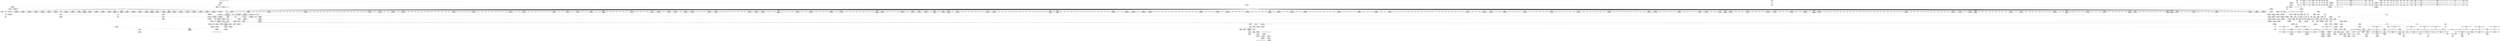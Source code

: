 digraph {
	CE0x40927d0 [shape=record,shape=Mrecord,label="{CE0x40927d0|56:_i8*,_:_CRE_152,153_}"]
	CE0x4107230 [shape=record,shape=Mrecord,label="{CE0x4107230|current_sid:do.body|*SummSink*}"]
	CE0x40b4770 [shape=record,shape=Mrecord,label="{CE0x40b4770|56:_i8*,_:_CRE_917,918_}"]
	CE0x41103b0 [shape=record,shape=Mrecord,label="{CE0x41103b0|current_sid:tmp20|security/selinux/hooks.c,218|*SummSink*}"]
	CE0x40e8e20 [shape=record,shape=Mrecord,label="{CE0x40e8e20|28:_i32,_:_CRE_68,69_}"]
	"CONST[source:0(mediator),value:2(dynamic)][purpose:{subject}][SrcIdx:4]"
	CE0x4122ed0 [shape=record,shape=Mrecord,label="{CE0x4122ed0|i64*_getelementptr_inbounds_(_2_x_i64_,_2_x_i64_*___llvm_gcov_ctr98,_i64_0,_i64_0)|*Constant*|*SummSink*}"]
	CE0x40a0320 [shape=record,shape=Mrecord,label="{CE0x40a0320|56:_i8*,_:_CRE_648,656_|*MultipleSource*|Function::selinux_kernel_create_files_as&Arg::inode::|security/selinux/hooks.c,3543}"]
	CE0x559d210 [shape=record,shape=Mrecord,label="{CE0x559d210|i64*_getelementptr_inbounds_(_5_x_i64_,_5_x_i64_*___llvm_gcov_ctr277,_i64_0,_i64_0)|*Constant*}"]
	CE0x408c7a0 [shape=record,shape=Mrecord,label="{CE0x408c7a0|56:_i8*,_:_CRE_479,480_}"]
	CE0x40a7830 [shape=record,shape=Mrecord,label="{CE0x40a7830|56:_i8*,_:_CRE_48,56_|*MultipleSource*|Function::selinux_kernel_create_files_as&Arg::inode::|security/selinux/hooks.c,3543}"]
	CE0x4085670 [shape=record,shape=Mrecord,label="{CE0x4085670|56:_i8*,_:_CRE_40,48_|*MultipleSource*|Function::selinux_kernel_create_files_as&Arg::inode::|security/selinux/hooks.c,3543}"]
	CE0x40b9bd0 [shape=record,shape=Mrecord,label="{CE0x40b9bd0|128:_i8*,_:_CRE_40,44_|*MultipleSource*|Function::selinux_kernel_create_files_as&Arg::new::|security/selinux/hooks.c,3544}"]
	CE0x40e51d0 [shape=record,shape=Mrecord,label="{CE0x40e51d0|selinux_kernel_create_files_as:tmp4|*LoadInst*|security/selinux/hooks.c,3544|*SummSink*}"]
	CE0x408ab70 [shape=record,shape=Mrecord,label="{CE0x408ab70|56:_i8*,_:_CRE_384,388_|*MultipleSource*|Function::selinux_kernel_create_files_as&Arg::inode::|security/selinux/hooks.c,3543}"]
	CE0x40e9020 [shape=record,shape=Mrecord,label="{CE0x40e9020|28:_i32,_:_CRE_70,71_}"]
	CE0x41065e0 [shape=record,shape=Mrecord,label="{CE0x41065e0|get_current:tmp4|./arch/x86/include/asm/current.h,14|*SummSource*}"]
	CE0x40e1130 [shape=record,shape=Mrecord,label="{CE0x40e1130|28:_i32,_:_CRE_192,196_|*MultipleSource*|*LoadInst*|security/selinux/hooks.c,3543|security/selinux/hooks.c,3543|security/selinux/hooks.c,3548}"]
	CE0x40b29b0 [shape=record,shape=Mrecord,label="{CE0x40b29b0|56:_i8*,_:_CRE_889,890_}"]
	CE0x40a1250 [shape=record,shape=Mrecord,label="{CE0x40a1250|56:_i8*,_:_CRE_704,712_|*MultipleSource*|Function::selinux_kernel_create_files_as&Arg::inode::|security/selinux/hooks.c,3543}"]
	CE0x4107070 [shape=record,shape=Mrecord,label="{CE0x4107070|current_sid:do.body}"]
	CE0x40e03a0 [shape=record,shape=Mrecord,label="{CE0x40e03a0|28:_i32,_:_CRE_128,136_|*MultipleSource*|*LoadInst*|security/selinux/hooks.c,3543|security/selinux/hooks.c,3543|security/selinux/hooks.c,3548}"]
	CE0x4098020 [shape=record,shape=Mrecord,label="{CE0x4098020|i64*_getelementptr_inbounds_(_2_x_i64_,_2_x_i64_*___llvm_gcov_ctr98,_i64_0,_i64_1)|*Constant*}"]
	CE0x40ea110 [shape=record,shape=Mrecord,label="{CE0x40ea110|selinux_kernel_create_files_as:new|Function::selinux_kernel_create_files_as&Arg::new::|*SummSink*}"]
	CE0x40ecd10 [shape=record,shape=Mrecord,label="{CE0x40ecd10|i16_48|*Constant*|*SummSink*}"]
	CE0x40b0330 [shape=record,shape=Mrecord,label="{CE0x40b0330|56:_i8*,_:_CRE_285,286_}"]
	CE0x40931f0 [shape=record,shape=Mrecord,label="{CE0x40931f0|56:_i8*,_:_CRE_76,80_|*MultipleSource*|Function::selinux_kernel_create_files_as&Arg::inode::|security/selinux/hooks.c,3543}"]
	CE0x40afa00 [shape=record,shape=Mrecord,label="{CE0x40afa00|56:_i8*,_:_CRE_263,264_}"]
	CE0x40b8c00 [shape=record,shape=Mrecord,label="{CE0x40b8c00|28:_i32,_:_CRE_11,12_}"]
	CE0x4101e40 [shape=record,shape=Mrecord,label="{CE0x4101e40|current_sid:tmp5|security/selinux/hooks.c,218}"]
	CE0x410eb80 [shape=record,shape=Mrecord,label="{CE0x410eb80|i64*_getelementptr_inbounds_(_2_x_i64_,_2_x_i64_*___llvm_gcov_ctr98,_i64_0,_i64_0)|*Constant*}"]
	CE0x40a6eb0 [shape=record,shape=Mrecord,label="{CE0x40a6eb0|i64*_getelementptr_inbounds_(_5_x_i64_,_5_x_i64_*___llvm_gcov_ctr277,_i64_0,_i64_0)|*Constant*|*SummSource*}"]
	CE0x4113a10 [shape=record,shape=Mrecord,label="{CE0x4113a10|current_sid:tmp22|security/selinux/hooks.c,218}"]
	CE0x40bc870 [shape=record,shape=Mrecord,label="{CE0x40bc870|28:_i32,_:_CRE_15,16_}"]
	CE0x40d9a30 [shape=record,shape=Mrecord,label="{CE0x40d9a30|i8_1|*Constant*|*SummSink*}"]
	CE0x40bed30 [shape=record,shape=Mrecord,label="{CE0x40bed30|56:_i8*,_:_CRE_585,586_}"]
	CE0x41001d0 [shape=record,shape=Mrecord,label="{CE0x41001d0|i64*_getelementptr_inbounds_(_11_x_i64_,_11_x_i64_*___llvm_gcov_ctr125,_i64_0,_i64_1)|*Constant*}"]
	CE0x40f2bc0 [shape=record,shape=Mrecord,label="{CE0x40f2bc0|i8*_getelementptr_inbounds_(_45_x_i8_,_45_x_i8_*_.str12,_i32_0,_i32_0)|*Constant*}"]
	CE0x41479f0 [shape=record,shape=Mrecord,label="{CE0x41479f0|get_current:tmp1}"]
	CE0x40dfc30 [shape=record,shape=Mrecord,label="{CE0x40dfc30|28:_i32,_:_CRE_114,115_}"]
	CE0x40f3a90 [shape=record,shape=Mrecord,label="{CE0x40f3a90|current_sid:tmp18|security/selinux/hooks.c,218}"]
	CE0x40af070 [shape=record,shape=Mrecord,label="{CE0x40af070|56:_i8*,_:_CRE_159,160_}"]
	CE0x4096ea0 [shape=record,shape=Mrecord,label="{CE0x4096ea0|56:_i8*,_:_CRE_201,202_}"]
	CE0x408b850 [shape=record,shape=Mrecord,label="{CE0x408b850|56:_i8*,_:_CRE_440,448_|*MultipleSource*|Function::selinux_kernel_create_files_as&Arg::inode::|security/selinux/hooks.c,3543}"]
	CE0x5746360 [shape=record,shape=Mrecord,label="{CE0x5746360|i64_1|*Constant*|*SummSink*}"]
	CE0x40b9850 [shape=record,shape=Mrecord,label="{CE0x40b9850|128:_i8*,_:_CRE_32,36_|*MultipleSource*|Function::selinux_kernel_create_files_as&Arg::new::|security/selinux/hooks.c,3544}"]
	"CONST[source:1(input),value:2(dynamic)][purpose:{object}][SrcIdx:1]"
	CE0x40a8fa0 [shape=record,shape=Mrecord,label="{CE0x40a8fa0|56:_i8*,_:_CRE_80,88_|*MultipleSource*|Function::selinux_kernel_create_files_as&Arg::inode::|security/selinux/hooks.c,3543}"]
	CE0x40b0000 [shape=record,shape=Mrecord,label="{CE0x40b0000|56:_i8*,_:_CRE_282,283_}"]
	CE0x40ddd00 [shape=record,shape=Mrecord,label="{CE0x40ddd00|28:_i32,_:_CRE_84,85_}"]
	CE0x4112ff0 [shape=record,shape=Mrecord,label="{CE0x4112ff0|current_sid:tmp21|security/selinux/hooks.c,218|*SummSink*}"]
	CE0x40adb80 [shape=record,shape=Mrecord,label="{CE0x40adb80|56:_i8*,_:_CRE_196,197_}"]
	CE0x40e3970 [shape=record,shape=Mrecord,label="{CE0x40e3970|128:_i8*,_:_CRE_80,88_|*MultipleSource*|Function::selinux_kernel_create_files_as&Arg::new::|security/selinux/hooks.c,3544}"]
	CE0x4093c50 [shape=record,shape=Mrecord,label="{CE0x4093c50|56:_i8*,_:_CRE_179,180_}"]
	CE0x40be6d0 [shape=record,shape=Mrecord,label="{CE0x40be6d0|56:_i8*,_:_CRE_579,580_}"]
	CE0x4110780 [shape=record,shape=Mrecord,label="{CE0x4110780|current_sid:call4|security/selinux/hooks.c,218}"]
	CE0x4111410 [shape=record,shape=Mrecord,label="{CE0x4111410|get_current:entry|*SummSink*}"]
	CE0x40bee40 [shape=record,shape=Mrecord,label="{CE0x40bee40|56:_i8*,_:_CRE_586,587_}"]
	CE0x40bef50 [shape=record,shape=Mrecord,label="{CE0x40bef50|56:_i8*,_:_CRE_587,588_}"]
	CE0x40ecfe0 [shape=record,shape=Mrecord,label="{CE0x40ecfe0|avc_has_perm:tclass|Function::avc_has_perm&Arg::tclass::}"]
	CE0x40db0f0 [shape=record,shape=Mrecord,label="{CE0x40db0f0|GLOBAL:lockdep_rcu_suspicious|*Constant*}"]
	CE0x4096710 [shape=record,shape=Mrecord,label="{CE0x4096710|56:_i8*,_:_CRE_258,259_}"]
	CE0x40fe760 [shape=record,shape=Mrecord,label="{CE0x40fe760|current_sid:do.end|*SummSource*}"]
	CE0x4113750 [shape=record,shape=Mrecord,label="{CE0x4113750|current_sid:security|security/selinux/hooks.c,218|*SummSink*}"]
	CE0x409f260 [shape=record,shape=Mrecord,label="{CE0x409f260|56:_i8*,_:_CRE_613,614_}"]
	CE0x40a6b70 [shape=record,shape=Mrecord,label="{CE0x40a6b70|56:_i8*,_:_CRE_242,243_}"]
	CE0x4093f80 [shape=record,shape=Mrecord,label="{CE0x4093f80|56:_i8*,_:_CRE_182,183_}"]
	CE0x40ee090 [shape=record,shape=Mrecord,label="{CE0x40ee090|avc_has_perm:entry|*SummSource*}"]
	CE0x40b3ab0 [shape=record,shape=Mrecord,label="{CE0x40b3ab0|56:_i8*,_:_CRE_905,906_}"]
	CE0x40b4ff0 [shape=record,shape=Mrecord,label="{CE0x40b4ff0|56:_i8*,_:_CRE_925,926_}"]
	CE0x408c8b0 [shape=record,shape=Mrecord,label="{CE0x408c8b0|56:_i8*,_:_CRE_480,481_}"]
	CE0x409ed10 [shape=record,shape=Mrecord,label="{CE0x409ed10|56:_i8*,_:_CRE_608,609_}"]
	CE0x40bd310 [shape=record,shape=Mrecord,label="{CE0x40bd310|28:_i32,_:_CRE_32,34_|*MultipleSource*|*LoadInst*|security/selinux/hooks.c,3543|security/selinux/hooks.c,3543|security/selinux/hooks.c,3548}"]
	CE0x40de700 [shape=record,shape=Mrecord,label="{CE0x40de700|28:_i32,_:_CRE_94,95_}"]
	CE0x40e0d30 [shape=record,shape=Mrecord,label="{CE0x40e0d30|28:_i32,_:_CRE_168,184_|*MultipleSource*|*LoadInst*|security/selinux/hooks.c,3543|security/selinux/hooks.c,3543|security/selinux/hooks.c,3548}"]
	CE0x410ea50 [shape=record,shape=Mrecord,label="{CE0x410ea50|get_current:bb|*SummSink*}"]
	CE0x4093d60 [shape=record,shape=Mrecord,label="{CE0x4093d60|56:_i8*,_:_CRE_180,181_}"]
	CE0x4096fb0 [shape=record,shape=Mrecord,label="{CE0x4096fb0|56:_i8*,_:_CRE_202,203_}"]
	CE0x40b5210 [shape=record,shape=Mrecord,label="{CE0x40b5210|56:_i8*,_:_CRE_927,928_}"]
	CE0x4108c00 [shape=record,shape=Mrecord,label="{CE0x4108c00|current_sid:tmp|*SummSource*}"]
	CE0x4103970 [shape=record,shape=Mrecord,label="{CE0x4103970|i64*_getelementptr_inbounds_(_11_x_i64_,_11_x_i64_*___llvm_gcov_ctr125,_i64_0,_i64_8)|*Constant*}"]
	CE0x41041b0 [shape=record,shape=Mrecord,label="{CE0x41041b0|current_sid:tmp5|security/selinux/hooks.c,218|*SummSource*}"]
	CE0x40ba740 [shape=record,shape=Mrecord,label="{CE0x40ba740|i64*_getelementptr_inbounds_(_2_x_i64_,_2_x_i64_*___llvm_gcov_ctr98,_i64_0,_i64_1)|*Constant*|*SummSink*}"]
	CE0x40b2ce0 [shape=record,shape=Mrecord,label="{CE0x40b2ce0|56:_i8*,_:_CRE_892,893_}"]
	CE0x40b2790 [shape=record,shape=Mrecord,label="{CE0x40b2790|56:_i8*,_:_CRE_887,888_}"]
	CE0x40de200 [shape=record,shape=Mrecord,label="{CE0x40de200|28:_i32,_:_CRE_89,90_}"]
	CE0x4086aa0 [shape=record,shape=Mrecord,label="{CE0x4086aa0|selinux_kernel_create_files_as:security|security/selinux/hooks.c,3544|*SummSource*}"]
	CE0x4084970 [shape=record,shape=Mrecord,label="{CE0x4084970|i8_1|*Constant*|*SummSource*}"]
	CE0x40a6230 [shape=record,shape=Mrecord,label="{CE0x40a6230|56:_i8*,_:_CRE_559,560_}"]
	CE0x40e8320 [shape=record,shape=Mrecord,label="{CE0x40e8320|28:_i32,_:_CRE_57,58_}"]
	CE0x40b7cd0 [shape=record,shape=Mrecord,label="{CE0x40b7cd0|selinux_kernel_create_files_as:security|security/selinux/hooks.c,3544}"]
	CE0x40fd0e0 [shape=record,shape=Mrecord,label="{CE0x40fd0e0|i1_true|*Constant*|*SummSource*}"]
	CE0x40b0cc0 [shape=record,shape=Mrecord,label="{CE0x40b0cc0|56:_i8*,_:_CRE_294,295_}"]
	CE0x40ae880 [shape=record,shape=Mrecord,label="{CE0x40ae880|56:_i8*,_:_CRE_245,246_}"]
	CE0x40b5430 [shape=record,shape=Mrecord,label="{CE0x40b5430|56:_i8*,_:_CRE_929,930_}"]
	CE0x40e42d0 [shape=record,shape=Mrecord,label="{CE0x40e42d0|128:_i8*,_:_CRE_120,128_|*MultipleSource*|Function::selinux_kernel_create_files_as&Arg::new::|security/selinux/hooks.c,3544}"]
	CE0x40bf9f0 [shape=record,shape=Mrecord,label="{CE0x40bf9f0|56:_i8*,_:_CRE_597,598_}"]
	CE0x40dfe50 [shape=record,shape=Mrecord,label="{CE0x40dfe50|28:_i32,_:_CRE_116,117_}"]
	CE0x40df3b0 [shape=record,shape=Mrecord,label="{CE0x40df3b0|28:_i32,_:_CRE_106,107_}"]
	CE0x41110e0 [shape=record,shape=Mrecord,label="{CE0x41110e0|GLOBAL:get_current|*Constant*|*SummSink*}"]
	CE0x40ea2f0 [shape=record,shape=Mrecord,label="{CE0x40ea2f0|i32_2|*Constant*|*SummSink*}"]
	CE0x4107190 [shape=record,shape=Mrecord,label="{CE0x4107190|current_sid:do.body|*SummSource*}"]
	CE0x40d9e70 [shape=record,shape=Mrecord,label="{CE0x40d9e70|_call_void_lockdep_rcu_suspicious(i8*_getelementptr_inbounds_(_25_x_i8_,_25_x_i8_*_.str3,_i32_0,_i32_0),_i32_218,_i8*_getelementptr_inbounds_(_45_x_i8_,_45_x_i8_*_.str12,_i32_0,_i32_0))_#10,_!dbg_!27727|security/selinux/hooks.c,218}"]
	CE0x4096600 [shape=record,shape=Mrecord,label="{CE0x4096600|56:_i8*,_:_CRE_257,258_}"]
	CE0x40a0530 [shape=record,shape=Mrecord,label="{CE0x40a0530|56:_i8*,_:_CRE_656,664_|*MultipleSource*|Function::selinux_kernel_create_files_as&Arg::inode::|security/selinux/hooks.c,3543}"]
	CE0x40a8780 [shape=record,shape=Mrecord,label="{CE0x40a8780|56:_i8*,_:_CRE_143,144_}"]
	CE0x40dd900 [shape=record,shape=Mrecord,label="{CE0x40dd900|28:_i32,_:_CRE_80,81_}"]
	CE0x40ffb90 [shape=record,shape=Mrecord,label="{CE0x40ffb90|current_sid:tmp7|security/selinux/hooks.c,218|*SummSource*}"]
	CE0x40ae3f0 [shape=record,shape=Mrecord,label="{CE0x40ae3f0|56:_i8*,_:_CRE_224,232_|*MultipleSource*|Function::selinux_kernel_create_files_as&Arg::inode::|security/selinux/hooks.c,3543}"]
	CE0x40bb6a0 [shape=record,shape=Mrecord,label="{CE0x40bb6a0|56:_i8*,_:_CRE_512,520_|*MultipleSource*|Function::selinux_kernel_create_files_as&Arg::inode::|security/selinux/hooks.c,3543}"]
	CE0x40e9c00 [shape=record,shape=Mrecord,label="{CE0x40e9c00|i32_22|*Constant*|*SummSource*}"]
	CE0x40ed540 [shape=record,shape=Mrecord,label="{CE0x40ed540|selinux_kernel_create_files_as:call2|security/selinux/hooks.c,3548|*SummSource*}"]
	CE0x40e1ce0 [shape=record,shape=Mrecord,label="{CE0x40e1ce0|selinux_kernel_create_files_as:cmp|security/selinux/hooks.c,3553}"]
	CE0x40f4a60 [shape=record,shape=Mrecord,label="{CE0x40f4a60|selinux_kernel_create_files_as:create_sid|security/selinux/hooks.c,3554}"]
	CE0x4104b50 [shape=record,shape=Mrecord,label="{CE0x4104b50|current_sid:tobool1|security/selinux/hooks.c,218|*SummSink*}"]
	CE0x4097550 [shape=record,shape=Mrecord,label="{CE0x4097550|56:_i8*,_:_CRE_148,149_}"]
	CE0x40fb260 [shape=record,shape=Mrecord,label="{CE0x40fb260|i64*_getelementptr_inbounds_(_5_x_i64_,_5_x_i64_*___llvm_gcov_ctr277,_i64_0,_i64_4)|*Constant*|*SummSink*}"]
	CE0x40a01d0 [shape=record,shape=Mrecord,label="{CE0x40a01d0|56:_i8*,_:_CRE_640,648_|*MultipleSource*|Function::selinux_kernel_create_files_as&Arg::inode::|security/selinux/hooks.c,3543}"]
	CE0x4100e00 [shape=record,shape=Mrecord,label="{CE0x4100e00|i64_0|*Constant*}"]
	CE0x40ad0e0 [shape=record,shape=Mrecord,label="{CE0x40ad0e0|56:_i8*,_:_CRE_2,4_|*MultipleSource*|Function::selinux_kernel_create_files_as&Arg::inode::|security/selinux/hooks.c,3543}"]
	CE0x40abbc0 [shape=record,shape=Mrecord,label="{CE0x40abbc0|56:_i8*,_:_CRE_187,188_}"]
	CE0x40fb0e0 [shape=record,shape=Mrecord,label="{CE0x40fb0e0|12:_i32,_:_CME_8,12_|*MultipleSource*|security/selinux/hooks.c,3554|*LoadInst*|security/selinux/hooks.c,3544|security/selinux/hooks.c,3544}"]
	CE0x4088090 [shape=record,shape=Mrecord,label="{CE0x4088090|selinux_kernel_create_files_as:entry|*SummSink*}"]
	CE0x40b0bb0 [shape=record,shape=Mrecord,label="{CE0x40b0bb0|56:_i8*,_:_CRE_293,294_}"]
	CE0x4110b90 [shape=record,shape=Mrecord,label="{CE0x4110b90|current_sid:call4|security/selinux/hooks.c,218|*SummSink*}"]
	CE0x40fa700 [shape=record,shape=Mrecord,label="{CE0x40fa700|_ret_i32_%call2,_!dbg_!27733|security/selinux/hooks.c,3555|*SummSource*}"]
	CE0x40bd720 [shape=record,shape=Mrecord,label="{CE0x40bd720|56:_i8*,_:_CRE_564,565_}"]
	CE0x40e2cd0 [shape=record,shape=Mrecord,label="{CE0x40e2cd0|selinux_kernel_create_files_as:tmp7|security/selinux/hooks.c,3553|*SummSink*}"]
	CE0x40e44b0 [shape=record,shape=Mrecord,label="{CE0x40e44b0|128:_i8*,_:_CRE_128,136_|*MultipleSource*|Function::selinux_kernel_create_files_as&Arg::new::|security/selinux/hooks.c,3544}"]
	CE0x40bf7d0 [shape=record,shape=Mrecord,label="{CE0x40bf7d0|56:_i8*,_:_CRE_595,596_}"]
	CE0x40b7860 [shape=record,shape=Mrecord,label="{CE0x40b7860|selinux_kernel_create_files_as:tmp3|security/selinux/hooks.c,3543}"]
	CE0x40961c0 [shape=record,shape=Mrecord,label="{CE0x40961c0|56:_i8*,_:_CRE_253,254_}"]
	CE0x40b6b60 [shape=record,shape=Mrecord,label="{CE0x40b6b60|56:_i8*,_:_CRE_982,983_}"]
	CE0x40ff5a0 [shape=record,shape=Mrecord,label="{CE0x40ff5a0|get_current:tmp4|./arch/x86/include/asm/current.h,14|*SummSink*}"]
	CE0x409f590 [shape=record,shape=Mrecord,label="{CE0x409f590|56:_i8*,_:_CRE_616,617_}"]
	CE0x4102660 [shape=record,shape=Mrecord,label="{CE0x4102660|current_sid:land.lhs.true|*SummSink*}"]
	CE0x410e720 [shape=record,shape=Mrecord,label="{CE0x410e720|current_sid:tmp24|security/selinux/hooks.c,220|*SummSink*}"]
	CE0x40a9450 [shape=record,shape=Mrecord,label="{CE0x40a9450|56:_i8*,_:_CRE_156,157_}"]
	CE0x40be7e0 [shape=record,shape=Mrecord,label="{CE0x40be7e0|56:_i8*,_:_CRE_580,581_}"]
	CE0x40b64a0 [shape=record,shape=Mrecord,label="{CE0x40b64a0|56:_i8*,_:_CRE_977,978_}"]
	CE0x40bcd10 [shape=record,shape=Mrecord,label="{CE0x40bcd10|28:_i32,_:_CRE_20,21_}"]
	CE0x546b850 [shape=record,shape=Mrecord,label="{CE0x546b850|i64_1|*Constant*}"]
	CE0x409aa20 [shape=record,shape=Mrecord,label="{CE0x409aa20|56:_i8*,_:_CRE_192,193_}"]
	CE0x40b2df0 [shape=record,shape=Mrecord,label="{CE0x40b2df0|56:_i8*,_:_CRE_893,894_}"]
	CE0x40fb970 [shape=record,shape=Mrecord,label="{CE0x40fb970|12:_i32,_:_CME_20,24_|*MultipleSource*|security/selinux/hooks.c,3554|*LoadInst*|security/selinux/hooks.c,3544|security/selinux/hooks.c,3544}"]
	CE0x408ed70 [shape=record,shape=Mrecord,label="{CE0x408ed70|i64_5|*Constant*}"]
	CE0x40a0030 [shape=record,shape=Mrecord,label="{CE0x40a0030|56:_i8*,_:_CRE_632,640_|*MultipleSource*|Function::selinux_kernel_create_files_as&Arg::inode::|security/selinux/hooks.c,3543}"]
	CE0x40ae720 [shape=record,shape=Mrecord,label="{CE0x40ae720|selinux_kernel_create_files_as:tmp1|*SummSink*}"]
	CE0x40e4ff0 [shape=record,shape=Mrecord,label="{CE0x40e4ff0|selinux_kernel_create_files_as:tmp4|*LoadInst*|security/selinux/hooks.c,3544|*SummSource*}"]
	CE0x4103730 [shape=record,shape=Mrecord,label="{CE0x4103730|i64*_getelementptr_inbounds_(_11_x_i64_,_11_x_i64_*___llvm_gcov_ctr125,_i64_0,_i64_8)|*Constant*|*SummSink*}"]
	CE0x40844f0 [shape=record,shape=Mrecord,label="{CE0x40844f0|current_sid:tmp16|security/selinux/hooks.c,218|*SummSource*}"]
	CE0x40b1320 [shape=record,shape=Mrecord,label="{CE0x40b1320|56:_i8*,_:_CRE_300,301_}"]
	CE0x40bfb00 [shape=record,shape=Mrecord,label="{CE0x40bfb00|56:_i8*,_:_CRE_598,599_}"]
	CE0x40de000 [shape=record,shape=Mrecord,label="{CE0x40de000|28:_i32,_:_CRE_87,88_}"]
	CE0x40b5dc0 [shape=record,shape=Mrecord,label="{CE0x40b5dc0|56:_i8*,_:_CRE_944,952_|*MultipleSource*|Function::selinux_kernel_create_files_as&Arg::inode::|security/selinux/hooks.c,3543}"]
	CE0x40de900 [shape=record,shape=Mrecord,label="{CE0x40de900|28:_i32,_:_CRE_96,97_}"]
	CE0x4097a60 [shape=record,shape=Mrecord,label="{CE0x4097a60|i32_10|*Constant*}"]
	CE0x40a1430 [shape=record,shape=Mrecord,label="{CE0x40a1430|56:_i8*,_:_CRE_712,728_|*MultipleSource*|Function::selinux_kernel_create_files_as&Arg::inode::|security/selinux/hooks.c,3543}"]
	CE0x40b3450 [shape=record,shape=Mrecord,label="{CE0x40b3450|56:_i8*,_:_CRE_899,900_}"]
	CE0x40b6d80 [shape=record,shape=Mrecord,label="{CE0x40b6d80|selinux_kernel_create_files_as:tmp2|*LoadInst*|security/selinux/hooks.c,3543}"]
	CE0x4098e20 [shape=record,shape=Mrecord,label="{CE0x4098e20|56:_i8*,_:_CRE_268,269_}"]
	CE0x40bfc10 [shape=record,shape=Mrecord,label="{CE0x40bfc10|56:_i8*,_:_CRE_599,600_}"]
	CE0x40b9680 [shape=record,shape=Mrecord,label="{CE0x40b9680|128:_i8*,_:_CRE_28,32_|*MultipleSource*|Function::selinux_kernel_create_files_as&Arg::new::|security/selinux/hooks.c,3544}"]
	CE0x40e8720 [shape=record,shape=Mrecord,label="{CE0x40e8720|28:_i32,_:_CRE_61,62_}"]
	CE0x4085500 [shape=record,shape=Mrecord,label="{CE0x4085500|56:_i8*,_:_CRE_32,40_|*MultipleSource*|Function::selinux_kernel_create_files_as&Arg::inode::|security/selinux/hooks.c,3543}"]
	CE0x4114500 [shape=record,shape=Mrecord,label="{CE0x4114500|i32_1|*Constant*|*SummSource*}"]
	CE0x40b0990 [shape=record,shape=Mrecord,label="{CE0x40b0990|56:_i8*,_:_CRE_291,292_}"]
	CE0x4097e30 [shape=record,shape=Mrecord,label="{CE0x4097e30|selinux_kernel_create_files_as:inode|Function::selinux_kernel_create_files_as&Arg::inode::}"]
	CE0x40f2670 [shape=record,shape=Mrecord,label="{CE0x40f2670|i32_218|*Constant*|*SummSink*}"]
	CE0x40b4440 [shape=record,shape=Mrecord,label="{CE0x40b4440|56:_i8*,_:_CRE_914,915_}"]
	CE0x40c0880 [shape=record,shape=Mrecord,label="{CE0x40c0880|selinux_kernel_create_files_as:i_security|security/selinux/hooks.c,3543|*SummSink*}"]
	CE0x40e9f80 [shape=record,shape=Mrecord,label="{CE0x40e9f80|i32_22|*Constant*|*SummSink*}"]
	CE0x40e2710 [shape=record,shape=Mrecord,label="{CE0x40e2710|selinux_kernel_create_files_as:tmp7|security/selinux/hooks.c,3553}"]
	CE0x4090c40 [shape=record,shape=Mrecord,label="{CE0x4090c40|56:_i8*,_:_CRE_172,173_}"]
	CE0x40d9750 [shape=record,shape=Mrecord,label="{CE0x40d9750|i64*_getelementptr_inbounds_(_5_x_i64_,_5_x_i64_*___llvm_gcov_ctr277,_i64_0,_i64_3)|*Constant*|*SummSink*}"]
	CE0x4089cd0 [shape=record,shape=Mrecord,label="{CE0x4089cd0|56:_i8*,_:_CRE_472,473_}"]
	CE0x40b8790 [shape=record,shape=Mrecord,label="{CE0x40b8790|selinux_kernel_create_files_as:call2|security/selinux/hooks.c,3548}"]
	CE0x40a3f10 [shape=record,shape=Mrecord,label="{CE0x40a3f10|56:_i8*,_:_CRE_874,875_}"]
	CE0x40e0f30 [shape=record,shape=Mrecord,label="{CE0x40e0f30|28:_i32,_:_CRE_184,192_|*MultipleSource*|*LoadInst*|security/selinux/hooks.c,3543|security/selinux/hooks.c,3543|security/selinux/hooks.c,3548}"]
	CE0x40fbb20 [shape=record,shape=Mrecord,label="{CE0x40fbb20|i64*_getelementptr_inbounds_(_5_x_i64_,_5_x_i64_*___llvm_gcov_ctr277,_i64_0,_i64_4)|*Constant*}"]
	CE0x4097c00 [shape=record,shape=Mrecord,label="{CE0x4097c00|i64*_getelementptr_inbounds_(_2_x_i64_,_2_x_i64_*___llvm_gcov_ctr98,_i64_0,_i64_1)|*Constant*|*SummSource*}"]
	CE0x4097b00 [shape=record,shape=Mrecord,label="{CE0x4097b00|selinux_kernel_create_files_as:inode|Function::selinux_kernel_create_files_as&Arg::inode::|*SummSource*}"]
	CE0x40eaaa0 [shape=record,shape=Mrecord,label="{CE0x40eaaa0|avc_has_perm:auditdata|Function::avc_has_perm&Arg::auditdata::|*SummSink*}"]
	CE0x4da9950 [shape=record,shape=Mrecord,label="{CE0x4da9950|56:_i8*,_:_CRE_137,138_}"]
	CE0x4112c50 [shape=record,shape=Mrecord,label="{CE0x4112c50|current_sid:tmp21|security/selinux/hooks.c,218}"]
	CE0x408a3f0 [shape=record,shape=Mrecord,label="{CE0x408a3f0|56:_i8*,_:_CRE_344,352_|*MultipleSource*|Function::selinux_kernel_create_files_as&Arg::inode::|security/selinux/hooks.c,3543}"]
	CE0x4112870 [shape=record,shape=Mrecord,label="{CE0x4112870|current_sid:cred|security/selinux/hooks.c,218|*SummSource*}"]
	CE0x40970c0 [shape=record,shape=Mrecord,label="{CE0x40970c0|56:_i8*,_:_CRE_203,204_}"]
	CE0x40de100 [shape=record,shape=Mrecord,label="{CE0x40de100|28:_i32,_:_CRE_88,89_}"]
	CE0x40bb2b0 [shape=record,shape=Mrecord,label="{CE0x40bb2b0|56:_i8*,_:_CRE_504,508_|*MultipleSource*|Function::selinux_kernel_create_files_as&Arg::inode::|security/selinux/hooks.c,3543}"]
	CE0x40de600 [shape=record,shape=Mrecord,label="{CE0x40de600|28:_i32,_:_CRE_93,94_}"]
	CE0x40e6970 [shape=record,shape=Mrecord,label="{CE0x40e6970|current_sid:entry|*SummSource*}"]
	CE0x4089ab0 [shape=record,shape=Mrecord,label="{CE0x4089ab0|56:_i8*,_:_CRE_310,311_}"]
	CE0x40fde20 [shape=record,shape=Mrecord,label="{CE0x40fde20|current_sid:call|security/selinux/hooks.c,218|*SummSink*}"]
	CE0x40a1610 [shape=record,shape=Mrecord,label="{CE0x40a1610|56:_i8*,_:_CRE_728,736_|*MultipleSource*|Function::selinux_kernel_create_files_as&Arg::inode::|security/selinux/hooks.c,3543}"]
	CE0x4111320 [shape=record,shape=Mrecord,label="{CE0x4111320|get_current:entry|*SummSource*}"]
	CE0x413d990 [shape=record,shape=Mrecord,label="{CE0x413d990|get_current:tmp2|*SummSource*}"]
	CE0x40af6d0 [shape=record,shape=Mrecord,label="{CE0x40af6d0|56:_i8*,_:_CRE_260,261_}"]
	"CONST[source:0(mediator),value:0(static)][purpose:{operation}][SnkIdx:3]"
	CE0x40964f0 [shape=record,shape=Mrecord,label="{CE0x40964f0|56:_i8*,_:_CRE_256,257_}"]
	CE0x40b0ee0 [shape=record,shape=Mrecord,label="{CE0x40b0ee0|56:_i8*,_:_CRE_296,297_}"]
	CE0x410ad10 [shape=record,shape=Mrecord,label="{CE0x410ad10|current_sid:land.lhs.true2|*SummSource*}"]
	CE0x40a8610 [shape=record,shape=Mrecord,label="{CE0x40a8610|56:_i8*,_:_CRE_141,142_}"]
	CE0x4091fc0 [shape=record,shape=Mrecord,label="{CE0x4091fc0|current_sid:if.then|*SummSink*}"]
	CE0x40bf060 [shape=record,shape=Mrecord,label="{CE0x40bf060|56:_i8*,_:_CRE_588,589_}"]
	CE0x4096c80 [shape=record,shape=Mrecord,label="{CE0x4096c80|56:_i8*,_:_CRE_199,200_}"]
	CE0x40fc520 [shape=record,shape=Mrecord,label="{CE0x40fc520|GLOBAL:current_task|Global_var:current_task|*SummSink*}"]
	CE0x4083860 [shape=record,shape=Mrecord,label="{CE0x4083860|current_sid:tobool|security/selinux/hooks.c,218|*SummSource*}"]
	CE0x4084670 [shape=record,shape=Mrecord,label="{CE0x4084670|current_sid:tmp16|security/selinux/hooks.c,218|*SummSink*}"]
	CE0x40b3cd0 [shape=record,shape=Mrecord,label="{CE0x40b3cd0|56:_i8*,_:_CRE_907,908_}"]
	CE0x40f5b80 [shape=record,shape=Mrecord,label="{CE0x40f5b80|current_sid:bb|*SummSource*}"]
	CE0x40ffd10 [shape=record,shape=Mrecord,label="{CE0x40ffd10|current_sid:tmp7|security/selinux/hooks.c,218|*SummSink*}"]
	CE0x40bada0 [shape=record,shape=Mrecord,label="{CE0x40bada0|56:_i8*,_:_CRE_552,553_}"]
	CE0x40ff2c0 [shape=record,shape=Mrecord,label="{CE0x40ff2c0|i64_3|*Constant*|*SummSource*}"]
	CE0x4097260 [shape=record,shape=Mrecord,label="{CE0x4097260|selinux_kernel_create_files_as:if.end|*SummSource*}"]
	CE0x40a19d0 [shape=record,shape=Mrecord,label="{CE0x40a19d0|56:_i8*,_:_CRE_744,752_|*MultipleSource*|Function::selinux_kernel_create_files_as&Arg::inode::|security/selinux/hooks.c,3543}"]
	CE0x40e9320 [shape=record,shape=Mrecord,label="{CE0x40e9320|28:_i32,_:_CRE_73,74_}"]
	CE0x40f9940 [shape=record,shape=Mrecord,label="{CE0x40f9940|_ret_%struct.task_struct*_%tmp4,_!dbg_!27714|./arch/x86/include/asm/current.h,14}"]
	CE0x40b3de0 [shape=record,shape=Mrecord,label="{CE0x40b3de0|56:_i8*,_:_CRE_908,909_}"]
	CE0x408cbe0 [shape=record,shape=Mrecord,label="{CE0x408cbe0|56:_i8*,_:_CRE_483,484_}"]
	CE0x40b4880 [shape=record,shape=Mrecord,label="{CE0x40b4880|56:_i8*,_:_CRE_918,919_}"]
	CE0x40f7710 [shape=record,shape=Mrecord,label="{CE0x40f7710|_call_void_mcount()_#3|*SummSink*}"]
	CE0x40ab2c0 [shape=record,shape=Mrecord,label="{CE0x40ab2c0|56:_i8*,_:_CRE_120,128_|*MultipleSource*|Function::selinux_kernel_create_files_as&Arg::inode::|security/selinux/hooks.c,3543}"]
	CE0x40b4dd0 [shape=record,shape=Mrecord,label="{CE0x40b4dd0|56:_i8*,_:_CRE_923,924_}"]
	CE0x40ac470 [shape=record,shape=Mrecord,label="{CE0x40ac470|i32_10|*Constant*|*SummSource*}"]
	CE0x40bf4a0 [shape=record,shape=Mrecord,label="{CE0x40bf4a0|56:_i8*,_:_CRE_592,593_}"]
	CE0x4da9ac0 [shape=record,shape=Mrecord,label="{CE0x4da9ac0|56:_i8*,_:_CRE_138,139_}"]
	CE0x4099a70 [shape=record,shape=Mrecord,label="{CE0x4099a70|selinux_kernel_create_files_as:tmp8|security/selinux/hooks.c,3553|*SummSink*}"]
	CE0x40ae2a0 [shape=record,shape=Mrecord,label="{CE0x40ae2a0|56:_i8*,_:_CRE_216,224_|*MultipleSource*|Function::selinux_kernel_create_files_as&Arg::inode::|security/selinux/hooks.c,3543}"]
	CE0x40b3bc0 [shape=record,shape=Mrecord,label="{CE0x40b3bc0|56:_i8*,_:_CRE_906,907_}"]
	CE0x40f8080 [shape=record,shape=Mrecord,label="{CE0x40f8080|current_sid:land.lhs.true|*SummSource*}"]
	CE0x40dfa10 [shape=record,shape=Mrecord,label="{CE0x40dfa10|28:_i32,_:_CRE_112,113_}"]
	CE0x40e9b90 [shape=record,shape=Mrecord,label="{CE0x40e9b90|i32_22|*Constant*}"]
	CE0x4085390 [shape=record,shape=Mrecord,label="{CE0x4085390|56:_i8*,_:_CRE_24,32_|*MultipleSource*|Function::selinux_kernel_create_files_as&Arg::inode::|security/selinux/hooks.c,3543}"]
	CE0x40af8f0 [shape=record,shape=Mrecord,label="{CE0x40af8f0|56:_i8*,_:_CRE_262,263_}"]
	CE0x40e1530 [shape=record,shape=Mrecord,label="{CE0x40e1530|selinux_kernel_create_files_as:tmp6|security/selinux/hooks.c,3548}"]
	CE0x4096d90 [shape=record,shape=Mrecord,label="{CE0x4096d90|56:_i8*,_:_CRE_200,201_}"]
	CE0x40bd900 [shape=record,shape=Mrecord,label="{CE0x40bd900|56:_i8*,_:_CRE_566,567_}"]
	CE0x40a4ee0 [shape=record,shape=Mrecord,label="{CE0x40a4ee0|56:_i8*,_:_CRE_205,206_}"]
	CE0x40be290 [shape=record,shape=Mrecord,label="{CE0x40be290|56:_i8*,_:_CRE_575,576_}"]
	CE0x40ece80 [shape=record,shape=Mrecord,label="{CE0x40ece80|i32_2|*Constant*}"]
	CE0x40ff8f0 [shape=record,shape=Mrecord,label="{CE0x40ff8f0|get_current:tmp|*SummSource*}"]
	CE0x4099480 [shape=record,shape=Mrecord,label="{CE0x4099480|56:_i8*,_:_CRE_274,275_}"]
	CE0x40a35f0 [shape=record,shape=Mrecord,label="{CE0x40a35f0|56:_i8*,_:_CRE_866,867_}"]
	CE0x40ad850 [shape=record,shape=Mrecord,label="{CE0x40ad850|56:_i8*,_:_CRE_193,194_}"]
	CE0x40f99e0 [shape=record,shape=Mrecord,label="{CE0x40f99e0|_ret_%struct.task_struct*_%tmp4,_!dbg_!27714|./arch/x86/include/asm/current.h,14|*SummSink*}"]
	CE0x40a6120 [shape=record,shape=Mrecord,label="{CE0x40a6120|56:_i8*,_:_CRE_558,559_}"]
	"CONST[source:1(input),value:2(dynamic)][purpose:{subject}][SrcIdx:3]"
	CE0x40b4aa0 [shape=record,shape=Mrecord,label="{CE0x40b4aa0|56:_i8*,_:_CRE_920,921_}"]
	CE0x410b680 [shape=record,shape=Mrecord,label="{CE0x410b680|current_sid:tmp8|security/selinux/hooks.c,218|*SummSink*}"]
	CE0x40e4870 [shape=record,shape=Mrecord,label="{CE0x40e4870|128:_i8*,_:_CRE_144,152_|*MultipleSource*|Function::selinux_kernel_create_files_as&Arg::new::|security/selinux/hooks.c,3544}"]
	CE0x40e1e80 [shape=record,shape=Mrecord,label="{CE0x40e1e80|selinux_kernel_create_files_as:cmp|security/selinux/hooks.c,3553|*SummSource*}"]
	CE0x4095da0 [shape=record,shape=Mrecord,label="{CE0x4095da0|selinux_kernel_create_files_as:tmp|*SummSink*}"]
	CE0x40b6a50 [shape=record,shape=Mrecord,label="{CE0x40b6a50|56:_i8*,_:_CRE_981,982_}"]
	CE0x410c3f0 [shape=record,shape=Mrecord,label="{CE0x410c3f0|i64*_getelementptr_inbounds_(_11_x_i64_,_11_x_i64_*___llvm_gcov_ctr125,_i64_0,_i64_8)|*Constant*|*SummSource*}"]
	CE0x40b2280 [shape=record,shape=Mrecord,label="{CE0x40b2280|56:_i8*,_:_CRE_175,176_}"]
	CE0x40f6680 [shape=record,shape=Mrecord,label="{CE0x40f6680|current_sid:tmp2}"]
	CE0x4090a20 [shape=record,shape=Mrecord,label="{CE0x4090a20|56:_i8*,_:_CRE_170,171_}"]
	CE0x40df2a0 [shape=record,shape=Mrecord,label="{CE0x40df2a0|28:_i32,_:_CRE_105,106_}"]
	CE0x40ff4b0 [shape=record,shape=Mrecord,label="{CE0x40ff4b0|i64_3|*Constant*|*SummSink*}"]
	CE0x40e7b00 [shape=record,shape=Mrecord,label="{CE0x40e7b00|28:_i32,_:_CRE_49,50_}"]
	CE0x40e8a20 [shape=record,shape=Mrecord,label="{CE0x40e8a20|28:_i32,_:_CRE_64,65_}"]
	CE0x41148c0 [shape=record,shape=Mrecord,label="{CE0x41148c0|current_sid:sid|security/selinux/hooks.c,220}"]
	CE0x40aedd0 [shape=record,shape=Mrecord,label="{CE0x40aedd0|56:_i8*,_:_CRE_250,251_}"]
	CE0x40b5ba0 [shape=record,shape=Mrecord,label="{CE0x40b5ba0|56:_i8*,_:_CRE_976,977_}"]
	CE0x40b0880 [shape=record,shape=Mrecord,label="{CE0x40b0880|56:_i8*,_:_CRE_290,291_}"]
	CE0x57462f0 [shape=record,shape=Mrecord,label="{CE0x57462f0|i64_1|*Constant*|*SummSource*}"]
	CE0x4097660 [shape=record,shape=Mrecord,label="{CE0x4097660|56:_i8*,_:_CRE_149,150_}"]
	CE0x40a39c0 [shape=record,shape=Mrecord,label="{CE0x40a39c0|56:_i8*,_:_CRE_869,870_}"]
	CE0x40f3790 [shape=record,shape=Mrecord,label="{CE0x40f3790|current_sid:tmp17|security/selinux/hooks.c,218|*SummSource*}"]
	CE0x40b7290 [shape=record,shape=Mrecord,label="{CE0x40b7290|56:_i8*,_:_CRE_1000,1008_|*MultipleSource*|Function::selinux_kernel_create_files_as&Arg::inode::|security/selinux/hooks.c,3543}"]
	CE0x4090b30 [shape=record,shape=Mrecord,label="{CE0x4090b30|56:_i8*,_:_CRE_171,172_}"]
	CE0x40f2340 [shape=record,shape=Mrecord,label="{CE0x40f2340|i32_218|*Constant*}"]
	CE0x40f8570 [shape=record,shape=Mrecord,label="{CE0x40f8570|selinux_kernel_create_files_as:tmp14|security/selinux/hooks.c,3555|*SummSource*}"]
	CE0x40b1430 [shape=record,shape=Mrecord,label="{CE0x40b1430|56:_i8*,_:_CRE_301,302_}"]
	CE0x40eca40 [shape=record,shape=Mrecord,label="{CE0x40eca40|i16_48|*Constant*}"]
	CE0x40a4240 [shape=record,shape=Mrecord,label="{CE0x40a4240|56:_i8*,_:_CRE_877,878_}"]
	CE0x40921f0 [shape=record,shape=Mrecord,label="{CE0x40921f0|56:_i8*,_:_CRE_12,16_|*MultipleSource*|Function::selinux_kernel_create_files_as&Arg::inode::|security/selinux/hooks.c,3543}"]
	CE0x40a26f0 [shape=record,shape=Mrecord,label="{CE0x40a26f0|56:_i8*,_:_CRE_808,816_|*MultipleSource*|Function::selinux_kernel_create_files_as&Arg::inode::|security/selinux/hooks.c,3543}"]
	CE0x40f4290 [shape=record,shape=Mrecord,label="{CE0x40f4290|selinux_kernel_create_files_as:tmp13|security/selinux/hooks.c,3554}"]
	CE0x408eeb0 [shape=record,shape=Mrecord,label="{CE0x408eeb0|i64_5|*Constant*|*SummSink*}"]
	CE0x409a800 [shape=record,shape=Mrecord,label="{CE0x409a800|56:_i8*,_:_CRE_190,191_}"]
	CE0x40a9670 [shape=record,shape=Mrecord,label="{CE0x40a9670|56:_i8*,_:_CRE_158,159_}"]
	CE0x40a2330 [shape=record,shape=Mrecord,label="{CE0x40a2330|56:_i8*,_:_CRE_792,800_|*MultipleSource*|Function::selinux_kernel_create_files_as&Arg::inode::|security/selinux/hooks.c,3543}"]
	CE0x409d840 [shape=record,shape=Mrecord,label="{CE0x409d840|selinux_kernel_create_files_as:if.end}"]
	CE0x410fb20 [shape=record,shape=Mrecord,label="{CE0x410fb20|i64*_getelementptr_inbounds_(_11_x_i64_,_11_x_i64_*___llvm_gcov_ctr125,_i64_0,_i64_10)|*Constant*}"]
	CE0x40a3e00 [shape=record,shape=Mrecord,label="{CE0x40a3e00|56:_i8*,_:_CRE_873,874_}"]
	CE0x4098d10 [shape=record,shape=Mrecord,label="{CE0x4098d10|56:_i8*,_:_CRE_267,268_}"]
	CE0x3987fe0 [shape=record,shape=Mrecord,label="{CE0x3987fe0|_call_void_mcount()_#3}"]
	CE0x40b39a0 [shape=record,shape=Mrecord,label="{CE0x40b39a0|56:_i8*,_:_CRE_904,905_}"]
	CE0x413e380 [shape=record,shape=Mrecord,label="{CE0x413e380|get_current:tmp4|./arch/x86/include/asm/current.h,14}"]
	CE0x40dd400 [shape=record,shape=Mrecord,label="{CE0x40dd400|28:_i32,_:_CRE_75,76_}"]
	CE0x40fcde0 [shape=record,shape=Mrecord,label="{CE0x40fcde0|current_sid:tmp14|security/selinux/hooks.c,218|*SummSink*}"]
	CE0x413e2c0 [shape=record,shape=Mrecord,label="{CE0x413e2c0|_call_void_mcount()_#3|*SummSink*}"]
	CE0x40a08f0 [shape=record,shape=Mrecord,label="{CE0x40a08f0|56:_i8*,_:_CRE_672,680_|*MultipleSource*|Function::selinux_kernel_create_files_as&Arg::inode::|security/selinux/hooks.c,3543}"]
	CE0x40e7910 [shape=record,shape=Mrecord,label="{CE0x40e7910|28:_i32,_:_CRE_48,49_}"]
	CE0x40e7100 [shape=record,shape=Mrecord,label="{CE0x40e7100|selinux_kernel_create_files_as:call|security/selinux/hooks.c,3545|*SummSink*}"]
	CE0x40ed0f0 [shape=record,shape=Mrecord,label="{CE0x40ed0f0|avc_has_perm:tclass|Function::avc_has_perm&Arg::tclass::|*SummSink*}"]
	CE0x4097770 [shape=record,shape=Mrecord,label="{CE0x4097770|56:_i8*,_:_CRE_150,151_}"]
	CE0x409f040 [shape=record,shape=Mrecord,label="{CE0x409f040|56:_i8*,_:_CRE_611,612_}"]
	CE0x40e5ab0 [shape=record,shape=Mrecord,label="{CE0x40e5ab0|selinux_kernel_create_files_as:tmp12|security/selinux/hooks.c,3554|*SummSource*}"]
	CE0x3988120 [shape=record,shape=Mrecord,label="{CE0x3988120|selinux_kernel_create_files_as:tmp1|*SummSource*}"]
	CE0x40b2bd0 [shape=record,shape=Mrecord,label="{CE0x40b2bd0|56:_i8*,_:_CRE_891,892_}"]
	CE0x40bf5b0 [shape=record,shape=Mrecord,label="{CE0x40bf5b0|56:_i8*,_:_CRE_593,594_}"]
	CE0x40d9ee0 [shape=record,shape=Mrecord,label="{CE0x40d9ee0|_call_void_lockdep_rcu_suspicious(i8*_getelementptr_inbounds_(_25_x_i8_,_25_x_i8_*_.str3,_i32_0,_i32_0),_i32_218,_i8*_getelementptr_inbounds_(_45_x_i8_,_45_x_i8_*_.str12,_i32_0,_i32_0))_#10,_!dbg_!27727|security/selinux/hooks.c,218|*SummSource*}"]
	CE0x41147e0 [shape=record,shape=Mrecord,label="{CE0x41147e0|current_sid:sid|security/selinux/hooks.c,220|*SummSink*}"]
	CE0x40ec530 [shape=record,shape=Mrecord,label="{CE0x40ec530|avc_has_perm:ssid|Function::avc_has_perm&Arg::ssid::|*SummSink*}"]
	CE0x40fe270 [shape=record,shape=Mrecord,label="{CE0x40fe270|get_current:tmp2}"]
	CE0x40bf170 [shape=record,shape=Mrecord,label="{CE0x40bf170|56:_i8*,_:_CRE_589,590_}"]
	CE0x40e3480 [shape=record,shape=Mrecord,label="{CE0x40e3480|i64_0|*Constant*|*SummSource*}"]
	CE0x40b7aa0 [shape=record,shape=Mrecord,label="{CE0x40b7aa0|selinux_kernel_create_files_as:new|Function::selinux_kernel_create_files_as&Arg::new::|*SummSource*}"]
	CE0x4097f70 [shape=record,shape=Mrecord,label="{CE0x4097f70|selinux_kernel_create_files_as:if.then|*SummSource*}"]
	CE0x40a2510 [shape=record,shape=Mrecord,label="{CE0x40a2510|56:_i8*,_:_CRE_800,804_|*MultipleSource*|Function::selinux_kernel_create_files_as&Arg::inode::|security/selinux/hooks.c,3543}"]
	CE0x40bac90 [shape=record,shape=Mrecord,label="{CE0x40bac90|56:_i8*,_:_CRE_487,488_}"]
	CE0x40e8250 [shape=record,shape=Mrecord,label="{CE0x40e8250|28:_i32,_:_CRE_56,57_}"]
	CE0x40b1650 [shape=record,shape=Mrecord,label="{CE0x40b1650|56:_i8*,_:_CRE_303,304_}"]
	CE0x40e0180 [shape=record,shape=Mrecord,label="{CE0x40e0180|28:_i32,_:_CRE_119,120_}"]
	CE0x40a6560 [shape=record,shape=Mrecord,label="{CE0x40a6560|56:_i8*,_:_CRE_562,563_}"]
	CE0x40a6450 [shape=record,shape=Mrecord,label="{CE0x40a6450|56:_i8*,_:_CRE_561,562_}"]
	CE0x40a17f0 [shape=record,shape=Mrecord,label="{CE0x40a17f0|56:_i8*,_:_CRE_736,740_|*MultipleSource*|Function::selinux_kernel_create_files_as&Arg::inode::|security/selinux/hooks.c,3543}"]
	CE0x4099370 [shape=record,shape=Mrecord,label="{CE0x4099370|56:_i8*,_:_CRE_273,274_}"]
	CE0x40e65f0 [shape=record,shape=Mrecord,label="{CE0x40e65f0|GLOBAL:current_sid|*Constant*|*SummSource*}"]
	CE0x40a4570 [shape=record,shape=Mrecord,label="{CE0x40a4570|56:_i8*,_:_CRE_880,881_}"]
	CE0x408c690 [shape=record,shape=Mrecord,label="{CE0x408c690|56:_i8*,_:_CRE_478,479_}"]
	CE0x40b1760 [shape=record,shape=Mrecord,label="{CE0x40b1760|56:_i8*,_:_CRE_304,305_}"]
	CE0x40f1ff0 [shape=record,shape=Mrecord,label="{CE0x40f1ff0|i8*_getelementptr_inbounds_(_25_x_i8_,_25_x_i8_*_.str3,_i32_0,_i32_0)|*Constant*|*SummSource*}"]
	CE0x41020d0 [shape=record,shape=Mrecord,label="{CE0x41020d0|GLOBAL:__llvm_gcov_ctr125|Global_var:__llvm_gcov_ctr125|*SummSink*}"]
	CE0x410fc50 [shape=record,shape=Mrecord,label="{CE0x410fc50|current_sid:tmp19|security/selinux/hooks.c,218|*SummSource*}"]
	CE0x40b3120 [shape=record,shape=Mrecord,label="{CE0x40b3120|56:_i8*,_:_CRE_896,897_}"]
	CE0x4110f60 [shape=record,shape=Mrecord,label="{CE0x4110f60|GLOBAL:get_current|*Constant*|*SummSource*}"]
	CE0x4098490 [shape=record,shape=Mrecord,label="{CE0x4098490|get_current:tmp1|*SummSink*}"]
	CE0x40ded00 [shape=record,shape=Mrecord,label="{CE0x40ded00|28:_i32,_:_CRE_100,101_}"]
	CE0x4113cb0 [shape=record,shape=Mrecord,label="{CE0x4113cb0|current_sid:tmp23|security/selinux/hooks.c,218}"]
	CE0x40af7e0 [shape=record,shape=Mrecord,label="{CE0x40af7e0|56:_i8*,_:_CRE_261,262_}"]
	CE0x40a5320 [shape=record,shape=Mrecord,label="{CE0x40a5320|56:_i8*,_:_CRE_208,210_|*MultipleSource*|Function::selinux_kernel_create_files_as&Arg::inode::|security/selinux/hooks.c,3543}"]
	CE0x40bca10 [shape=record,shape=Mrecord,label="{CE0x40bca10|28:_i32,_:_CRE_17,18_}"]
	CE0x4112500 [shape=record,shape=Mrecord,label="{CE0x4112500|i32_78|*Constant*}"]
	CE0x409fe10 [shape=record,shape=Mrecord,label="{CE0x409fe10|56:_i8*,_:_CRE_864,865_}"]
	CE0x410ffb0 [shape=record,shape=Mrecord,label="{CE0x410ffb0|i64*_getelementptr_inbounds_(_11_x_i64_,_11_x_i64_*___llvm_gcov_ctr125,_i64_0,_i64_10)|*Constant*|*SummSink*}"]
	CE0x40b5a90 [shape=record,shape=Mrecord,label="{CE0x40b5a90|56:_i8*,_:_CRE_935,936_}"]
	CE0x40bd210 [shape=record,shape=Mrecord,label="{CE0x40bd210|28:_i32,_:_CRE_28,32_|*MultipleSource*|*LoadInst*|security/selinux/hooks.c,3543|security/selinux/hooks.c,3543|security/selinux/hooks.c,3548}"]
	CE0x40bc7a0 [shape=record,shape=Mrecord,label="{CE0x40bc7a0|28:_i32,_:_CRE_14,15_}"]
	CE0x40b4bb0 [shape=record,shape=Mrecord,label="{CE0x40b4bb0|56:_i8*,_:_CRE_921,922_}"]
	CE0x40a6340 [shape=record,shape=Mrecord,label="{CE0x40a6340|56:_i8*,_:_CRE_560,561_}"]
	CE0x40ea6a0 [shape=record,shape=Mrecord,label="{CE0x40ea6a0|avc_has_perm:requested|Function::avc_has_perm&Arg::requested::|*SummSource*}"]
	CE0x40e7f10 [shape=record,shape=Mrecord,label="{CE0x40e7f10|28:_i32,_:_CRE_52,53_}"]
	CE0x40fa8c0 [shape=record,shape=Mrecord,label="{CE0x40fa8c0|selinux_kernel_create_files_as:create_sid|security/selinux/hooks.c,3554|*SummSource*}"]
	CE0x40aa210 [shape=record,shape=Mrecord,label="{CE0x40aa210|current_sid:tmp3|*SummSource*}"]
	CE0x40de300 [shape=record,shape=Mrecord,label="{CE0x40de300|28:_i32,_:_CRE_90,91_}"]
	"CONST[source:0(mediator),value:2(dynamic)][purpose:{object}][SnkIdx:1]"
	CE0x40b1ba0 [shape=record,shape=Mrecord,label="{CE0x40b1ba0|56:_i8*,_:_CRE_308,309_}"]
	CE0x40b7f20 [shape=record,shape=Mrecord,label="{CE0x40b7f20|selinux_kernel_create_files_as:sid1|security/selinux/hooks.c,3548}"]
	CE0x40eafa0 [shape=record,shape=Mrecord,label="{CE0x40eafa0|avc_has_perm:auditdata|Function::avc_has_perm&Arg::auditdata::|*SummSource*}"]
	CE0x40b1540 [shape=record,shape=Mrecord,label="{CE0x40b1540|56:_i8*,_:_CRE_302,303_}"]
	CE0x40f3800 [shape=record,shape=Mrecord,label="{CE0x40f3800|current_sid:tmp17|security/selinux/hooks.c,218|*SummSink*}"]
	CE0x408ad50 [shape=record,shape=Mrecord,label="{CE0x408ad50|56:_i8*,_:_CRE_392,400_|*MultipleSource*|Function::selinux_kernel_create_files_as&Arg::inode::|security/selinux/hooks.c,3543}"]
	CE0x40a28d0 [shape=record,shape=Mrecord,label="{CE0x40a28d0|56:_i8*,_:_CRE_816,824_|*MultipleSource*|Function::selinux_kernel_create_files_as&Arg::inode::|security/selinux/hooks.c,3543}"]
	CE0x4109b60 [shape=record,shape=Mrecord,label="{CE0x4109b60|i64*_getelementptr_inbounds_(_11_x_i64_,_11_x_i64_*___llvm_gcov_ctr125,_i64_0,_i64_0)|*Constant*|*SummSource*}"]
	CE0x40e0070 [shape=record,shape=Mrecord,label="{CE0x40e0070|28:_i32,_:_CRE_118,119_}"]
	CE0x410aec0 [shape=record,shape=Mrecord,label="{CE0x410aec0|i64*_getelementptr_inbounds_(_11_x_i64_,_11_x_i64_*___llvm_gcov_ctr125,_i64_0,_i64_0)|*Constant*}"]
	CE0x40f8460 [shape=record,shape=Mrecord,label="{CE0x40f8460|selinux_kernel_create_files_as:tmp14|security/selinux/hooks.c,3555}"]
	CE0x40eda00 [shape=record,shape=Mrecord,label="{CE0x40eda00|i32_(i32,_i32,_i16,_i32,_%struct.common_audit_data*)*_bitcast_(i32_(i32,_i32,_i16,_i32,_%struct.common_audit_data.495*)*_avc_has_perm_to_i32_(i32,_i32,_i16,_i32,_%struct.common_audit_data*)*)|*Constant*|*SummSource*}"]
	CE0x4095b50 [shape=record,shape=Mrecord,label="{CE0x4095b50|selinux_kernel_create_files_as:tmp12|security/selinux/hooks.c,3554}"]
	CE0x408ecb0 [shape=record,shape=Mrecord,label="{CE0x408ecb0|current_sid:tmp10|security/selinux/hooks.c,218}"]
	CE0x40f33d0 [shape=record,shape=Mrecord,label="{CE0x40f33d0|current_sid:tmp17|security/selinux/hooks.c,218}"]
	CE0x40899a0 [shape=record,shape=Mrecord,label="{CE0x40899a0|56:_i8*,_:_CRE_309,310_}"]
	CE0x40b93d0 [shape=record,shape=Mrecord,label="{CE0x40b93d0|128:_i8*,_:_CRE_20,24_|*MultipleSource*|Function::selinux_kernel_create_files_as&Arg::new::|security/selinux/hooks.c,3544}"]
	CE0x40bde50 [shape=record,shape=Mrecord,label="{CE0x40bde50|56:_i8*,_:_CRE_571,572_}"]
	CE0x40a3be0 [shape=record,shape=Mrecord,label="{CE0x40a3be0|56:_i8*,_:_CRE_871,872_}"]
	CE0x4099ce0 [shape=record,shape=Mrecord,label="{CE0x4099ce0|56:_i8*,_:_CRE_163,164_}"]
	CE0x40ae600 [shape=record,shape=Mrecord,label="{CE0x40ae600|56:_i8*,_:_CRE_232,236_|*MultipleSource*|Function::selinux_kernel_create_files_as&Arg::inode::|security/selinux/hooks.c,3543}"]
	CE0x40b5650 [shape=record,shape=Mrecord,label="{CE0x40b5650|56:_i8*,_:_CRE_931,932_}"]
	CE0x41044a0 [shape=record,shape=Mrecord,label="{CE0x41044a0|current_sid:tmp6|security/selinux/hooks.c,218|*SummSource*}"]
	CE0x40af290 [shape=record,shape=Mrecord,label="{CE0x40af290|56:_i8*,_:_CRE_161,162_}"]
	CE0x40bc530 [shape=record,shape=Mrecord,label="{CE0x40bc530|56:_i8*,_:_CRE_556,557_}"]
	CE0x40a5100 [shape=record,shape=Mrecord,label="{CE0x40a5100|56:_i8*,_:_CRE_207,208_}"]
	CE0x408bdf0 [shape=record,shape=Mrecord,label="{CE0x408bdf0|56:_i8*,_:_CRE_464,472_|*MultipleSource*|Function::selinux_kernel_create_files_as&Arg::inode::|security/selinux/hooks.c,3543}"]
	CE0x40e6150 [shape=record,shape=Mrecord,label="{CE0x40e6150|_ret_i32_%tmp24,_!dbg_!27742|security/selinux/hooks.c,220|*SummSink*}"]
	CE0x40ed710 [shape=record,shape=Mrecord,label="{CE0x40ed710|selinux_kernel_create_files_as:call2|security/selinux/hooks.c,3548|*SummSink*}"]
	CE0x40fcac0 [shape=record,shape=Mrecord,label="{CE0x40fcac0|current_sid:tmp14|security/selinux/hooks.c,218}"]
	CE0x40ff690 [shape=record,shape=Mrecord,label="{CE0x40ff690|GLOBAL:current_task|Global_var:current_task}"]
	CE0x4091ef0 [shape=record,shape=Mrecord,label="{CE0x4091ef0|current_sid:if.then|*SummSource*}"]
	CE0x40b6fa0 [shape=record,shape=Mrecord,label="{CE0x40b6fa0|56:_i8*,_:_CRE_988,992_|*MultipleSource*|Function::selinux_kernel_create_files_as&Arg::inode::|security/selinux/hooks.c,3543}"]
	CE0x40ea8e0 [shape=record,shape=Mrecord,label="{CE0x40ea8e0|%struct.common_audit_data*_null|*Constant*|*SummSource*}"]
	CE0x40b4550 [shape=record,shape=Mrecord,label="{CE0x40b4550|56:_i8*,_:_CRE_915,916_}"]
	CE0x41069c0 [shape=record,shape=Mrecord,label="{CE0x41069c0|i64_4|*Constant*|*SummSink*}"]
	CE0x40e3b50 [shape=record,shape=Mrecord,label="{CE0x40e3b50|128:_i8*,_:_CRE_88,89_|*MultipleSource*|Function::selinux_kernel_create_files_as&Arg::new::|security/selinux/hooks.c,3544}"]
	CE0x40bc1e0 [shape=record,shape=Mrecord,label="{CE0x40bc1e0|56:_i8*,_:_CRE_553,554_}"]
	CE0x40faa20 [shape=record,shape=Mrecord,label="{CE0x40faa20|selinux_kernel_create_files_as:create_sid|security/selinux/hooks.c,3554|*SummSink*}"]
	CE0x4093080 [shape=record,shape=Mrecord,label="{CE0x4093080|56:_i8*,_:_CRE_72,76_|*MultipleSource*|Function::selinux_kernel_create_files_as&Arg::inode::|security/selinux/hooks.c,3543}"]
	CE0x40b83e0 [shape=record,shape=Mrecord,label="{CE0x40b83e0|28:_i32,_:_CRE_0,8_|*MultipleSource*|*LoadInst*|security/selinux/hooks.c,3543|security/selinux/hooks.c,3543|security/selinux/hooks.c,3548}"]
	CE0x40d9430 [shape=record,shape=Mrecord,label="{CE0x40d9430|i64*_getelementptr_inbounds_(_5_x_i64_,_5_x_i64_*___llvm_gcov_ctr277,_i64_0,_i64_3)|*Constant*|*SummSource*}"]
	CE0x4112dd0 [shape=record,shape=Mrecord,label="{CE0x4112dd0|current_sid:tmp21|security/selinux/hooks.c,218|*SummSource*}"]
	CE0x40f2cc0 [shape=record,shape=Mrecord,label="{CE0x40f2cc0|i8*_getelementptr_inbounds_(_45_x_i8_,_45_x_i8_*_.str12,_i32_0,_i32_0)|*Constant*|*SummSource*}"]
	CE0x4112f00 [shape=record,shape=Mrecord,label="{CE0x4112f00|i32_22|*Constant*}"]
	CE0x40ee600 [shape=record,shape=Mrecord,label="{CE0x40ee600|selinux_kernel_create_files_as:tmp8|security/selinux/hooks.c,3553}"]
	CE0x40a2e70 [shape=record,shape=Mrecord,label="{CE0x40a2e70|56:_i8*,_:_CRE_840,848_|*MultipleSource*|Function::selinux_kernel_create_files_as&Arg::inode::|security/selinux/hooks.c,3543}"]
	CE0x40abab0 [shape=record,shape=Mrecord,label="{CE0x40abab0|56:_i8*,_:_CRE_186,187_}"]
	CE0x40bfe30 [shape=record,shape=Mrecord,label="{CE0x40bfe30|56:_i8*,_:_CRE_601,602_}"]
	CE0x40df190 [shape=record,shape=Mrecord,label="{CE0x40df190|28:_i32,_:_CRE_104,105_}"]
	CE0x40fafe0 [shape=record,shape=Mrecord,label="{CE0x40fafe0|12:_i32,_:_CME_4,8_|*MultipleSource*|security/selinux/hooks.c,3554|*LoadInst*|security/selinux/hooks.c,3544|security/selinux/hooks.c,3544}"]
	CE0x4113370 [shape=record,shape=Mrecord,label="{CE0x4113370|current_sid:security|security/selinux/hooks.c,218|*SummSource*}"]
	CE0x408a7b0 [shape=record,shape=Mrecord,label="{CE0x408a7b0|56:_i8*,_:_CRE_360,376_|*MultipleSource*|Function::selinux_kernel_create_files_as&Arg::inode::|security/selinux/hooks.c,3543}"]
	CE0x40a4350 [shape=record,shape=Mrecord,label="{CE0x40a4350|56:_i8*,_:_CRE_878,879_}"]
	CE0x40bda10 [shape=record,shape=Mrecord,label="{CE0x40bda10|56:_i8*,_:_CRE_567,568_}"]
	CE0x408c580 [shape=record,shape=Mrecord,label="{CE0x408c580|56:_i8*,_:_CRE_477,478_}"]
	CE0x40b24a0 [shape=record,shape=Mrecord,label="{CE0x40b24a0|56:_i8*,_:_CRE_177,178_}"]
	CE0x40b7140 [shape=record,shape=Mrecord,label="{CE0x40b7140|56:_i8*,_:_CRE_992,1000_|*MultipleSource*|Function::selinux_kernel_create_files_as&Arg::inode::|security/selinux/hooks.c,3543}"]
	CE0x4086ce0 [shape=record,shape=Mrecord,label="{CE0x4086ce0|128:_i8*,_:_CRE_0,4_|*MultipleSource*|Function::selinux_kernel_create_files_as&Arg::new::|security/selinux/hooks.c,3544}"]
	CE0x40f8ac0 [shape=record,shape=Mrecord,label="{CE0x40f8ac0|current_sid:sid|security/selinux/hooks.c,220|*SummSource*}"]
	CE0x40a0710 [shape=record,shape=Mrecord,label="{CE0x40a0710|56:_i8*,_:_CRE_664,672_|*MultipleSource*|Function::selinux_kernel_create_files_as&Arg::inode::|security/selinux/hooks.c,3543}"]
	CE0x40b7ff0 [shape=record,shape=Mrecord,label="{CE0x40b7ff0|selinux_kernel_create_files_as:sid1|security/selinux/hooks.c,3548|*SummSource*}"]
	CE0x40adc90 [shape=record,shape=Mrecord,label="{CE0x40adc90|56:_i8*,_:_CRE_197,198_}"]
	CE0x4091b90 [shape=record,shape=Mrecord,label="{CE0x4091b90|%struct.task_struct*_(%struct.task_struct**)*_asm_movq_%gs:$_1:P_,$0_,_r,im,_dirflag_,_fpsr_,_flags_|*SummSink*}"]
	CE0x41083c0 [shape=record,shape=Mrecord,label="{CE0x41083c0|GLOBAL:current_sid.__warned|Global_var:current_sid.__warned}"]
	CE0x409f370 [shape=record,shape=Mrecord,label="{CE0x409f370|56:_i8*,_:_CRE_614,615_}"]
	CE0x40893e0 [shape=record,shape=Mrecord,label="{CE0x40893e0|selinux_kernel_create_files_as:entry|*SummSource*}"]
	CE0x40f85e0 [shape=record,shape=Mrecord,label="{CE0x40f85e0|selinux_kernel_create_files_as:tmp14|security/selinux/hooks.c,3555|*SummSink*}"]
	CE0x40a6010 [shape=record,shape=Mrecord,label="{CE0x40a6010|56:_i8*,_:_CRE_557,558_}"]
	CE0x408ba30 [shape=record,shape=Mrecord,label="{CE0x408ba30|56:_i8*,_:_CRE_448,456_|*MultipleSource*|Function::selinux_kernel_create_files_as&Arg::inode::|security/selinux/hooks.c,3543}"]
	CE0x4099db0 [shape=record,shape=Mrecord,label="{CE0x4099db0|56:_i8*,_:_CRE_164,165_}"]
	CE0x40e5750 [shape=record,shape=Mrecord,label="{CE0x40e5750|selinux_kernel_create_files_as:tmp11|security/selinux/hooks.c,3554}"]
	CE0x40f2060 [shape=record,shape=Mrecord,label="{CE0x40f2060|i8*_getelementptr_inbounds_(_25_x_i8_,_25_x_i8_*_.str3,_i32_0,_i32_0)|*Constant*|*SummSink*}"]
	CE0x408dbb0 [shape=record,shape=Mrecord,label="{CE0x408dbb0|_call_void_mcount()_#3|*SummSource*}"]
	CE0x40afc20 [shape=record,shape=Mrecord,label="{CE0x40afc20|56:_i8*,_:_CRE_265,266_}"]
	CE0x40bb880 [shape=record,shape=Mrecord,label="{CE0x40bb880|56:_i8*,_:_CRE_520,528_|*MultipleSource*|Function::selinux_kernel_create_files_as&Arg::inode::|security/selinux/hooks.c,3543}"]
	CE0x40a4020 [shape=record,shape=Mrecord,label="{CE0x40a4020|56:_i8*,_:_CRE_875,876_}"]
	CE0x40fc460 [shape=record,shape=Mrecord,label="{CE0x40fc460|current_sid:tobool|security/selinux/hooks.c,218}"]
	CE0x40eae90 [shape=record,shape=Mrecord,label="{CE0x40eae90|avc_has_perm:auditdata|Function::avc_has_perm&Arg::auditdata::}"]
	CE0x40e40f0 [shape=record,shape=Mrecord,label="{CE0x40e40f0|128:_i8*,_:_CRE_112,120_|*MultipleSource*|Function::selinux_kernel_create_files_as&Arg::new::|security/selinux/hooks.c,3544}"]
	CE0x40e0290 [shape=record,shape=Mrecord,label="{CE0x40e0290|28:_i32,_:_CRE_120,128_|*MultipleSource*|*LoadInst*|security/selinux/hooks.c,3543|security/selinux/hooks.c,3543|security/selinux/hooks.c,3548}"]
	CE0x408b2f0 [shape=record,shape=Mrecord,label="{CE0x408b2f0|56:_i8*,_:_CRE_416,424_|*MultipleSource*|Function::selinux_kernel_create_files_as&Arg::inode::|security/selinux/hooks.c,3543}"]
	CE0x40dd700 [shape=record,shape=Mrecord,label="{CE0x40dd700|28:_i32,_:_CRE_78,79_}"]
	CE0x40b3670 [shape=record,shape=Mrecord,label="{CE0x40b3670|56:_i8*,_:_CRE_901,902_}"]
	CE0x40e8b20 [shape=record,shape=Mrecord,label="{CE0x40e8b20|28:_i32,_:_CRE_65,66_}"]
	CE0x40f3000 [shape=record,shape=Mrecord,label="{CE0x40f3000|i64*_getelementptr_inbounds_(_11_x_i64_,_11_x_i64_*___llvm_gcov_ctr125,_i64_0,_i64_9)|*Constant*}"]
	CE0x40ddb00 [shape=record,shape=Mrecord,label="{CE0x40ddb00|28:_i32,_:_CRE_82,83_}"]
	CE0x40a37d0 [shape=record,shape=Mrecord,label="{CE0x40a37d0|56:_i8*,_:_CRE_867,868_}"]
	CE0x40a7160 [shape=record,shape=Mrecord,label="{CE0x40a7160|_call_void_mcount()_#3|*SummSink*}"]
	CE0x41125e0 [shape=record,shape=Mrecord,label="{CE0x41125e0|i32_78|*Constant*|*SummSource*}"]
	CE0x409fae0 [shape=record,shape=Mrecord,label="{CE0x409fae0|56:_i8*,_:_CRE_621,622_}"]
	CE0x40fe530 [shape=record,shape=Mrecord,label="{CE0x40fe530|i64*_getelementptr_inbounds_(_2_x_i64_,_2_x_i64_*___llvm_gcov_ctr98,_i64_0,_i64_0)|*Constant*|*SummSource*}"]
	CE0x40bc710 [shape=record,shape=Mrecord,label="{CE0x40bc710|28:_i32,_:_CRE_13,14_}"]
	CE0x4da9bf0 [shape=record,shape=Mrecord,label="{CE0x4da9bf0|56:_i8*,_:_CRE_140,141_}"]
	CE0x40dda00 [shape=record,shape=Mrecord,label="{CE0x40dda00|28:_i32,_:_CRE_81,82_}"]
	CE0x40acbe0 [shape=record,shape=Mrecord,label="{CE0x40acbe0|selinux_kernel_create_files_as:tmp9|security/selinux/hooks.c,3553|*SummSource*}"]
	CE0x40f4bc0 [shape=record,shape=Mrecord,label="{CE0x40f4bc0|_ret_i32_%call2,_!dbg_!27733|security/selinux/hooks.c,3555|*SummSink*}"]
	CE0x4099150 [shape=record,shape=Mrecord,label="{CE0x4099150|56:_i8*,_:_CRE_271,272_}"]
	CE0x409ec00 [shape=record,shape=Mrecord,label="{CE0x409ec00|56:_i8*,_:_CRE_607,608_}"]
	CE0x40ff790 [shape=record,shape=Mrecord,label="{CE0x40ff790|GLOBAL:current_task|Global_var:current_task|*SummSource*}"]
	CE0x40a4130 [shape=record,shape=Mrecord,label="{CE0x40a4130|56:_i8*,_:_CRE_876,877_}"]
	CE0x40a5210 [shape=record,shape=Mrecord,label="{CE0x40a5210|56:_i8*,_:_CRE_240,241_}"]
	CE0x4098390 [shape=record,shape=Mrecord,label="{CE0x4098390|selinux_kernel_create_files_as:bb|*SummSink*}"]
	CE0x40fd560 [shape=record,shape=Mrecord,label="{CE0x40fd560|i64_1|*Constant*}"]
	CE0x408e690 [shape=record,shape=Mrecord,label="{CE0x408e690|current_sid:tmp13|security/selinux/hooks.c,218}"]
	CE0x40f31d0 [shape=record,shape=Mrecord,label="{CE0x40f31d0|i64*_getelementptr_inbounds_(_11_x_i64_,_11_x_i64_*___llvm_gcov_ctr125,_i64_0,_i64_9)|*Constant*|*SummSource*}"]
	CE0x40def70 [shape=record,shape=Mrecord,label="{CE0x40def70|28:_i32,_:_CRE_102,103_}"]
	CE0x40e6ce0 [shape=record,shape=Mrecord,label="{CE0x40e6ce0|selinux_kernel_create_files_as:call|security/selinux/hooks.c,3545|*SummSource*}"]
	CE0x40df6e0 [shape=record,shape=Mrecord,label="{CE0x40df6e0|28:_i32,_:_CRE_109,110_}"]
	CE0x40ff3a0 [shape=record,shape=Mrecord,label="{CE0x40ff3a0|current_sid:tmp4|security/selinux/hooks.c,218}"]
	CE0x40a4e00 [shape=record,shape=Mrecord,label="{CE0x40a4e00|56:_i8*,_:_CRE_204,205_}"]
	CE0x40ad590 [shape=record,shape=Mrecord,label="{CE0x40ad590|selinux_kernel_create_files_as:tmp10|security/selinux/hooks.c,3553|*SummSink*}"]
	CE0x40ecbe0 [shape=record,shape=Mrecord,label="{CE0x40ecbe0|i16_48|*Constant*|*SummSource*}"]
	CE0x40f9fa0 [shape=record,shape=Mrecord,label="{CE0x40f9fa0|selinux_kernel_create_files_as:tmp15|security/selinux/hooks.c,3555}"]
	CE0x40ad960 [shape=record,shape=Mrecord,label="{CE0x40ad960|56:_i8*,_:_CRE_194,195_}"]
	CE0x40aecc0 [shape=record,shape=Mrecord,label="{CE0x40aecc0|56:_i8*,_:_CRE_249,250_}"]
	CE0x40eb3c0 [shape=record,shape=Mrecord,label="{CE0x40eb3c0|selinux_kernel_create_files_as:cmp|security/selinux/hooks.c,3553|*SummSink*}"]
	CE0x409ee20 [shape=record,shape=Mrecord,label="{CE0x409ee20|56:_i8*,_:_CRE_609,610_}"]
	CE0x4111270 [shape=record,shape=Mrecord,label="{CE0x4111270|get_current:entry}"]
	CE0x40b1a90 [shape=record,shape=Mrecord,label="{CE0x40b1a90|56:_i8*,_:_CRE_307,308_}"]
	CE0x4095f60 [shape=record,shape=Mrecord,label="{CE0x4095f60|selinux_kernel_create_files_as:tmp}"]
	CE0x40e9220 [shape=record,shape=Mrecord,label="{CE0x40e9220|28:_i32,_:_CRE_72,73_}"]
	CE0x40a86e0 [shape=record,shape=Mrecord,label="{CE0x40a86e0|56:_i8*,_:_CRE_142,143_}"]
	CE0x40bab80 [shape=record,shape=Mrecord,label="{CE0x40bab80|56:_i8*,_:_CRE_486,487_}"]
	CE0x40ed050 [shape=record,shape=Mrecord,label="{CE0x40ed050|avc_has_perm:tclass|Function::avc_has_perm&Arg::tclass::|*SummSource*}"]
	CE0x40e23d0 [shape=record,shape=Mrecord,label="{CE0x40e23d0|i64_2|*Constant*|*SummSink*}"]
	CE0x40b6680 [shape=record,shape=Mrecord,label="{CE0x40b6680|56:_i8*,_:_CRE_978,979_}"]
	CE0x41142e0 [shape=record,shape=Mrecord,label="{CE0x41142e0|i32_1|*Constant*}"]
	CE0x4096950 [shape=record,shape=Mrecord,label="{CE0x4096950|56:_i8*,_:_CRE_8,12_|*MultipleSource*|Function::selinux_kernel_create_files_as&Arg::inode::|security/selinux/hooks.c,3543}"]
	CE0x40b4110 [shape=record,shape=Mrecord,label="{CE0x40b4110|56:_i8*,_:_CRE_911,912_}"]
	CE0x40ddc00 [shape=record,shape=Mrecord,label="{CE0x40ddc00|28:_i32,_:_CRE_83,84_}"]
	CE0x40b0440 [shape=record,shape=Mrecord,label="{CE0x40b0440|56:_i8*,_:_CRE_286,287_}"]
	CE0x4113db0 [shape=record,shape=Mrecord,label="{CE0x4113db0|current_sid:tmp22|security/selinux/hooks.c,218|*SummSink*}"]
	CE0x40bdb20 [shape=record,shape=Mrecord,label="{CE0x40bdb20|56:_i8*,_:_CRE_568,569_}"]
	CE0x40faba0 [shape=record,shape=Mrecord,label="{CE0x40faba0|12:_i32,_:_CME_0,4_|*MultipleSource*|security/selinux/hooks.c,3554|*LoadInst*|security/selinux/hooks.c,3544|security/selinux/hooks.c,3544}"]
	CE0x40b5540 [shape=record,shape=Mrecord,label="{CE0x40b5540|56:_i8*,_:_CRE_930,931_}"]
	CE0x40e5e60 [shape=record,shape=Mrecord,label="{CE0x40e5e60|current_sid:entry|*SummSink*}"]
	CE0x40dea00 [shape=record,shape=Mrecord,label="{CE0x40dea00|28:_i32,_:_CRE_97,98_}"]
	CE0x409f150 [shape=record,shape=Mrecord,label="{CE0x409f150|56:_i8*,_:_CRE_612,613_}"]
	CE0x40996a0 [shape=record,shape=Mrecord,label="{CE0x40996a0|56:_i8*,_:_CRE_276,277_}"]
	CE0x40b0dd0 [shape=record,shape=Mrecord,label="{CE0x40b0dd0|56:_i8*,_:_CRE_295,296_}"]
	CE0x40bec20 [shape=record,shape=Mrecord,label="{CE0x40bec20|56:_i8*,_:_CRE_584,585_}"]
	CE0x40b5980 [shape=record,shape=Mrecord,label="{CE0x40b5980|56:_i8*,_:_CRE_934,935_}"]
	CE0x40baaa0 [shape=record,shape=Mrecord,label="{CE0x40baaa0|56:_i8*,_:_CRE_485,486_}"]
	CE0x40e4c30 [shape=record,shape=Mrecord,label="{CE0x40e4c30|128:_i8*,_:_CRE_160,168_|*MultipleSource*|Function::selinux_kernel_create_files_as&Arg::new::|security/selinux/hooks.c,3544}"]
	CE0x408e270 [shape=record,shape=Mrecord,label="{CE0x408e270|i64*_getelementptr_inbounds_(_11_x_i64_,_11_x_i64_*___llvm_gcov_ctr125,_i64_0,_i64_6)|*Constant*|*SummSink*}"]
	CE0x40a1f70 [shape=record,shape=Mrecord,label="{CE0x40a1f70|56:_i8*,_:_CRE_768,776_|*MultipleSource*|Function::selinux_kernel_create_files_as&Arg::inode::|security/selinux/hooks.c,3543}"]
	CE0x40f7820 [shape=record,shape=Mrecord,label="{CE0x40f7820|current_sid:call|security/selinux/hooks.c,218}"]
	CE0x40eb170 [shape=record,shape=Mrecord,label="{CE0x40eb170|_ret_i32_%retval.0,_!dbg_!27728|security/selinux/avc.c,775|*SummSource*}"]
	CE0x40c0e00 [shape=record,shape=Mrecord,label="{CE0x40c0e00|56:_i8*,_:_CRE_4,8_|*MultipleSource*|Function::selinux_kernel_create_files_as&Arg::inode::|security/selinux/hooks.c,3543}"]
	CE0x4099590 [shape=record,shape=Mrecord,label="{CE0x4099590|56:_i8*,_:_CRE_275,276_}"]
	CE0x40fc870 [shape=record,shape=Mrecord,label="{CE0x40fc870|COLLAPSED:_GCMRE___llvm_gcov_ctr98_internal_global_2_x_i64_zeroinitializer:_elem_0:default:}"]
	CE0x4104220 [shape=record,shape=Mrecord,label="{CE0x4104220|current_sid:tmp5|security/selinux/hooks.c,218|*SummSink*}"]
	CE0x4106300 [shape=record,shape=Mrecord,label="{CE0x4106300|get_current:tmp1|*SummSource*}"]
	CE0x40e2b60 [shape=record,shape=Mrecord,label="{CE0x40e2b60|get_current:tmp3|*SummSink*}"]
	CE0x40a0e90 [shape=record,shape=Mrecord,label="{CE0x40a0e90|56:_i8*,_:_CRE_688,692_|*MultipleSource*|Function::selinux_kernel_create_files_as&Arg::inode::|security/selinux/hooks.c,3543}"]
	CE0x40e0930 [shape=record,shape=Mrecord,label="{CE0x40e0930|28:_i32,_:_CRE_152,160_|*MultipleSource*|*LoadInst*|security/selinux/hooks.c,3543|security/selinux/hooks.c,3543|security/selinux/hooks.c,3548}"]
	CE0x40ec2a0 [shape=record,shape=Mrecord,label="{CE0x40ec2a0|avc_has_perm:ssid|Function::avc_has_perm&Arg::ssid::}"]
	CE0x410b3c0 [shape=record,shape=Mrecord,label="{CE0x410b3c0|current_sid:tmp8|security/selinux/hooks.c,218|*SummSource*}"]
	CE0x4113560 [shape=record,shape=Mrecord,label="{CE0x4113560|COLLAPSED:_CMRE:_elem_0::|security/selinux/hooks.c,218}"]
	CE0x40f90c0 [shape=record,shape=Mrecord,label="{CE0x40f90c0|get_current:bb}"]
	CE0x4093b40 [shape=record,shape=Mrecord,label="{CE0x4093b40|56:_i8*,_:_CRE_178,179_}"]
	CE0x40fcc60 [shape=record,shape=Mrecord,label="{CE0x40fcc60|current_sid:tmp14|security/selinux/hooks.c,218|*SummSource*}"]
	CE0x4103c50 [shape=record,shape=Mrecord,label="{CE0x4103c50|current_sid:tmp15|security/selinux/hooks.c,218}"]
	CE0x40afef0 [shape=record,shape=Mrecord,label="{CE0x40afef0|56:_i8*,_:_CRE_281,282_}"]
	CE0x40be4b0 [shape=record,shape=Mrecord,label="{CE0x40be4b0|56:_i8*,_:_CRE_577,578_}"]
	CE0x408c390 [shape=record,shape=Mrecord,label="{CE0x408c390|56:_i8*,_:_CRE_475,476_}"]
	CE0x40929f0 [shape=record,shape=Mrecord,label="{CE0x40929f0|56:_i8*,_:_CRE_154,155_}"]
	CE0x41061d0 [shape=record,shape=Mrecord,label="{CE0x41061d0|current_sid:tmp10|security/selinux/hooks.c,218|*SummSink*}"]
	CE0x40edce0 [shape=record,shape=Mrecord,label="{CE0x40edce0|avc_has_perm:entry}"]
	CE0x4114150 [shape=record,shape=Mrecord,label="{CE0x4114150|current_sid:tmp23|security/selinux/hooks.c,218|*SummSink*}"]
	CE0x40de800 [shape=record,shape=Mrecord,label="{CE0x40de800|28:_i32,_:_CRE_95,96_}"]
	CE0x40bcc10 [shape=record,shape=Mrecord,label="{CE0x40bcc10|28:_i32,_:_CRE_19,20_}"]
	CE0x40bff40 [shape=record,shape=Mrecord,label="{CE0x40bff40|56:_i8*,_:_CRE_602,603_}"]
	CE0x40f48e0 [shape=record,shape=Mrecord,label="{CE0x40f48e0|selinux_kernel_create_files_as:tmp13|security/selinux/hooks.c,3554|*SummSink*}"]
	CE0x40e76c0 [shape=record,shape=Mrecord,label="{CE0x40e76c0|i32_3|*Constant*|*SummSink*}"]
	CE0x40928e0 [shape=record,shape=Mrecord,label="{CE0x40928e0|56:_i8*,_:_CRE_153,154_}"]
	CE0x40e6900 [shape=record,shape=Mrecord,label="{CE0x40e6900|current_sid:entry}"]
	CE0x40a1bb0 [shape=record,shape=Mrecord,label="{CE0x40a1bb0|56:_i8*,_:_CRE_752,756_|*MultipleSource*|Function::selinux_kernel_create_files_as&Arg::inode::|security/selinux/hooks.c,3543}"]
	CE0x40a6ca0 [shape=record,shape=Mrecord,label="{CE0x40a6ca0|56:_i8*,_:_CRE_244,245_}"]
	CE0x40a9110 [shape=record,shape=Mrecord,label="{CE0x40a9110|56:_i8*,_:_CRE_88,96_|*MultipleSource*|Function::selinux_kernel_create_files_as&Arg::inode::|security/selinux/hooks.c,3543}"]
	CE0x40b1100 [shape=record,shape=Mrecord,label="{CE0x40b1100|56:_i8*,_:_CRE_298,299_}"]
	CE0x40bea00 [shape=record,shape=Mrecord,label="{CE0x40bea00|56:_i8*,_:_CRE_582,583_}"]
	CE0x40e7fe0 [shape=record,shape=Mrecord,label="{CE0x40e7fe0|28:_i32,_:_CRE_53,54_}"]
	CE0x40a5450 [shape=record,shape=Mrecord,label="{CE0x40a5450|selinux_kernel_create_files_as:bb|*SummSource*}"]
	CE0x408f050 [shape=record,shape=Mrecord,label="{CE0x408f050|current_sid:tmp9|security/selinux/hooks.c,218|*SummSource*}"]
	CE0x4099fd0 [shape=record,shape=Mrecord,label="{CE0x4099fd0|56:_i8*,_:_CRE_166,167_}"]
	CE0x40ff190 [shape=record,shape=Mrecord,label="{CE0x40ff190|i64_3|*Constant*}"]
	CE0x40ec7a0 [shape=record,shape=Mrecord,label="{CE0x40ec7a0|avc_has_perm:tsid|Function::avc_has_perm&Arg::tsid::|*SummSource*}"]
	CE0x40a49b0 [shape=record,shape=Mrecord,label="{CE0x40a49b0|56:_i8*,_:_CRE_884,885_}"]
	CE0x4085010 [shape=record,shape=Mrecord,label="{CE0x4085010|current_sid:tmp11|security/selinux/hooks.c,218|*SummSource*}"]
	CE0x408c9c0 [shape=record,shape=Mrecord,label="{CE0x408c9c0|56:_i8*,_:_CRE_481,482_}"]
	CE0x40a4ff0 [shape=record,shape=Mrecord,label="{CE0x40a4ff0|56:_i8*,_:_CRE_206,207_}"]
	CE0x40ab890 [shape=record,shape=Mrecord,label="{CE0x40ab890|56:_i8*,_:_CRE_184,185_}"]
	CE0x40f8010 [shape=record,shape=Mrecord,label="{CE0x40f8010|current_sid:land.lhs.true}"]
	CE0x408b110 [shape=record,shape=Mrecord,label="{CE0x408b110|56:_i8*,_:_CRE_408,416_|*MultipleSource*|Function::selinux_kernel_create_files_as&Arg::inode::|security/selinux/hooks.c,3543}"]
	CE0x40a4680 [shape=record,shape=Mrecord,label="{CE0x40a4680|56:_i8*,_:_CRE_881,882_}"]
	CE0x40bcb10 [shape=record,shape=Mrecord,label="{CE0x40bcb10|28:_i32,_:_CRE_18,19_}"]
	CE0x40bd110 [shape=record,shape=Mrecord,label="{CE0x40bd110|28:_i32,_:_CRE_24,28_|*MultipleSource*|*LoadInst*|security/selinux/hooks.c,3543|security/selinux/hooks.c,3543|security/selinux/hooks.c,3548}"]
	CE0x40be5c0 [shape=record,shape=Mrecord,label="{CE0x40be5c0|56:_i8*,_:_CRE_578,579_}"]
	CE0x40df7f0 [shape=record,shape=Mrecord,label="{CE0x40df7f0|28:_i32,_:_CRE_110,111_}"]
	CE0x40e8620 [shape=record,shape=Mrecord,label="{CE0x40e8620|28:_i32,_:_CRE_60,61_}"]
	"CONST[source:2(external),value:2(dynamic)][purpose:{subject}][SrcIdx:2]"
	CE0x4112700 [shape=record,shape=Mrecord,label="{CE0x4112700|current_sid:cred|security/selinux/hooks.c,218}"]
	CE0x40fa690 [shape=record,shape=Mrecord,label="{CE0x40fa690|_ret_i32_%call2,_!dbg_!27733|security/selinux/hooks.c,3555}"]
	CE0x40a4ac0 [shape=record,shape=Mrecord,label="{CE0x40a4ac0|56:_i8*,_:_CRE_885,886_}"]
	CE0x40a3050 [shape=record,shape=Mrecord,label="{CE0x40a3050|56:_i8*,_:_CRE_848,856_|*MultipleSource*|Function::selinux_kernel_create_files_as&Arg::inode::|security/selinux/hooks.c,3543}"]
	CE0x409f9d0 [shape=record,shape=Mrecord,label="{CE0x409f9d0|56:_i8*,_:_CRE_620,621_}"]
	CE0x40e8920 [shape=record,shape=Mrecord,label="{CE0x40e8920|28:_i32,_:_CRE_63,64_}"]
	CE0x40ba170 [shape=record,shape=Mrecord,label="{CE0x40ba170|128:_i8*,_:_CRE_52,56_|*MultipleSource*|Function::selinux_kernel_create_files_as&Arg::new::|security/selinux/hooks.c,3544}"]
	CE0x40be3a0 [shape=record,shape=Mrecord,label="{CE0x40be3a0|56:_i8*,_:_CRE_576,577_}"]
	CE0x40bba60 [shape=record,shape=Mrecord,label="{CE0x40bba60|56:_i8*,_:_CRE_528,536_|*MultipleSource*|Function::selinux_kernel_create_files_as&Arg::inode::|security/selinux/hooks.c,3543}"]
	CE0x40997b0 [shape=record,shape=Mrecord,label="{CE0x40997b0|56:_i8*,_:_CRE_277,278_}"]
	CE0x4087130 [shape=record,shape=Mrecord,label="{CE0x4087130|128:_i8*,_:_CRE_4,8_|*MultipleSource*|Function::selinux_kernel_create_files_as&Arg::new::|security/selinux/hooks.c,3544}"]
	CE0x4147980 [shape=record,shape=Mrecord,label="{CE0x4147980|i64_1|*Constant*}"]
	CE0x409fbf0 [shape=record,shape=Mrecord,label="{CE0x409fbf0|56:_i8*,_:_CRE_622,623_}"]
	CE0x40deb00 [shape=record,shape=Mrecord,label="{CE0x40deb00|28:_i32,_:_CRE_98,99_}"]
	CE0x40a79a0 [shape=record,shape=Mrecord,label="{CE0x40a79a0|56:_i8*,_:_CRE_56,64_|*MultipleSource*|Function::selinux_kernel_create_files_as&Arg::inode::|security/selinux/hooks.c,3543}"]
	CE0x4091640 [shape=record,shape=Mrecord,label="{CE0x4091640|current_sid:tmp12|security/selinux/hooks.c,218|*SummSink*}"]
	CE0x40ba530 [shape=record,shape=Mrecord,label="{CE0x40ba530|128:_i8*,_:_CRE_64,72_|*MultipleSource*|Function::selinux_kernel_create_files_as&Arg::new::|security/selinux/hooks.c,3544}"]
	CE0x40dd600 [shape=record,shape=Mrecord,label="{CE0x40dd600|28:_i32,_:_CRE_77,78_}"]
	CE0x40e6210 [shape=record,shape=Mrecord,label="{CE0x40e6210|selinux_kernel_create_files_as:sid1|security/selinux/hooks.c,3548|*SummSink*}"]
	CE0x40b5100 [shape=record,shape=Mrecord,label="{CE0x40b5100|56:_i8*,_:_CRE_926,927_}"]
	CE0x40e34f0 [shape=record,shape=Mrecord,label="{CE0x40e34f0|i64_0|*Constant*|*SummSink*}"]
	CE0x40d9f50 [shape=record,shape=Mrecord,label="{CE0x40d9f50|_call_void_lockdep_rcu_suspicious(i8*_getelementptr_inbounds_(_25_x_i8_,_25_x_i8_*_.str3,_i32_0,_i32_0),_i32_218,_i8*_getelementptr_inbounds_(_45_x_i8_,_45_x_i8_*_.str12,_i32_0,_i32_0))_#10,_!dbg_!27727|security/selinux/hooks.c,218|*SummSink*}"]
	CE0x410f520 [shape=record,shape=Mrecord,label="{CE0x410f520|current_sid:tmp18|security/selinux/hooks.c,218|*SummSource*}"]
	CE0x40e2230 [shape=record,shape=Mrecord,label="{CE0x40e2230|i64_2|*Constant*}"]
	CE0x40b0ff0 [shape=record,shape=Mrecord,label="{CE0x40b0ff0|56:_i8*,_:_CRE_297,298_}"]
	CE0x40e1330 [shape=record,shape=Mrecord,label="{CE0x40e1330|28:_i32,_:_CRE_200,208_|*MultipleSource*|*LoadInst*|security/selinux/hooks.c,3543|security/selinux/hooks.c,3543|security/selinux/hooks.c,3548}"]
	CE0x4101780 [shape=record,shape=Mrecord,label="{CE0x4101780|i64*_getelementptr_inbounds_(_11_x_i64_,_11_x_i64_*___llvm_gcov_ctr125,_i64_0,_i64_1)|*Constant*|*SummSink*}"]
	CE0x40bb4c0 [shape=record,shape=Mrecord,label="{CE0x40bb4c0|56:_i8*,_:_CRE_508,512_|*MultipleSource*|Function::selinux_kernel_create_files_as&Arg::inode::|security/selinux/hooks.c,3543}"]
	CE0x40963e0 [shape=record,shape=Mrecord,label="{CE0x40963e0|56:_i8*,_:_CRE_255,256_}"]
	CE0x40b7680 [shape=record,shape=Mrecord,label="{CE0x40b7680|selinux_kernel_create_files_as:tmp2|*LoadInst*|security/selinux/hooks.c,3543|*SummSink*}"]
	CE0x40b67f0 [shape=record,shape=Mrecord,label="{CE0x40b67f0|56:_i8*,_:_CRE_980,981_}"]
	CE0x40c0bb0 [shape=record,shape=Mrecord,label="{CE0x40c0bb0|56:_i8*,_:_CRE_146,147_}"]
	CE0x40b4ee0 [shape=record,shape=Mrecord,label="{CE0x40b4ee0|56:_i8*,_:_CRE_924,925_}"]
	CE0x4095970 [shape=record,shape=Mrecord,label="{CE0x4095970|GLOBAL:lockdep_rcu_suspicious|*Constant*|*SummSource*}"]
	CE0x4092580 [shape=record,shape=Mrecord,label="{CE0x4092580|selinux_kernel_create_files_as:if.end|*SummSink*}"]
	CE0x409e9e0 [shape=record,shape=Mrecord,label="{CE0x409e9e0|56:_i8*,_:_CRE_605,606_}"]
	CE0x40eb1e0 [shape=record,shape=Mrecord,label="{CE0x40eb1e0|_ret_i32_%retval.0,_!dbg_!27728|security/selinux/avc.c,775|*SummSink*}"]
	CE0x40fc5e0 [shape=record,shape=Mrecord,label="{CE0x40fc5e0|%struct.task_struct*_(%struct.task_struct**)*_asm_movq_%gs:$_1:P_,$0_,_r,im,_dirflag_,_fpsr_,_flags_}"]
	CE0x4110a10 [shape=record,shape=Mrecord,label="{CE0x4110a10|current_sid:call4|security/selinux/hooks.c,218|*SummSource*}"]
	CE0x40b2060 [shape=record,shape=Mrecord,label="{CE0x40b2060|56:_i8*,_:_CRE_173,174_}"]
	CE0x4100ea0 [shape=record,shape=Mrecord,label="{CE0x4100ea0|current_sid:tmp4|security/selinux/hooks.c,218|*SummSource*}"]
	CE0x40b0550 [shape=record,shape=Mrecord,label="{CE0x40b0550|56:_i8*,_:_CRE_287,288_}"]
	CE0x40b1210 [shape=record,shape=Mrecord,label="{CE0x40b1210|56:_i8*,_:_CRE_299,300_}"]
	"CONST[source:0(mediator),value:2(dynamic)][purpose:{subject}][SnkIdx:0]"
	CE0x40e0b30 [shape=record,shape=Mrecord,label="{CE0x40e0b30|28:_i32,_:_CRE_160,168_|*MultipleSource*|*LoadInst*|security/selinux/hooks.c,3543|security/selinux/hooks.c,3543|security/selinux/hooks.c,3548}"]
	CE0x40ffa20 [shape=record,shape=Mrecord,label="{CE0x40ffa20|current_sid:tmp7|security/selinux/hooks.c,218}"]
	CE0x40e5830 [shape=record,shape=Mrecord,label="{CE0x40e5830|selinux_kernel_create_files_as:tmp11|security/selinux/hooks.c,3554|*SummSink*}"]
	CE0x408e910 [shape=record,shape=Mrecord,label="{CE0x408e910|get_current:tmp|*SummSink*}"]
	CE0x40e0700 [shape=record,shape=Mrecord,label="{CE0x40e0700|28:_i32,_:_CRE_144,152_|*MultipleSource*|*LoadInst*|security/selinux/hooks.c,3543|security/selinux/hooks.c,3543|security/selinux/hooks.c,3548}"]
	CE0x4086c70 [shape=record,shape=Mrecord,label="{CE0x4086c70|selinux_kernel_create_files_as:tmp4|*LoadInst*|security/selinux/hooks.c,3544}"]
	CE0x40a2ab0 [shape=record,shape=Mrecord,label="{CE0x40a2ab0|56:_i8*,_:_CRE_824,832_|*MultipleSource*|Function::selinux_kernel_create_files_as&Arg::inode::|security/selinux/hooks.c,3543}"]
	CE0x40fbcd0 [shape=record,shape=Mrecord,label="{CE0x40fbcd0|i64*_getelementptr_inbounds_(_5_x_i64_,_5_x_i64_*___llvm_gcov_ctr277,_i64_0,_i64_4)|*Constant*|*SummSource*}"]
	CE0x40e8d20 [shape=record,shape=Mrecord,label="{CE0x40e8d20|28:_i32,_:_CRE_67,68_}"]
	CE0x4098c00 [shape=record,shape=Mrecord,label="{CE0x4098c00|56:_i8*,_:_CRE_266,267_}"]
	CE0x4083fb0 [shape=record,shape=Mrecord,label="{CE0x4083fb0|current_sid:tmp15|security/selinux/hooks.c,218|*SummSink*}"]
	CE0x409eaf0 [shape=record,shape=Mrecord,label="{CE0x409eaf0|56:_i8*,_:_CRE_606,607_}"]
	CE0x40a2150 [shape=record,shape=Mrecord,label="{CE0x40a2150|56:_i8*,_:_CRE_776,792_|*MultipleSource*|Function::selinux_kernel_create_files_as&Arg::inode::|security/selinux/hooks.c,3543}"]
	CE0x40b4990 [shape=record,shape=Mrecord,label="{CE0x40b4990|56:_i8*,_:_CRE_919,920_}"]
	CE0x4110090 [shape=record,shape=Mrecord,label="{CE0x4110090|current_sid:tmp20|security/selinux/hooks.c,218}"]
	CE0x4097440 [shape=record,shape=Mrecord,label="{CE0x4097440|56:_i8*,_:_CRE_147,148_}"]
	CE0x40b8450 [shape=record,shape=Mrecord,label="{CE0x40b8450|28:_i32,_:_CRE_8,9_}"]
	CE0x40acda0 [shape=record,shape=Mrecord,label="{CE0x40acda0|selinux_kernel_create_files_as:tmp9|security/selinux/hooks.c,3553|*SummSink*}"]
	CE0x4106050 [shape=record,shape=Mrecord,label="{CE0x4106050|current_sid:tmp10|security/selinux/hooks.c,218|*SummSource*}"]
	CE0x40fcf10 [shape=record,shape=Mrecord,label="{CE0x40fcf10|i1_true|*Constant*}"]
	CE0x40b3890 [shape=record,shape=Mrecord,label="{CE0x40b3890|56:_i8*,_:_CRE_903,904_}"]
	CE0x40bd010 [shape=record,shape=Mrecord,label="{CE0x40bd010|28:_i32,_:_CRE_23,24_}"]
	CE0x4106fd0 [shape=record,shape=Mrecord,label="{CE0x4106fd0|current_sid:if.end|*SummSink*}"]
	CE0x40f40d0 [shape=record,shape=Mrecord,label="{CE0x40f40d0|selinux_kernel_create_files_as:sid3|security/selinux/hooks.c,3554|*SummSink*}"]
	CE0x4089ef0 [shape=record,shape=Mrecord,label="{CE0x4089ef0|56:_i8*,_:_CRE_320,328_|*MultipleSource*|Function::selinux_kernel_create_files_as&Arg::inode::|security/selinux/hooks.c,3543}"]
	CE0x4093850 [shape=record,shape=Mrecord,label="{CE0x4093850|current_sid:tmp|*SummSink*}"]
	CE0x40e6c70 [shape=record,shape=Mrecord,label="{CE0x40e6c70|selinux_kernel_create_files_as:call|security/selinux/hooks.c,3545}"]
	CE0x4090910 [shape=record,shape=Mrecord,label="{CE0x4090910|56:_i8*,_:_CRE_169,170_}"]
	CE0x40ab9a0 [shape=record,shape=Mrecord,label="{CE0x40ab9a0|56:_i8*,_:_CRE_185,186_}"]
	CE0x410adb0 [shape=record,shape=Mrecord,label="{CE0x410adb0|current_sid:land.lhs.true2|*SummSink*}"]
	CE0x40f51b0 [shape=record,shape=Mrecord,label="{CE0x40f51b0|current_sid:bb}"]
	CE0x4104c80 [shape=record,shape=Mrecord,label="{CE0x4104c80|i64_4|*Constant*}"]
	CE0x40e6b70 [shape=record,shape=Mrecord,label="{CE0x40e6b70|selinux_kernel_create_files_as:tmp5|security/selinux/hooks.c,3544|*SummSink*}"]
	CE0x40f4720 [shape=record,shape=Mrecord,label="{CE0x40f4720|selinux_kernel_create_files_as:tmp13|security/selinux/hooks.c,3554|*SummSource*}"]
	CE0x409a5e0 [shape=record,shape=Mrecord,label="{CE0x409a5e0|56:_i8*,_:_CRE_188,189_}"]
	CE0x40914c0 [shape=record,shape=Mrecord,label="{CE0x40914c0|current_sid:tmp12|security/selinux/hooks.c,218|*SummSource*}"]
	CE0x40dd800 [shape=record,shape=Mrecord,label="{CE0x40dd800|28:_i32,_:_CRE_79,80_}"]
	CE0x409fd00 [shape=record,shape=Mrecord,label="{CE0x409fd00|56:_i8*,_:_CRE_623,624_}"]
	CE0x40aa030 [shape=record,shape=Mrecord,label="{CE0x40aa030|current_sid:tmp3}"]
	CE0x40e8520 [shape=record,shape=Mrecord,label="{CE0x40e8520|28:_i32,_:_CRE_59,60_}"]
	CE0x4094f00 [shape=record,shape=Mrecord,label="{CE0x4094f00|i32_0|*Constant*}"]
	CE0x409e560 [shape=record,shape=Mrecord,label="{CE0x409e560|selinux_kernel_create_files_as:if.then|*SummSink*}"]
	CE0x40ab780 [shape=record,shape=Mrecord,label="{CE0x40ab780|56:_i8*,_:_CRE_183,184_}"]
	CE0x409ef30 [shape=record,shape=Mrecord,label="{CE0x409ef30|56:_i8*,_:_CRE_610,611_}"]
	CE0x4105d90 [shape=record,shape=Mrecord,label="{CE0x4105d90|current_sid:tmp9|security/selinux/hooks.c,218|*SummSink*}"]
	CE0x4095400 [shape=record,shape=Mrecord,label="{CE0x4095400|GLOBAL:lockdep_rcu_suspicious|*Constant*|*SummSink*}"]
	CE0x40b9db0 [shape=record,shape=Mrecord,label="{CE0x40b9db0|128:_i8*,_:_CRE_44,48_|*MultipleSource*|Function::selinux_kernel_create_files_as&Arg::new::|security/selinux/hooks.c,3544}"]
	CE0x40bafc0 [shape=record,shape=Mrecord,label="{CE0x40bafc0|56:_i8*,_:_CRE_496,500_|*MultipleSource*|Function::selinux_kernel_create_files_as&Arg::inode::|security/selinux/hooks.c,3543}"]
	CE0x4098130 [shape=record,shape=Mrecord,label="{CE0x4098130|selinux_kernel_create_files_as:if.then}"]
	CE0x40a0cb0 [shape=record,shape=Mrecord,label="{CE0x40a0cb0|56:_i8*,_:_CRE_684,688_|*MultipleSource*|Function::selinux_kernel_create_files_as&Arg::inode::|security/selinux/hooks.c,3543}"]
	CE0x40e2a60 [shape=record,shape=Mrecord,label="{CE0x40e2a60|get_current:tmp3|*SummSource*}"]
	CE0x40b60b0 [shape=record,shape=Mrecord,label="{CE0x40b60b0|56:_i8*,_:_CRE_960,968_|*MultipleSource*|Function::selinux_kernel_create_files_as&Arg::inode::|security/selinux/hooks.c,3543}"]
	CE0x4095ef0 [shape=record,shape=Mrecord,label="{CE0x4095ef0|i64*_getelementptr_inbounds_(_5_x_i64_,_5_x_i64_*___llvm_gcov_ctr277,_i64_0,_i64_0)|*Constant*|*SummSink*}"]
	CE0x40af180 [shape=record,shape=Mrecord,label="{CE0x40af180|56:_i8*,_:_CRE_160,161_}"]
	CE0x40dde00 [shape=record,shape=Mrecord,label="{CE0x40dde00|28:_i32,_:_CRE_85,86_}"]
	CE0x4097d10 [shape=record,shape=Mrecord,label="{CE0x4097d10|_call_void_mcount()_#3|*SummSource*}"]
	CE0x4099260 [shape=record,shape=Mrecord,label="{CE0x4099260|56:_i8*,_:_CRE_272,273_}"]
	CE0x40b5f60 [shape=record,shape=Mrecord,label="{CE0x40b5f60|56:_i8*,_:_CRE_952,960_|*MultipleSource*|Function::selinux_kernel_create_files_as&Arg::inode::|security/selinux/hooks.c,3543}"]
	CE0x40a3ad0 [shape=record,shape=Mrecord,label="{CE0x40a3ad0|56:_i8*,_:_CRE_870,871_}"]
	CE0x4085190 [shape=record,shape=Mrecord,label="{CE0x4085190|current_sid:tmp11|security/selinux/hooks.c,218|*SummSink*}"]
	CE0x40df080 [shape=record,shape=Mrecord,label="{CE0x40df080|28:_i32,_:_CRE_103,104_}"]
	CE0x40bf6c0 [shape=record,shape=Mrecord,label="{CE0x40bf6c0|56:_i8*,_:_CRE_594,595_}"]
	CE0x4101fa0 [shape=record,shape=Mrecord,label="{CE0x4101fa0|GLOBAL:__llvm_gcov_ctr125|Global_var:__llvm_gcov_ctr125}"]
	CE0x408cad0 [shape=record,shape=Mrecord,label="{CE0x408cad0|56:_i8*,_:_CRE_482,483_}"]
	CE0x408b4d0 [shape=record,shape=Mrecord,label="{CE0x408b4d0|56:_i8*,_:_CRE_424,432_|*MultipleSource*|Function::selinux_kernel_create_files_as&Arg::inode::|security/selinux/hooks.c,3543}"]
	CE0x4091a00 [shape=record,shape=Mrecord,label="{CE0x4091a00|i64*_getelementptr_inbounds_(_11_x_i64_,_11_x_i64_*___llvm_gcov_ctr125,_i64_0,_i64_6)|*Constant*|*SummSource*}"]
	CE0x40be180 [shape=record,shape=Mrecord,label="{CE0x40be180|56:_i8*,_:_CRE_574,575_}"]
	CE0x40de500 [shape=record,shape=Mrecord,label="{CE0x40de500|28:_i32,_:_CRE_92,93_}"]
	CE0x410f6a0 [shape=record,shape=Mrecord,label="{CE0x410f6a0|current_sid:tmp18|security/selinux/hooks.c,218|*SummSink*}"]
	CE0x410e8d0 [shape=record,shape=Mrecord,label="{CE0x410e8d0|get_current:bb|*SummSource*}"]
	CE0x40aeee0 [shape=record,shape=Mrecord,label="{CE0x40aeee0|56:_i8*,_:_CRE_251,252_}"]
	CE0x40ddf00 [shape=record,shape=Mrecord,label="{CE0x40ddf00|28:_i32,_:_CRE_86,87_}"]
	CE0x40926c0 [shape=record,shape=Mrecord,label="{CE0x40926c0|56:_i8*,_:_CRE_151,152_}"]
	CE0x4da9c60 [shape=record,shape=Mrecord,label="{CE0x4da9c60|56:_i8*,_:_CRE_139,140_}"]
	CE0x413da00 [shape=record,shape=Mrecord,label="{CE0x413da00|get_current:tmp2|*SummSink*}"]
	CE0x40be8f0 [shape=record,shape=Mrecord,label="{CE0x40be8f0|56:_i8*,_:_CRE_581,582_}"]
	CE0x40b94b0 [shape=record,shape=Mrecord,label="{CE0x40b94b0|128:_i8*,_:_CRE_24,28_|*MultipleSource*|Function::selinux_kernel_create_files_as&Arg::new::|security/selinux/hooks.c,3544}"]
	CE0x40e6780 [shape=record,shape=Mrecord,label="{CE0x40e6780|GLOBAL:current_sid|*Constant*|*SummSink*}"]
	CE0x410aba0 [shape=record,shape=Mrecord,label="{CE0x410aba0|current_sid:land.lhs.true2}"]
	CE0x40b1980 [shape=record,shape=Mrecord,label="{CE0x40b1980|56:_i8*,_:_CRE_306,307_}"]
	CE0x40df4c0 [shape=record,shape=Mrecord,label="{CE0x40df4c0|28:_i32,_:_CRE_107,108_}"]
	CE0x40ed800 [shape=record,shape=Mrecord,label="{CE0x40ed800|i32_(i32,_i32,_i16,_i32,_%struct.common_audit_data*)*_bitcast_(i32_(i32,_i32,_i16,_i32,_%struct.common_audit_data.495*)*_avc_has_perm_to_i32_(i32,_i32,_i16,_i32,_%struct.common_audit_data*)*)|*Constant*}"]
	CE0x409ff20 [shape=record,shape=Mrecord,label="{CE0x409ff20|56:_i8*,_:_CRE_624,628_|*MultipleSource*|Function::selinux_kernel_create_files_as&Arg::inode::|security/selinux/hooks.c,3543}"]
	CE0x40b3560 [shape=record,shape=Mrecord,label="{CE0x40b3560|56:_i8*,_:_CRE_900,901_}"]
	CE0x40a48a0 [shape=record,shape=Mrecord,label="{CE0x40a48a0|56:_i8*,_:_CRE_883,884_}"]
	CE0x40f93a0 [shape=record,shape=Mrecord,label="{CE0x40f93a0|get_current:tmp3}"]
	CE0x40bc5a0 [shape=record,shape=Mrecord,label="{CE0x40bc5a0|56:_i8*,_:_CRE_555,556_}"]
	CE0x40bdc30 [shape=record,shape=Mrecord,label="{CE0x40bdc30|56:_i8*,_:_CRE_569,570_}"]
	CE0x4095c90 [shape=record,shape=Mrecord,label="{CE0x4095c90|selinux_kernel_create_files_as:tmp|*SummSource*}"]
	CE0x40ea950 [shape=record,shape=Mrecord,label="{CE0x40ea950|%struct.common_audit_data*_null|*Constant*|*SummSink*}"]
	CE0x40f8e30 [shape=record,shape=Mrecord,label="{CE0x40f8e30|0:_i32,_4:_i32,_8:_i32,_12:_i32,_:_CMRE_4,8_|*MultipleSource*|security/selinux/hooks.c,218|security/selinux/hooks.c,218|security/selinux/hooks.c,220}"]
	CE0x40df5d0 [shape=record,shape=Mrecord,label="{CE0x40df5d0|28:_i32,_:_CRE_108,109_}"]
	CE0x40fd640 [shape=record,shape=Mrecord,label="{CE0x40fd640|current_sid:tmp1|*SummSource*}"]
	"CONST[source:0(mediator),value:2(dynamic)][purpose:{object}][SnkIdx:2]"
	CE0x40dd300 [shape=record,shape=Mrecord,label="{CE0x40dd300|28:_i32,_:_CRE_74,75_}"]
	CE0x4086b10 [shape=record,shape=Mrecord,label="{CE0x4086b10|selinux_kernel_create_files_as:security|security/selinux/hooks.c,3544|*SummSink*}"]
	CE0x40e9120 [shape=record,shape=Mrecord,label="{CE0x40e9120|28:_i32,_:_CRE_71,72_}"]
	CE0x40a6670 [shape=record,shape=Mrecord,label="{CE0x40a6670|56:_i8*,_:_CRE_563,564_}"]
	CE0x4114680 [shape=record,shape=Mrecord,label="{CE0x4114680|i32_1|*Constant*|*SummSink*}"]
	CE0x40b3780 [shape=record,shape=Mrecord,label="{CE0x40b3780|56:_i8*,_:_CRE_902,903_}"]
	CE0x4094fd0 [shape=record,shape=Mrecord,label="{CE0x4094fd0|i32_0|*Constant*|*SummSource*}"]
	CE0x40bf390 [shape=record,shape=Mrecord,label="{CE0x40bf390|56:_i8*,_:_CRE_591,592_}"]
	CE0x40b2f00 [shape=record,shape=Mrecord,label="{CE0x40b2f00|56:_i8*,_:_CRE_894,895_}"]
	CE0x40b9f90 [shape=record,shape=Mrecord,label="{CE0x40b9f90|128:_i8*,_:_CRE_48,52_|*MultipleSource*|Function::selinux_kernel_create_files_as&Arg::new::|security/selinux/hooks.c,3544}"]
	CE0x410ff00 [shape=record,shape=Mrecord,label="{CE0x410ff00|i64*_getelementptr_inbounds_(_11_x_i64_,_11_x_i64_*___llvm_gcov_ctr125,_i64_0,_i64_10)|*Constant*|*SummSource*}"]
	CE0x40e4690 [shape=record,shape=Mrecord,label="{CE0x40e4690|128:_i8*,_:_CRE_136,144_|*MultipleSource*|Function::selinux_kernel_create_files_as&Arg::new::|security/selinux/hooks.c,3544}"]
	CE0x40b1870 [shape=record,shape=Mrecord,label="{CE0x40b1870|56:_i8*,_:_CRE_305,306_}"]
	CE0x4083f40 [shape=record,shape=Mrecord,label="{CE0x4083f40|current_sid:tmp15|security/selinux/hooks.c,218|*SummSource*}"]
	CE0x409f6a0 [shape=record,shape=Mrecord,label="{CE0x409f6a0|56:_i8*,_:_CRE_617,618_}"]
	CE0x4095070 [shape=record,shape=Mrecord,label="{CE0x4095070|56:_i8*,_:_CRE_136,137_}"]
	CE0x4090800 [shape=record,shape=Mrecord,label="{CE0x4090800|56:_i8*,_:_CRE_168,169_}"]
	CE0x40b28a0 [shape=record,shape=Mrecord,label="{CE0x40b28a0|56:_i8*,_:_CRE_888,889_}"]
	CE0x40a7290 [shape=record,shape=Mrecord,label="{CE0x40a7290|selinux_kernel_create_files_as:inode|Function::selinux_kernel_create_files_as&Arg::inode::|*SummSink*}"]
	CE0x40fa140 [shape=record,shape=Mrecord,label="{CE0x40fa140|selinux_kernel_create_files_as:tmp15|security/selinux/hooks.c,3555|*SummSource*}"]
	CE0x4092060 [shape=record,shape=Mrecord,label="{CE0x4092060|current_sid:if.end}"]
	CE0x40b3230 [shape=record,shape=Mrecord,label="{CE0x40b3230|56:_i8*,_:_CRE_897,898_}"]
	CE0x40ab490 [shape=record,shape=Mrecord,label="{CE0x40ab490|56:_i8*,_:_CRE_128,136_|*MultipleSource*|Function::selinux_kernel_create_files_as&Arg::inode::|security/selinux/hooks.c,3543}"]
	CE0x40b5320 [shape=record,shape=Mrecord,label="{CE0x40b5320|56:_i8*,_:_CRE_928,929_}"]
	CE0x40b74a0 [shape=record,shape=Mrecord,label="{CE0x40b74a0|selinux_kernel_create_files_as:tmp2|*LoadInst*|security/selinux/hooks.c,3543|*SummSource*}"]
	CE0x40a1d90 [shape=record,shape=Mrecord,label="{CE0x40a1d90|56:_i8*,_:_CRE_760,768_|*MultipleSource*|Function::selinux_kernel_create_files_as&Arg::inode::|security/selinux/hooks.c,3543}"]
	CE0x40bce10 [shape=record,shape=Mrecord,label="{CE0x40bce10|28:_i32,_:_CRE_21,22_}"]
	CE0x40be070 [shape=record,shape=Mrecord,label="{CE0x40be070|56:_i8*,_:_CRE_573,574_}"]
	CE0x40a2c90 [shape=record,shape=Mrecord,label="{CE0x40a2c90|56:_i8*,_:_CRE_832,840_|*MultipleSource*|Function::selinux_kernel_create_files_as&Arg::inode::|security/selinux/hooks.c,3543}"]
	CE0x40fc780 [shape=record,shape=Mrecord,label="{CE0x40fc780|%struct.task_struct*_(%struct.task_struct**)*_asm_movq_%gs:$_1:P_,$0_,_r,im,_dirflag_,_fpsr_,_flags_|*SummSource*}"]
	CE0x40b4cc0 [shape=record,shape=Mrecord,label="{CE0x40b4cc0|56:_i8*,_:_CRE_922,923_}"]
	CE0x40fb620 [shape=record,shape=Mrecord,label="{CE0x40fb620|12:_i32,_:_CME_12,16_|*MultipleSource*|security/selinux/hooks.c,3554|*LoadInst*|security/selinux/hooks.c,3544|security/selinux/hooks.c,3544}"]
	CE0x40b6e90 [shape=record,shape=Mrecord,label="{CE0x40b6e90|56:_i8*,_:_CRE_984,988_|*MultipleSource*|Function::selinux_kernel_create_files_as&Arg::inode::|security/selinux/hooks.c,3543}"]
	CE0x4104330 [shape=record,shape=Mrecord,label="{CE0x4104330|current_sid:tmp6|security/selinux/hooks.c,218}"]
	CE0x40b3ef0 [shape=record,shape=Mrecord,label="{CE0x40b3ef0|56:_i8*,_:_CRE_909,910_}"]
	CE0x40a6d10 [shape=record,shape=Mrecord,label="{CE0x40a6d10|56:_i8*,_:_CRE_243,244_}"]
	CE0x40afb10 [shape=record,shape=Mrecord,label="{CE0x40afb10|56:_i8*,_:_CRE_264,265_}"]
	CE0x40dfd40 [shape=record,shape=Mrecord,label="{CE0x40dfd40|28:_i32,_:_CRE_115,116_}"]
	CE0x40e8420 [shape=record,shape=Mrecord,label="{CE0x40e8420|28:_i32,_:_CRE_58,59_}"]
	CE0x4084e10 [shape=record,shape=Mrecord,label="{CE0x4084e10|current_sid:tmp11|security/selinux/hooks.c,218}"]
	CE0x40e7590 [shape=record,shape=Mrecord,label="{CE0x40e7590|i32_3|*Constant*|*SummSource*}"]
	CE0x40e80b0 [shape=record,shape=Mrecord,label="{CE0x40e80b0|28:_i32,_:_CRE_54,55_}"]
	CE0x40f3f00 [shape=record,shape=Mrecord,label="{CE0x40f3f00|selinux_kernel_create_files_as:sid3|security/selinux/hooks.c,3554}"]
	CE0x4113160 [shape=record,shape=Mrecord,label="{CE0x4113160|current_sid:security|security/selinux/hooks.c,218}"]
	CE0x40b2ac0 [shape=record,shape=Mrecord,label="{CE0x40b2ac0|56:_i8*,_:_CRE_890,891_}"]
	CE0x408bfd0 [shape=record,shape=Mrecord,label="{CE0x408bfd0|56:_i8*,_:_CRE_473,474_}"]
	CE0x40e6b00 [shape=record,shape=Mrecord,label="{CE0x40e6b00|selinux_kernel_create_files_as:tmp5|security/selinux/hooks.c,3544|*SummSource*}"]
	CE0x40fd5d0 [shape=record,shape=Mrecord,label="{CE0x40fd5d0|current_sid:tmp1}"]
	CE0x40e7460 [shape=record,shape=Mrecord,label="{CE0x40e7460|i32_3|*Constant*}"]
	CE0x4113fd0 [shape=record,shape=Mrecord,label="{CE0x4113fd0|current_sid:tmp23|security/selinux/hooks.c,218|*SummSource*}"]
	CE0x40aeaa0 [shape=record,shape=Mrecord,label="{CE0x40aeaa0|56:_i8*,_:_CRE_247,248_}"]
	CE0x40afde0 [shape=record,shape=Mrecord,label="{CE0x40afde0|56:_i8*,_:_CRE_280,281_}"]
	CE0x40e2550 [shape=record,shape=Mrecord,label="{CE0x40e2550|i64_0|*Constant*}"]
	CE0x40aebb0 [shape=record,shape=Mrecord,label="{CE0x40aebb0|56:_i8*,_:_CRE_248,249_}"]
	CE0x40fe800 [shape=record,shape=Mrecord,label="{CE0x40fe800|current_sid:do.end|*SummSink*}"]
	CE0x410f7d0 [shape=record,shape=Mrecord,label="{CE0x410f7d0|current_sid:tmp19|security/selinux/hooks.c,218}"]
	CE0x4100f70 [shape=record,shape=Mrecord,label="{CE0x4100f70|current_sid:tmp4|security/selinux/hooks.c,218|*SummSink*}"]
	CE0x40e27b0 [shape=record,shape=Mrecord,label="{CE0x40e27b0|selinux_kernel_create_files_as:tmp7|security/selinux/hooks.c,3553|*SummSource*}"]
	CE0x40e1730 [shape=record,shape=Mrecord,label="{CE0x40e1730|selinux_kernel_create_files_as:tmp6|security/selinux/hooks.c,3548|*SummSource*}"]
	CE0x4101620 [shape=record,shape=Mrecord,label="{CE0x4101620|i64*_getelementptr_inbounds_(_11_x_i64_,_11_x_i64_*___llvm_gcov_ctr125,_i64_0,_i64_1)|*Constant*|*SummSource*}"]
	CE0x4106890 [shape=record,shape=Mrecord,label="{CE0x4106890|i64_4|*Constant*|*SummSource*}"]
	CE0x4106f30 [shape=record,shape=Mrecord,label="{CE0x4106f30|current_sid:if.end|*SummSource*}"]
	CE0x40f6760 [shape=record,shape=Mrecord,label="{CE0x40f6760|current_sid:tmp2|*SummSink*}"]
	CE0x40bdd40 [shape=record,shape=Mrecord,label="{CE0x40bdd40|56:_i8*,_:_CRE_570,571_}"]
	CE0x40ea460 [shape=record,shape=Mrecord,label="{CE0x40ea460|avc_has_perm:requested|Function::avc_has_perm&Arg::requested::|*SummSink*}"]
	CE0x40dee00 [shape=record,shape=Mrecord,label="{CE0x40dee00|28:_i32,_:_CRE_101,102_}"]
	CE0x40ee4e0 [shape=record,shape=Mrecord,label="{CE0x40ee4e0|selinux_kernel_create_files_as:tmp9|security/selinux/hooks.c,3553}"]
	CE0x40bb160 [shape=record,shape=Mrecord,label="{CE0x40bb160|56:_i8*,_:_CRE_500,504_|*MultipleSource*|Function::selinux_kernel_create_files_as&Arg::inode::|security/selinux/hooks.c,3543}"]
	CE0x40af3a0 [shape=record,shape=Mrecord,label="{CE0x40af3a0|56:_i8*,_:_CRE_162,163_}"]
	CE0x40bc940 [shape=record,shape=Mrecord,label="{CE0x40bc940|28:_i32,_:_CRE_16,17_}"]
	CE0x40e72b0 [shape=record,shape=Mrecord,label="{CE0x40e72b0|GLOBAL:current_sid|*Constant*}"]
	CE0x40e8820 [shape=record,shape=Mrecord,label="{CE0x40e8820|28:_i32,_:_CRE_62,63_}"]
	CE0x40e1930 [shape=record,shape=Mrecord,label="{CE0x40e1930|selinux_kernel_create_files_as:tmp6|security/selinux/hooks.c,3548|*SummSink*}"]
	CE0x408d880 [shape=record,shape=Mrecord,label="{CE0x408d880|current_sid:tmp3|*SummSink*}"]
	CE0x40f9720 [shape=record,shape=Mrecord,label="{CE0x40f9720|_ret_%struct.task_struct*_%tmp4,_!dbg_!27714|./arch/x86/include/asm/current.h,14|*SummSource*}"]
	CE0x40a6990 [shape=record,shape=Mrecord,label="{CE0x40a6990|56:_i8*,_:_CRE_241,242_}"]
	CE0x4091770 [shape=record,shape=Mrecord,label="{CE0x4091770|i64*_getelementptr_inbounds_(_11_x_i64_,_11_x_i64_*___llvm_gcov_ctr125,_i64_0,_i64_6)|*Constant*}"]
	CE0x40a0ad0 [shape=record,shape=Mrecord,label="{CE0x40a0ad0|56:_i8*,_:_CRE_680,684_|*MultipleSource*|Function::selinux_kernel_create_files_as&Arg::inode::|security/selinux/hooks.c,3543}"]
	CE0x40f3f70 [shape=record,shape=Mrecord,label="{CE0x40f3f70|selinux_kernel_create_files_as:sid3|security/selinux/hooks.c,3554|*SummSource*}"]
	CE0x413e220 [shape=record,shape=Mrecord,label="{CE0x413e220|_call_void_mcount()_#3|*SummSource*}"]
	CE0x40abd20 [shape=record,shape=Mrecord,label="{CE0x40abd20|selinux_kernel_create_files_as:bb}"]
	CE0x4093e70 [shape=record,shape=Mrecord,label="{CE0x4093e70|56:_i8*,_:_CRE_181,182_}"]
	CE0x40b2680 [shape=record,shape=Mrecord,label="{CE0x40b2680|56:_i8*,_:_CRE_886,887_}"]
	CE0x409e7c0 [shape=record,shape=Mrecord,label="{CE0x409e7c0|56:_i8*,_:_CRE_603,604_}"]
	CE0x4099040 [shape=record,shape=Mrecord,label="{CE0x4099040|56:_i8*,_:_CRE_270,271_}"]
	CE0x4108710 [shape=record,shape=Mrecord,label="{CE0x4108710|_call_void_mcount()_#3}"]
	CE0x40bf280 [shape=record,shape=Mrecord,label="{CE0x40bf280|56:_i8*,_:_CRE_590,591_}"]
	CE0x40ba350 [shape=record,shape=Mrecord,label="{CE0x40ba350|128:_i8*,_:_CRE_56,64_|*MultipleSource*|Function::selinux_kernel_create_files_as&Arg::new::|security/selinux/hooks.c,3544}"]
	CE0x40e57c0 [shape=record,shape=Mrecord,label="{CE0x40e57c0|selinux_kernel_create_files_as:tmp11|security/selinux/hooks.c,3554|*SummSource*}"]
	CE0x4112770 [shape=record,shape=Mrecord,label="{CE0x4112770|COLLAPSED:_GCMRE_current_task_external_global_%struct.task_struct*:_elem_0::|security/selinux/hooks.c,218}"]
	CE0x40f24e0 [shape=record,shape=Mrecord,label="{CE0x40f24e0|i32_218|*Constant*|*SummSource*}"]
	CE0x409f480 [shape=record,shape=Mrecord,label="{CE0x409f480|56:_i8*,_:_CRE_615,616_}"]
	CE0x408ef50 [shape=record,shape=Mrecord,label="{CE0x408ef50|current_sid:tmp9|security/selinux/hooks.c,218}"]
	CE0x40b9070 [shape=record,shape=Mrecord,label="{CE0x40b9070|128:_i8*,_:_CRE_8,16_|*MultipleSource*|Function::selinux_kernel_create_files_as&Arg::new::|security/selinux/hooks.c,3544}"]
	CE0x40b3010 [shape=record,shape=Mrecord,label="{CE0x40b3010|56:_i8*,_:_CRE_895,896_}"]
	CE0x4109400 [shape=record,shape=Mrecord,label="{CE0x4109400|GLOBAL:current_sid.__warned|Global_var:current_sid.__warned|*SummSink*}"]
	CE0x40a8890 [shape=record,shape=Mrecord,label="{CE0x40a8890|56:_i8*,_:_CRE_144,145_}"]
	CE0x40fa2c0 [shape=record,shape=Mrecord,label="{CE0x40fa2c0|selinux_kernel_create_files_as:tmp15|security/selinux/hooks.c,3555|*SummSink*}"]
	CE0x40b8610 [shape=record,shape=Mrecord,label="{CE0x40b8610|28:_i32,_:_CRE_9,10_}"]
	CE0x40ae130 [shape=record,shape=Mrecord,label="{CE0x40ae130|56:_i8*,_:_CRE_212,216_|*MultipleSource*|Function::selinux_kernel_create_files_as&Arg::inode::|security/selinux/hooks.c,3543}"]
	CE0x408c1b0 [shape=record,shape=Mrecord,label="{CE0x408c1b0|56:_i8*,_:_CRE_474,475_}"]
	CE0x40950e0 [shape=record,shape=Mrecord,label="{CE0x40950e0|selinux_kernel_create_files_as:i_security|security/selinux/hooks.c,3543}"]
	CE0x40e7cf0 [shape=record,shape=Mrecord,label="{CE0x40e7cf0|28:_i32,_:_CRE_50,51_}"]
	CE0x40e4e10 [shape=record,shape=Mrecord,label="{CE0x40e4e10|128:_i8*,_:_CRE_168,176_|*MultipleSource*|Function::selinux_kernel_create_files_as&Arg::new::|security/selinux/hooks.c,3544}"]
	CE0x4088280 [shape=record,shape=Mrecord,label="{CE0x4088280|selinux_kernel_create_files_as:entry}"]
	CE0x40b7a00 [shape=record,shape=Mrecord,label="{CE0x40b7a00|selinux_kernel_create_files_as:new|Function::selinux_kernel_create_files_as&Arg::new::}"]
	CE0x408a1e0 [shape=record,shape=Mrecord,label="{CE0x408a1e0|56:_i8*,_:_CRE_336,344_|*MultipleSource*|Function::selinux_kernel_create_files_as&Arg::inode::|security/selinux/hooks.c,3543}"]
	CE0x40a3410 [shape=record,shape=Mrecord,label="{CE0x40a3410|56:_i8*,_:_CRE_865,866_}"]
	CE0x40b0220 [shape=record,shape=Mrecord,label="{CE0x40b0220|56:_i8*,_:_CRE_284,285_}"]
	CE0x40dec00 [shape=record,shape=Mrecord,label="{CE0x40dec00|28:_i32,_:_CRE_99,100_}"]
	CE0x40b8cd0 [shape=record,shape=Mrecord,label="{CE0x40b8cd0|28:_i32,_:_CRE_12,13_}"]
	CE0x40b0770 [shape=record,shape=Mrecord,label="{CE0x40b0770|56:_i8*,_:_CRE_289,290_}"]
	CE0x40ea560 [shape=record,shape=Mrecord,label="{CE0x40ea560|%struct.common_audit_data*_null|*Constant*}"]
	CE0x409f8c0 [shape=record,shape=Mrecord,label="{CE0x409f8c0|56:_i8*,_:_CRE_619,620_}"]
	CE0x40e2f60 [shape=record,shape=Mrecord,label="{CE0x40e2f60|GLOBAL:__llvm_gcov_ctr277|Global_var:__llvm_gcov_ctr277}"]
	CE0x40b2170 [shape=record,shape=Mrecord,label="{CE0x40b2170|56:_i8*,_:_CRE_174,175_}"]
	CE0x40ad070 [shape=record,shape=Mrecord,label="{CE0x40ad070|56:_i8*,_:_CRE_0,2_|*MultipleSource*|Function::selinux_kernel_create_files_as&Arg::inode::|security/selinux/hooks.c,3543}"]
	CE0x40b6c70 [shape=record,shape=Mrecord,label="{CE0x40b6c70|56:_i8*,_:_CRE_983,984_}"]
	CE0x40b4000 [shape=record,shape=Mrecord,label="{CE0x40b4000|56:_i8*,_:_CRE_910,911_}"]
	CE0x40b5cb0 [shape=record,shape=Mrecord,label="{CE0x40b5cb0|56:_i8*,_:_CRE_936,944_|*MultipleSource*|Function::selinux_kernel_create_files_as&Arg::inode::|security/selinux/hooks.c,3543}"]
	CE0x40e60b0 [shape=record,shape=Mrecord,label="{CE0x40e60b0|_ret_i32_%tmp24,_!dbg_!27742|security/selinux/hooks.c,220|*SummSource*}"]
	CE0x4104120 [shape=record,shape=Mrecord,label="{CE0x4104120|GLOBAL:__llvm_gcov_ctr125|Global_var:__llvm_gcov_ctr125|*SummSource*}"]
	CE0x4109530 [shape=record,shape=Mrecord,label="{CE0x4109530|current_sid:tmp8|security/selinux/hooks.c,218}"]
	CE0x409f7b0 [shape=record,shape=Mrecord,label="{CE0x409f7b0|56:_i8*,_:_CRE_618,619_}"]
	CE0x40a3230 [shape=record,shape=Mrecord,label="{CE0x40a3230|56:_i8*,_:_CRE_856,864_|*MultipleSource*|Function::selinux_kernel_create_files_as&Arg::inode::|security/selinux/hooks.c,3543}"]
	CE0x40af5c0 [shape=record,shape=Mrecord,label="{CE0x40af5c0|56:_i8*,_:_CRE_259,260_}"]
	CE0x40b6860 [shape=record,shape=Mrecord,label="{CE0x40b6860|56:_i8*,_:_CRE_979,980_}"]
	CE0x408bc10 [shape=record,shape=Mrecord,label="{CE0x408bc10|56:_i8*,_:_CRE_456,464_|*MultipleSource*|Function::selinux_kernel_create_files_as&Arg::inode::|security/selinux/hooks.c,3543}"]
	CE0x4110210 [shape=record,shape=Mrecord,label="{CE0x4110210|current_sid:tmp20|security/selinux/hooks.c,218|*SummSource*}"]
	CE0x40a3760 [shape=record,shape=Mrecord,label="{CE0x40a3760|56:_i8*,_:_CRE_868,869_}"]
	CE0x4108b20 [shape=record,shape=Mrecord,label="{CE0x4108b20|current_sid:tmp}"]
	CE0x40998c0 [shape=record,shape=Mrecord,label="{CE0x40998c0|56:_i8*,_:_CRE_278,279_}"]
	CE0x40bd5d0 [shape=record,shape=Mrecord,label="{CE0x40bd5d0|28:_i32,_:_CRE_34,35_|*MultipleSource*|*LoadInst*|security/selinux/hooks.c,3543|security/selinux/hooks.c,3543|security/selinux/hooks.c,3548}"]
	CE0x40e3d30 [shape=record,shape=Mrecord,label="{CE0x40e3d30|128:_i8*,_:_CRE_96,104_|*MultipleSource*|Function::selinux_kernel_create_files_as&Arg::new::|security/selinux/hooks.c,3544}"]
	CE0x40e8f20 [shape=record,shape=Mrecord,label="{CE0x40e8f20|28:_i32,_:_CRE_69,70_}"]
	CE0x4083ac0 [shape=record,shape=Mrecord,label="{CE0x4083ac0|i64_2|*Constant*}"]
	CE0x40e3f10 [shape=record,shape=Mrecord,label="{CE0x40e3f10|128:_i8*,_:_CRE_104,112_|*MultipleSource*|Function::selinux_kernel_create_files_as&Arg::new::|security/selinux/hooks.c,3544}"]
	CE0x40bcf10 [shape=record,shape=Mrecord,label="{CE0x40bcf10|28:_i32,_:_CRE_22,23_}"]
	CE0x40b8b00 [shape=record,shape=Mrecord,label="{CE0x40b8b00|28:_i32,_:_CRE_10,11_}"]
	CE0x40a4460 [shape=record,shape=Mrecord,label="{CE0x40a4460|56:_i8*,_:_CRE_879,880_}"]
	CE0x40b3340 [shape=record,shape=Mrecord,label="{CE0x40b3340|56:_i8*,_:_CRE_898,899_}"]
	CE0x4113b40 [shape=record,shape=Mrecord,label="{CE0x4113b40|current_sid:tmp22|security/selinux/hooks.c,218|*SummSource*}"]
	CE0x408d940 [shape=record,shape=Mrecord,label="{CE0x408d940|_call_void_mcount()_#3}"]
	CE0x4102760 [shape=record,shape=Mrecord,label="{CE0x4102760|current_sid:if.then}"]
	CE0x410a580 [shape=record,shape=Mrecord,label="{CE0x410a580|0:_i8,_:_GCMR_current_sid.__warned_internal_global_i8_0,_section_.data.unlikely_,_align_1:_elem_0:default:}"]
	CE0x40b0aa0 [shape=record,shape=Mrecord,label="{CE0x40b0aa0|56:_i8*,_:_CRE_292,293_}"]
	CE0x409a0e0 [shape=record,shape=Mrecord,label="{CE0x409a0e0|56:_i8*,_:_CRE_167,168_}"]
	CE0x40847a0 [shape=record,shape=Mrecord,label="{CE0x40847a0|i8_1|*Constant*}"]
	CE0x40ec5f0 [shape=record,shape=Mrecord,label="{CE0x40ec5f0|avc_has_perm:tsid|Function::avc_has_perm&Arg::tsid::}"]
	CE0x40e5ef0 [shape=record,shape=Mrecord,label="{CE0x40e5ef0|_ret_i32_%tmp24,_!dbg_!27742|security/selinux/hooks.c,220}"]
	CE0x40eac20 [shape=record,shape=Mrecord,label="{CE0x40eac20|_ret_i32_%retval.0,_!dbg_!27728|security/selinux/avc.c,775}"]
	CE0x40acf20 [shape=record,shape=Mrecord,label="{CE0x40acf20|selinux_kernel_create_files_as:tmp10|security/selinux/hooks.c,3553}"]
	CE0x40a8cd0 [shape=record,shape=Mrecord,label="{CE0x40a8cd0|56:_i8*,_:_CRE_112,120_|*MultipleSource*|Function::selinux_kernel_create_files_as&Arg::inode::|security/selinux/hooks.c,3543}"]
	CE0x40a4790 [shape=record,shape=Mrecord,label="{CE0x40a4790|56:_i8*,_:_CRE_882,883_}"]
	CE0x40bf8e0 [shape=record,shape=Mrecord,label="{CE0x40bf8e0|56:_i8*,_:_CRE_596,597_}"]
	CE0x4095fd0 [shape=record,shape=Mrecord,label="{CE0x4095fd0|COLLAPSED:_GCMRE___llvm_gcov_ctr277_internal_global_5_x_i64_zeroinitializer:_elem_0:default:}"]
	CE0x408ede0 [shape=record,shape=Mrecord,label="{CE0x408ede0|i64_5|*Constant*|*SummSource*}"]
	CE0x40e7e40 [shape=record,shape=Mrecord,label="{CE0x40e7e40|28:_i32,_:_CRE_51,52_}"]
	CE0x4083790 [shape=record,shape=Mrecord,label="{CE0x4083790|current_sid:tobool|security/selinux/hooks.c,218|*SummSink*}"]
	CE0x4099ec0 [shape=record,shape=Mrecord,label="{CE0x4099ec0|56:_i8*,_:_CRE_165,166_}"]
	CE0x40a89f0 [shape=record,shape=Mrecord,label="{CE0x40a89f0|56:_i8*,_:_CRE_96,104_|*MultipleSource*|Function::selinux_kernel_create_files_as&Arg::inode::|security/selinux/hooks.c,3543}"]
	CE0x4109d20 [shape=record,shape=Mrecord,label="{CE0x4109d20|i64*_getelementptr_inbounds_(_11_x_i64_,_11_x_i64_*___llvm_gcov_ctr125,_i64_0,_i64_0)|*Constant*|*SummSink*}"]
	CE0x408af30 [shape=record,shape=Mrecord,label="{CE0x408af30|56:_i8*,_:_CRE_400,408_|*MultipleSource*|Function::selinux_kernel_create_files_as&Arg::inode::|security/selinux/hooks.c,3543}"]
	CE0x40b4660 [shape=record,shape=Mrecord,label="{CE0x40b4660|56:_i8*,_:_CRE_916,917_}"]
	CE0x40baeb0 [shape=record,shape=Mrecord,label="{CE0x40baeb0|56:_i8*,_:_CRE_488,496_|*MultipleSource*|Function::selinux_kernel_create_files_as&Arg::inode::|security/selinux/hooks.c,3543}"]
	CE0x40ec8d0 [shape=record,shape=Mrecord,label="{CE0x40ec8d0|avc_has_perm:tsid|Function::avc_has_perm&Arg::tsid::|*SummSink*}"]
	CE0x4092390 [shape=record,shape=Mrecord,label="{CE0x4092390|56:_i8*,_:_CRE_16,24_|*MultipleSource*|Function::selinux_kernel_create_files_as&Arg::inode::|security/selinux/hooks.c,3543}"]
	CE0x4098f30 [shape=record,shape=Mrecord,label="{CE0x4098f30|56:_i8*,_:_CRE_269,270_}"]
	CE0x40bbe20 [shape=record,shape=Mrecord,label="{CE0x40bbe20|56:_i8*,_:_CRE_540,544_|*MultipleSource*|Function::selinux_kernel_create_files_as&Arg::inode::|security/selinux/hooks.c,3543}"]
	CE0x40ac610 [shape=record,shape=Mrecord,label="{CE0x40ac610|i32_0|*Constant*|*SummSink*}"]
	CE0x40a1070 [shape=record,shape=Mrecord,label="{CE0x40a1070|56:_i8*,_:_CRE_696,704_|*MultipleSource*|Function::selinux_kernel_create_files_as&Arg::inode::|security/selinux/hooks.c,3543}"]
	CE0x40a3cf0 [shape=record,shape=Mrecord,label="{CE0x40a3cf0|56:_i8*,_:_CRE_872,873_}"]
	CE0x409a910 [shape=record,shape=Mrecord,label="{CE0x409a910|56:_i8*,_:_CRE_191,192_}"]
	CE0x40df900 [shape=record,shape=Mrecord,label="{CE0x40df900|28:_i32,_:_CRE_111,112_}"]
	CE0x408b670 [shape=record,shape=Mrecord,label="{CE0x408b670|56:_i8*,_:_CRE_432,440_|*MultipleSource*|Function::selinux_kernel_create_files_as&Arg::inode::|security/selinux/hooks.c,3543}"]
	CE0x40f3360 [shape=record,shape=Mrecord,label="{CE0x40f3360|i64*_getelementptr_inbounds_(_11_x_i64_,_11_x_i64_*___llvm_gcov_ctr125,_i64_0,_i64_9)|*Constant*|*SummSink*}"]
	CE0x40fe5f0 [shape=record,shape=Mrecord,label="{CE0x40fe5f0|current_sid:do.end}"]
	CE0x40b62c0 [shape=record,shape=Mrecord,label="{CE0x40b62c0|56:_i8*,_:_CRE_968,976_|*MultipleSource*|Function::selinux_kernel_create_files_as&Arg::inode::|security/selinux/hooks.c,3543}"]
	CE0x4112570 [shape=record,shape=Mrecord,label="{CE0x4112570|i32_78|*Constant*|*SummSink*}"]
	CE0x4110cc0 [shape=record,shape=Mrecord,label="{CE0x4110cc0|GLOBAL:get_current|*Constant*}"]
	CE0x4110020 [shape=record,shape=Mrecord,label="{CE0x4110020|current_sid:tmp19|security/selinux/hooks.c,218|*SummSink*}"]
	CE0x40e5c30 [shape=record,shape=Mrecord,label="{CE0x40e5c30|selinux_kernel_create_files_as:tmp12|security/selinux/hooks.c,3554|*SummSink*}"]
	CE0x408ccf0 [shape=record,shape=Mrecord,label="{CE0x408ccf0|56:_i8*,_:_CRE_484,485_}"]
	CE0x40ad3d0 [shape=record,shape=Mrecord,label="{CE0x40ad3d0|selinux_kernel_create_files_as:tmp10|security/selinux/hooks.c,3553|*SummSource*}"]
	CE0x40b5760 [shape=record,shape=Mrecord,label="{CE0x40b5760|56:_i8*,_:_CRE_932,933_}"]
	CE0x410e590 [shape=record,shape=Mrecord,label="{CE0x410e590|current_sid:tmp24|security/selinux/hooks.c,220|*SummSource*}"]
	CE0x40e8c20 [shape=record,shape=Mrecord,label="{CE0x40e8c20|28:_i32,_:_CRE_66,67_}"]
	CE0x40967d0 [shape=record,shape=Mrecord,label="{CE0x40967d0|selinux_kernel_create_files_as:i_security|security/selinux/hooks.c,3543|*SummSource*}"]
	CE0x4108650 [shape=record,shape=Mrecord,label="{CE0x4108650|GLOBAL:current_sid.__warned|Global_var:current_sid.__warned|*SummSource*}"]
	CE0x40dfb20 [shape=record,shape=Mrecord,label="{CE0x40dfb20|28:_i32,_:_CRE_113,114_}"]
	CE0x40e53b0 [shape=record,shape=Mrecord,label="{CE0x40e53b0|selinux_kernel_create_files_as:tmp5|security/selinux/hooks.c,3544}"]
	CE0x40bd7f0 [shape=record,shape=Mrecord,label="{CE0x40bd7f0|56:_i8*,_:_CRE_565,566_}"]
	CE0x40e4a50 [shape=record,shape=Mrecord,label="{CE0x40e4a50|128:_i8*,_:_CRE_152,160_|*MultipleSource*|Function::selinux_kernel_create_files_as&Arg::new::|security/selinux/hooks.c,3544}"]
	CE0x40ae990 [shape=record,shape=Mrecord,label="{CE0x40ae990|56:_i8*,_:_CRE_246,247_}"]
	CE0x40e9a20 [shape=record,shape=Mrecord,label="{CE0x40e9a20|selinux_kernel_create_files_as:tmp3|security/selinux/hooks.c,3543|*SummSource*}"]
	CE0x40bc3c0 [shape=record,shape=Mrecord,label="{CE0x40bc3c0|56:_i8*,_:_CRE_554,555_}"]
	CE0x408e700 [shape=record,shape=Mrecord,label="{CE0x408e700|current_sid:tmp13|security/selinux/hooks.c,218|*SummSource*}"]
	CE0x40dd500 [shape=record,shape=Mrecord,label="{CE0x40dd500|28:_i32,_:_CRE_76,77_}"]
	CE0x40e37c0 [shape=record,shape=Mrecord,label="{CE0x40e37c0|128:_i8*,_:_CRE_72,80_|*MultipleSource*|Function::selinux_kernel_create_files_as&Arg::new::|security/selinux/hooks.c,3544}"]
	CE0x40ea5d0 [shape=record,shape=Mrecord,label="{CE0x40ea5d0|avc_has_perm:requested|Function::avc_has_perm&Arg::requested::}"]
	CE0x4092f10 [shape=record,shape=Mrecord,label="{CE0x4092f10|56:_i8*,_:_CRE_64,72_|*MultipleSource*|Function::selinux_kernel_create_files_as&Arg::inode::|security/selinux/hooks.c,3543}"]
	CE0x40ea210 [shape=record,shape=Mrecord,label="{CE0x40ea210|i32_2|*Constant*|*SummSource*}"]
	CE0x40b99f0 [shape=record,shape=Mrecord,label="{CE0x40b99f0|128:_i8*,_:_CRE_36,40_|*MultipleSource*|Function::selinux_kernel_create_files_as&Arg::new::|security/selinux/hooks.c,3544}"]
	CE0x40fdf10 [shape=record,shape=Mrecord,label="{CE0x40fdf10|i32_0|*Constant*}"]
	CE0x40bc000 [shape=record,shape=Mrecord,label="{CE0x40bc000|56:_i8*,_:_CRE_544,552_|*MultipleSource*|Function::selinux_kernel_create_files_as&Arg::inode::|security/selinux/hooks.c,3543}"]
	CE0x4089de0 [shape=record,shape=Mrecord,label="{CE0x4089de0|56:_i8*,_:_CRE_312,320_|*MultipleSource*|Function::selinux_kernel_create_files_as&Arg::inode::|security/selinux/hooks.c,3543}"]
	CE0x410e070 [shape=record,shape=Mrecord,label="{CE0x410e070|get_current:tmp}"]
	CE0x40b5870 [shape=record,shape=Mrecord,label="{CE0x40b5870|56:_i8*,_:_CRE_933,934_}"]
	CE0x4103600 [shape=record,shape=Mrecord,label="{CE0x4103600|i1_true|*Constant*|*SummSink*}"]
	CE0x40b2390 [shape=record,shape=Mrecord,label="{CE0x40b2390|56:_i8*,_:_CRE_176,177_}"]
	CE0x40b4220 [shape=record,shape=Mrecord,label="{CE0x40b4220|56:_i8*,_:_CRE_912,913_}"]
	CE0x4102fe0 [shape=record,shape=Mrecord,label="{CE0x4102fe0|current_sid:tmp6|security/selinux/hooks.c,218|*SummSink*}"]
	CE0x410b4e0 [shape=record,shape=Mrecord,label="{CE0x410b4e0|current_sid:tobool1|security/selinux/hooks.c,218}"]
	CE0x40842c0 [shape=record,shape=Mrecord,label="{CE0x40842c0|current_sid:tmp16|security/selinux/hooks.c,218}"]
	CE0x40e77c0 [shape=record,shape=Mrecord,label="{CE0x40e77c0|28:_i32,_:_CRE_40,44_|*MultipleSource*|*LoadInst*|security/selinux/hooks.c,3543|security/selinux/hooks.c,3543|security/selinux/hooks.c,3548}"]
	CE0x40f4d20 [shape=record,shape=Mrecord,label="{CE0x40f4d20|current_sid:bb|*SummSink*}"]
	CE0x40b4330 [shape=record,shape=Mrecord,label="{CE0x40b4330|56:_i8*,_:_CRE_913,914_}"]
	CE0x40c0a90 [shape=record,shape=Mrecord,label="{CE0x40c0a90|56:_i8*,_:_CRE_145,146_}"]
	CE0x3988080 [shape=record,shape=Mrecord,label="{CE0x3988080|selinux_kernel_create_files_as:tmp1}"]
	CE0x40b0110 [shape=record,shape=Mrecord,label="{CE0x40b0110|56:_i8*,_:_CRE_283,284_}"]
	CE0x4089bc0 [shape=record,shape=Mrecord,label="{CE0x4089bc0|56:_i8*,_:_CRE_311,312_}"]
	CE0x408e770 [shape=record,shape=Mrecord,label="{CE0x408e770|current_sid:tmp13|security/selinux/hooks.c,218|*SummSink*}"]
	CE0x40a8b60 [shape=record,shape=Mrecord,label="{CE0x40a8b60|56:_i8*,_:_CRE_104,112_|*MultipleSource*|Function::selinux_kernel_create_files_as&Arg::inode::|security/selinux/hooks.c,3543}"]
	CE0x40bfd20 [shape=record,shape=Mrecord,label="{CE0x40bfd20|56:_i8*,_:_CRE_600,601_}"]
	CE0x40a9560 [shape=record,shape=Mrecord,label="{CE0x40a9560|56:_i8*,_:_CRE_157,158_}"]
	CE0x410e400 [shape=record,shape=Mrecord,label="{CE0x410e400|current_sid:tmp24|security/selinux/hooks.c,220}"]
	CE0x408a5d0 [shape=record,shape=Mrecord,label="{CE0x408a5d0|56:_i8*,_:_CRE_352,360_|*MultipleSource*|Function::selinux_kernel_create_files_as&Arg::inode::|security/selinux/hooks.c,3543}"]
	CE0x40d9b60 [shape=record,shape=Mrecord,label="{CE0x40d9b60|i8*_getelementptr_inbounds_(_25_x_i8_,_25_x_i8_*_.str3,_i32_0,_i32_0)|*Constant*}"]
	CE0x40e32e0 [shape=record,shape=Mrecord,label="{CE0x40e32e0|GLOBAL:__llvm_gcov_ctr277|Global_var:__llvm_gcov_ctr277|*SummSink*}"]
	CE0x40ac4e0 [shape=record,shape=Mrecord,label="{CE0x40ac4e0|i32_10|*Constant*|*SummSink*}"]
	CE0x40beb10 [shape=record,shape=Mrecord,label="{CE0x40beb10|56:_i8*,_:_CRE_583,584_}"]
	CE0x4100410 [shape=record,shape=Mrecord,label="{CE0x4100410|current_sid:tmp1|*SummSink*}"]
	CE0x408c320 [shape=record,shape=Mrecord,label="{CE0x408c320|56:_i8*,_:_CRE_476,477_}"]
	CE0x409a6f0 [shape=record,shape=Mrecord,label="{CE0x409a6f0|56:_i8*,_:_CRE_189,190_}"]
	CE0x40a9340 [shape=record,shape=Mrecord,label="{CE0x40a9340|56:_i8*,_:_CRE_155,156_}"]
	CE0x40fdd80 [shape=record,shape=Mrecord,label="{CE0x40fdd80|current_sid:call|security/selinux/hooks.c,218|*SummSource*}"]
	CE0x40bbc40 [shape=record,shape=Mrecord,label="{CE0x40bbc40|56:_i8*,_:_CRE_536,540_|*MultipleSource*|Function::selinux_kernel_create_files_as&Arg::inode::|security/selinux/hooks.c,3543}"]
	CE0x40bdf60 [shape=record,shape=Mrecord,label="{CE0x40bdf60|56:_i8*,_:_CRE_572,573_}"]
	CE0x40b9240 [shape=record,shape=Mrecord,label="{CE0x40b9240|128:_i8*,_:_CRE_16,20_|*MultipleSource*|Function::selinux_kernel_create_files_as&Arg::new::|security/selinux/hooks.c,3544}"]
	CE0x40f2d30 [shape=record,shape=Mrecord,label="{CE0x40f2d30|i8*_getelementptr_inbounds_(_45_x_i8_,_45_x_i8_*_.str12,_i32_0,_i32_0)|*Constant*|*SummSink*}"]
	CE0x40e22a0 [shape=record,shape=Mrecord,label="{CE0x40e22a0|i64_2|*Constant*|*SummSource*}"]
	CE0x408a090 [shape=record,shape=Mrecord,label="{CE0x408a090|56:_i8*,_:_CRE_328,336_|*MultipleSource*|Function::selinux_kernel_create_files_as&Arg::inode::|security/selinux/hooks.c,3543}"]
	CE0x409e8d0 [shape=record,shape=Mrecord,label="{CE0x409e8d0|56:_i8*,_:_CRE_604,605_}"]
	CE0x40ee760 [shape=record,shape=Mrecord,label="{CE0x40ee760|selinux_kernel_create_files_as:tmp8|security/selinux/hooks.c,3553|*SummSource*}"]
	CE0x40ad710 [shape=record,shape=Mrecord,label="{CE0x40ad710|i64*_getelementptr_inbounds_(_5_x_i64_,_5_x_i64_*___llvm_gcov_ctr277,_i64_0,_i64_3)|*Constant*}"]
	CE0x40de400 [shape=record,shape=Mrecord,label="{CE0x40de400|28:_i32,_:_CRE_91,92_}"]
	CE0x40ec490 [shape=record,shape=Mrecord,label="{CE0x40ec490|avc_has_perm:ssid|Function::avc_has_perm&Arg::ssid::|*SummSource*}"]
	CE0x40ee370 [shape=record,shape=Mrecord,label="{CE0x40ee370|avc_has_perm:entry|*SummSink*}"]
	CE0x40dff60 [shape=record,shape=Mrecord,label="{CE0x40dff60|28:_i32,_:_CRE_117,118_}"]
	CE0x4108b90 [shape=record,shape=Mrecord,label="{CE0x4108b90|COLLAPSED:_GCMRE___llvm_gcov_ctr125_internal_global_11_x_i64_zeroinitializer:_elem_0:default:}"]
	CE0x40fb7c0 [shape=record,shape=Mrecord,label="{CE0x40fb7c0|12:_i32,_:_CME_16,20_|*MultipleSource*|security/selinux/hooks.c,3554|*LoadInst*|security/selinux/hooks.c,3544|security/selinux/hooks.c,3544}"]
	CE0x4112940 [shape=record,shape=Mrecord,label="{CE0x4112940|current_sid:cred|security/selinux/hooks.c,218|*SummSink*}"]
	CE0x40edb60 [shape=record,shape=Mrecord,label="{CE0x40edb60|i32_(i32,_i32,_i16,_i32,_%struct.common_audit_data*)*_bitcast_(i32_(i32,_i32,_i16,_i32,_%struct.common_audit_data.495*)*_avc_has_perm_to_i32_(i32,_i32,_i16,_i32,_%struct.common_audit_data*)*)|*Constant*|*SummSink*}"]
	CE0x4096b70 [shape=record,shape=Mrecord,label="{CE0x4096b70|56:_i8*,_:_CRE_198,199_}"]
	CE0x40960b0 [shape=record,shape=Mrecord,label="{CE0x40960b0|56:_i8*,_:_CRE_252,253_}"]
	CE0x4104a20 [shape=record,shape=Mrecord,label="{CE0x4104a20|current_sid:tobool1|security/selinux/hooks.c,218|*SummSource*}"]
	CE0x40ada70 [shape=record,shape=Mrecord,label="{CE0x40ada70|56:_i8*,_:_CRE_195,196_}"]
	CE0x40b0660 [shape=record,shape=Mrecord,label="{CE0x40b0660|56:_i8*,_:_CRE_288,289_}"]
	CE0x40f66f0 [shape=record,shape=Mrecord,label="{CE0x40f66f0|current_sid:tmp2|*SummSource*}"]
	CE0x40e8180 [shape=record,shape=Mrecord,label="{CE0x40e8180|28:_i32,_:_CRE_55,56_}"]
	CE0x40e3120 [shape=record,shape=Mrecord,label="{CE0x40e3120|GLOBAL:__llvm_gcov_ctr277|Global_var:__llvm_gcov_ctr277|*SummSource*}"]
	CE0x40e9a90 [shape=record,shape=Mrecord,label="{CE0x40e9a90|selinux_kernel_create_files_as:tmp3|security/selinux/hooks.c,3543|*SummSink*}"]
	CE0x40852c0 [shape=record,shape=Mrecord,label="{CE0x40852c0|current_sid:tmp12|security/selinux/hooks.c,218}"]
	CE0x40afd00 [shape=record,shape=Mrecord,label="{CE0x40afd00|56:_i8*,_:_CRE_279,280_}"]
	CE0x40e04b0 [shape=record,shape=Mrecord,label="{CE0x40e04b0|28:_i32,_:_CRE_136,144_|*MultipleSource*|*LoadInst*|security/selinux/hooks.c,3543|security/selinux/hooks.c,3543|security/selinux/hooks.c,3548}"]
	CE0x408a990 [shape=record,shape=Mrecord,label="{CE0x408a990|56:_i8*,_:_CRE_376,384_|*MultipleSource*|Function::selinux_kernel_create_files_as&Arg::inode::|security/selinux/hooks.c,3543}"]
	CE0x40962d0 [shape=record,shape=Mrecord,label="{CE0x40962d0|56:_i8*,_:_CRE_254,255_}"]
	CE0x546b850 -> CE0x3988080
	CE0x4111320 -> CE0x4111270
	CE0x40f8e30 -> CE0x410e400
	CE0x4103c50 -> CE0x4083fb0
	"CONST[source:1(input),value:2(dynamic)][purpose:{object}][SrcIdx:1]" -> CE0x409e9e0
	CE0x40b6d80 -> CE0x40b7860
	CE0x4086aa0 -> CE0x40b7cd0
	CE0x4112770 -> CE0x4112770
	"CONST[source:1(input),value:2(dynamic)][purpose:{object}][SrcIdx:1]" -> CE0x40e8420
	"CONST[source:1(input),value:2(dynamic)][purpose:{object}][SrcIdx:1]" -> CE0x40a3760
	"CONST[source:1(input),value:2(dynamic)][purpose:{object}][SrcIdx:1]" -> CE0x40b3670
	"CONST[source:1(input),value:2(dynamic)][purpose:{object}][SrcIdx:1]" -> CE0x40b60b0
	"CONST[source:1(input),value:2(dynamic)][purpose:{subject}][SrcIdx:3]" -> CE0x40b93d0
	"CONST[source:1(input),value:2(dynamic)][purpose:{object}][SrcIdx:1]" -> CE0x40bcd10
	"CONST[source:1(input),value:2(dynamic)][purpose:{subject}][SrcIdx:3]" -> CE0x40fb620
	"CONST[source:1(input),value:2(dynamic)][purpose:{object}][SrcIdx:1]" -> CE0x40b3560
	CE0x40e53b0 -> CE0x40e6b70
	CE0x40e5750 -> CE0x4095b50
	CE0x41148c0 -> CE0x41147e0
	CE0x40b7f20 -> CE0x40e1530
	"CONST[source:1(input),value:2(dynamic)][purpose:{object}][SrcIdx:1]" -> CE0x40e8f20
	CE0x40fd5d0 -> CE0x4100410
	"CONST[source:1(input),value:2(dynamic)][purpose:{object}][SrcIdx:1]" -> CE0x40bb2b0
	CE0x4107070 -> CE0x4107230
	CE0x40f7820 -> CE0x40fc460
	CE0x410f7d0 -> CE0x4110020
	CE0x3987fe0 -> CE0x40a7160
	CE0x40e9c00 -> CE0x4112f00
	"CONST[source:1(input),value:2(dynamic)][purpose:{object}][SrcIdx:1]" -> CE0x40a5320
	"CONST[source:1(input),value:2(dynamic)][purpose:{object}][SrcIdx:1]" -> CE0x40e8d20
	"CONST[source:1(input),value:2(dynamic)][purpose:{subject}][SrcIdx:3]" -> CE0x40b99f0
	CE0x40ff190 -> CE0x40ff3a0
	CE0x40b7aa0 -> CE0x40b7a00
	CE0x4084e10 -> CE0x40852c0
	"CONST[source:1(input),value:2(dynamic)][purpose:{subject}][SrcIdx:3]" -> CE0x40b9850
	CE0x4108b90 -> CE0x40f33d0
	CE0x410c3f0 -> CE0x4103970
	CE0x40ee4e0 -> CE0x40acf20
	"CONST[source:1(input),value:2(dynamic)][purpose:{object}][SrcIdx:1]" -> CE0x40b2170
	"CONST[source:1(input),value:2(dynamic)][purpose:{object}][SrcIdx:1]" -> CE0x40ddc00
	CE0x408ede0 -> CE0x408ed70
	CE0x40e2550 -> CE0x40e34f0
	"CONST[source:1(input),value:2(dynamic)][purpose:{subject}][SrcIdx:3]" -> CE0x40e42d0
	"CONST[source:1(input),value:2(dynamic)][purpose:{object}][SrcIdx:1]" -> CE0x40de600
	CE0x40ff8f0 -> CE0x410e070
	CE0x40b7a00 -> CE0x40ea110
	CE0x4095fd0 -> CE0x40f8460
	"CONST[source:1(input),value:2(dynamic)][purpose:{object}][SrcIdx:1]" -> CE0x40963e0
	"CONST[source:1(input),value:2(dynamic)][purpose:{object}][SrcIdx:1]" -> CE0x40a4460
	CE0x4092060 -> CE0x4106fd0
	"CONST[source:1(input),value:2(dynamic)][purpose:{object}][SrcIdx:1]" -> CE0x40a4350
	"CONST[source:1(input),value:2(dynamic)][purpose:{object}][SrcIdx:1]" -> CE0x40b29b0
	"CONST[source:1(input),value:2(dynamic)][purpose:{object}][SrcIdx:1]" -> CE0x40b7140
	"CONST[source:1(input),value:2(dynamic)][purpose:{object}][SrcIdx:1]" -> CE0x40a4ee0
	CE0x409d840 -> CE0x4092580
	CE0x4112c50 -> CE0x4112ff0
	CE0x40eac20 -> CE0x40eb1e0
	CE0x40fa140 -> CE0x40f9fa0
	CE0x40e22a0 -> CE0x4083ac0
	CE0x410e070 -> CE0x41479f0
	"CONST[source:1(input),value:2(dynamic)][purpose:{object}][SrcIdx:1]" -> CE0x40bb4c0
	"CONST[source:1(input),value:2(dynamic)][purpose:{object}][SrcIdx:1]" -> CE0x408b850
	CE0x40fd560 -> CE0x40fd5d0
	"CONST[source:1(input),value:2(dynamic)][purpose:{object}][SrcIdx:1]" -> CE0x40e9120
	CE0x413e380 -> CE0x40f9940
	"CONST[source:1(input),value:2(dynamic)][purpose:{object}][SrcIdx:1]" -> CE0x40be290
	"CONST[source:1(input),value:2(dynamic)][purpose:{object}][SrcIdx:1]" -> CE0x40df5d0
	"CONST[source:1(input),value:2(dynamic)][purpose:{object}][SrcIdx:1]" -> CE0x40be3a0
	"CONST[source:1(input),value:2(dynamic)][purpose:{object}][SrcIdx:1]" -> CE0x40ae130
	CE0x4098020 -> CE0x40ba740
	"CONST[source:1(input),value:2(dynamic)][purpose:{object}][SrcIdx:1]" -> CE0x40b0aa0
	CE0x40f3a90 -> CE0x410f6a0
	"CONST[source:1(input),value:2(dynamic)][purpose:{object}][SrcIdx:1]" -> CE0x408cad0
	CE0x40fdf10 -> CE0x40fc460
	"CONST[source:1(input),value:2(dynamic)][purpose:{object}][SrcIdx:1]" -> CE0x40ad070
	"CONST[source:1(input),value:2(dynamic)][purpose:{object}][SrcIdx:1]" -> CE0x40a4570
	"CONST[source:1(input),value:2(dynamic)][purpose:{subject}][SrcIdx:3]" -> CE0x40e37c0
	CE0x40e1530 -> CE0x40ec5f0
	"CONST[source:1(input),value:2(dynamic)][purpose:{object}][SrcIdx:1]" -> CE0x40a9560
	CE0x40893e0 -> CE0x4088280
	CE0x4097e30 -> CE0x40950e0
	CE0x559d210 -> CE0x4095f60
	CE0x40ea6a0 -> CE0x40ea5d0
	CE0x40fdd80 -> CE0x40f7820
	"CONST[source:1(input),value:2(dynamic)][purpose:{object}][SrcIdx:1]" -> CE0x409f9d0
	CE0x40e2230 -> CE0x40e23d0
	"CONST[source:1(input),value:2(dynamic)][purpose:{object}][SrcIdx:1]" -> CE0x4090c40
	"CONST[source:1(input),value:2(dynamic)][purpose:{object}][SrcIdx:1]" -> CE0x40bed30
	CE0x40fd560 -> CE0x4110090
	CE0x40fe270 -> CE0x40f93a0
	"CONST[source:1(input),value:2(dynamic)][purpose:{object}][SrcIdx:1]" -> CE0x408af30
	"CONST[source:1(input),value:2(dynamic)][purpose:{subject}][SrcIdx:3]" -> CE0x40b9bd0
	"CONST[source:1(input),value:2(dynamic)][purpose:{object}][SrcIdx:1]" -> CE0x40b3cd0
	"CONST[source:1(input),value:2(dynamic)][purpose:{object}][SrcIdx:1]" -> CE0x4098f30
	"CONST[source:1(input),value:2(dynamic)][purpose:{object}][SrcIdx:1]" -> CE0x4093b40
	"CONST[source:1(input),value:2(dynamic)][purpose:{object}][SrcIdx:1]" -> CE0x40df3b0
	"CONST[source:1(input),value:2(dynamic)][purpose:{object}][SrcIdx:1]" -> CE0x408b110
	CE0x40e4ff0 -> CE0x4086c70
	"CONST[source:1(input),value:2(dynamic)][purpose:{object}][SrcIdx:1]" -> CE0x40e8250
	CE0x408e700 -> CE0x408e690
	CE0x4103970 -> CE0x4103c50
	CE0x4095fd0 -> CE0x40ee4e0
	"CONST[source:1(input),value:2(dynamic)][purpose:{object}][SrcIdx:1]" -> CE0x40b4000
	CE0x4097c00 -> CE0x4098020
	"CONST[source:1(input),value:2(dynamic)][purpose:{object}][SrcIdx:1]" -> CE0x40e0f30
	CE0x40e1e80 -> CE0x40e1ce0
	"CONST[source:1(input),value:2(dynamic)][purpose:{object}][SrcIdx:1]" -> CE0x40a4020
	CE0x4086c70 -> CE0x40e53b0
	CE0x4109530 -> CE0x410b680
	"CONST[source:1(input),value:2(dynamic)][purpose:{object}][SrcIdx:1]" -> CE0x40b0110
	CE0x40e57c0 -> CE0x40e5750
	CE0x4095f60 -> CE0x4095da0
	CE0x410b3c0 -> CE0x4109530
	CE0x40f3f70 -> CE0x40f3f00
	"CONST[source:1(input),value:2(dynamic)][purpose:{object}][SrcIdx:1]" -> CE0x40a3050
	"CONST[source:1(input),value:2(dynamic)][purpose:{object}][SrcIdx:1]" -> CE0x40e8920
	CE0x40acf20 -> CE0x40ad590
	"CONST[source:1(input),value:2(dynamic)][purpose:{object}][SrcIdx:1]" -> CE0x409fae0
	"CONST[source:1(input),value:2(dynamic)][purpose:{subject}][SrcIdx:3]" -> CE0x40e4690
	CE0x40e7460 -> CE0x40e76c0
	"CONST[source:1(input),value:2(dynamic)][purpose:{object}][SrcIdx:1]" -> CE0x40e7fe0
	CE0x40b7860 -> CE0x40b7f20
	"CONST[source:1(input),value:2(dynamic)][purpose:{object}][SrcIdx:1]" -> CE0x40926c0
	CE0x4097d10 -> CE0x3987fe0
	CE0x40f2bc0 -> CE0x40f2d30
	"CONST[source:1(input),value:2(dynamic)][purpose:{object}][SrcIdx:1]" -> CE0x409ed10
	"CONST[source:1(input),value:2(dynamic)][purpose:{object}][SrcIdx:1]" -> CE0x40af5c0
	"CONST[source:1(input),value:2(dynamic)][purpose:{object}][SrcIdx:1]" -> CE0x40a26f0
	CE0x40e9b90 -> CE0x40e9f80
	CE0x40fc870 -> CE0x40fe270
	CE0x40fdf10 -> CE0x40ac610
	"CONST[source:1(input),value:2(dynamic)][purpose:{object}][SrcIdx:1]" -> CE0x40bd310
	"CONST[source:1(input),value:2(dynamic)][purpose:{object}][SrcIdx:1]" -> CE0x40bac90
	"CONST[source:1(input),value:2(dynamic)][purpose:{subject}][SrcIdx:3]" -> CE0x40ba350
	CE0x410eb80 -> CE0x410e070
	"CONST[source:1(input),value:2(dynamic)][purpose:{object}][SrcIdx:1]" -> CE0x40b0220
	"CONST[source:1(input),value:2(dynamic)][purpose:{object}][SrcIdx:1]" -> CE0x40b2060
	"CONST[source:1(input),value:2(dynamic)][purpose:{object}][SrcIdx:1]" -> CE0x40b4110
	"CONST[source:1(input),value:2(dynamic)][purpose:{object}][SrcIdx:1]" -> CE0x40b4550
	"CONST[source:1(input),value:2(dynamic)][purpose:{object}][SrcIdx:1]" -> CE0x408c9c0
	"CONST[source:1(input),value:2(dynamic)][purpose:{object}][SrcIdx:1]" -> CE0x40a8b60
	CE0x40b7f20 -> CE0x40e6210
	CE0x40ea8e0 -> CE0x40ea560
	CE0x4103970 -> CE0x4103730
	"CONST[source:1(input),value:2(dynamic)][purpose:{object}][SrcIdx:1]" -> CE0x4099150
	"CONST[source:1(input),value:2(dynamic)][purpose:{object}][SrcIdx:1]" -> CE0x409f7b0
	"CONST[source:1(input),value:2(dynamic)][purpose:{object}][SrcIdx:1]" -> CE0x40b3de0
	"CONST[source:1(input),value:2(dynamic)][purpose:{object}][SrcIdx:1]" -> CE0x40bd110
	"CONST[source:1(input),value:2(dynamic)][purpose:{object}][SrcIdx:1]" -> CE0x40bf280
	"CONST[source:1(input),value:2(dynamic)][purpose:{object}][SrcIdx:1]" -> CE0x40c0a90
	CE0x408d940 -> CE0x40f7710
	CE0x41479f0 -> CE0x40fc870
	"CONST[source:1(input),value:2(dynamic)][purpose:{object}][SrcIdx:1]" -> CE0x408bc10
	"CONST[source:1(input),value:2(dynamic)][purpose:{object}][SrcIdx:1]" -> CE0x40a2e70
	"CONST[source:1(input),value:2(dynamic)][purpose:{object}][SrcIdx:1]" -> CE0x40b2df0
	"CONST[source:1(input),value:2(dynamic)][purpose:{object}][SrcIdx:1]" -> CE0x40afa00
	CE0x40a79a0 -> CE0x40b6d80
	CE0x40847a0 -> CE0x40d9a30
	"CONST[source:1(input),value:2(dynamic)][purpose:{object}][SrcIdx:1]" -> CE0x40b4330
	CE0x4113a10 -> CE0x4113cb0
	"CONST[source:1(input),value:2(dynamic)][purpose:{object}][SrcIdx:1]" -> CE0x409ef30
	"CONST[source:1(input),value:2(dynamic)][purpose:{object}][SrcIdx:1]" -> CE0x40e0d30
	"CONST[source:1(input),value:2(dynamic)][purpose:{object}][SrcIdx:1]" -> CE0x40deb00
	CE0x40ecd10 -> "CONST[source:0(mediator),value:2(dynamic)][purpose:{object}][SnkIdx:2]"
	CE0x408dbb0 -> CE0x408d940
	"CONST[source:1(input),value:2(dynamic)][purpose:{object}][SrcIdx:1]" -> CE0x40ddd00
	CE0x57462f0 -> CE0x546b850
	CE0x40f9fa0 -> CE0x4095fd0
	CE0x4113fd0 -> CE0x4113cb0
	"CONST[source:1(input),value:2(dynamic)][purpose:{object}][SrcIdx:1]" -> CE0x40bc870
	"CONST[source:1(input),value:2(dynamic)][purpose:{object}][SrcIdx:1]" -> CE0x40b0bb0
	CE0x410ad10 -> CE0x410aba0
	CE0x40f9940 -> CE0x40f99e0
	CE0x40fcf10 -> CE0x4103600
	CE0x4088280 -> CE0x4088090
	"CONST[source:1(input),value:2(dynamic)][purpose:{object}][SrcIdx:1]" -> CE0x4090910
	"CONST[source:1(input),value:2(dynamic)][purpose:{object}][SrcIdx:1]" -> CE0x40df6e0
	"CONST[source:1(input),value:2(dynamic)][purpose:{object}][SrcIdx:1]" -> CE0x408b670
	"CONST[source:1(input),value:2(dynamic)][purpose:{object}][SrcIdx:1]" -> CE0x40899a0
	CE0x40e2710 -> CE0x40e2cd0
	"CONST[source:1(input),value:2(dynamic)][purpose:{object}][SrcIdx:1]" -> CE0x4099260
	"CONST[source:1(input),value:2(dynamic)][purpose:{object}][SrcIdx:1]" -> CE0x4090b30
	CE0x408e690 -> CE0x40fcac0
	CE0x4091770 -> CE0x408e690
	CE0x40ecbe0 -> CE0x40eca40
	CE0x4104330 -> CE0x4102fe0
	CE0x4085010 -> CE0x4084e10
	CE0x41148c0 -> CE0x410e400
	"CONST[source:1(input),value:2(dynamic)][purpose:{object}][SrcIdx:1]" -> CE0x40bf6c0
	CE0x40967d0 -> CE0x40950e0
	"CONST[source:1(input),value:2(dynamic)][purpose:{object}][SrcIdx:1]" -> CE0x40bf170
	"CONST[source:1(input),value:2(dynamic)][purpose:{object}][SrcIdx:1]" -> CE0x40ad0e0
	CE0x41142e0 -> CE0x41148c0
	"CONST[source:1(input),value:2(dynamic)][purpose:{object}][SrcIdx:1]" -> CE0x40b3340
	"CONST[source:1(input),value:2(dynamic)][purpose:{object}][SrcIdx:1]" -> CE0x40e0930
	"CONST[source:1(input),value:2(dynamic)][purpose:{object}][SrcIdx:1]" -> CE0x40b4bb0
	"CONST[source:1(input),value:2(dynamic)][purpose:{object}][SrcIdx:1]" -> CE0x40dd900
	"CONST[source:1(input),value:2(dynamic)][purpose:{object}][SrcIdx:1]" -> CE0x40b8610
	CE0x40b7860 -> CE0x40e9a90
	"CONST[source:1(input),value:2(dynamic)][purpose:{object}][SrcIdx:1]" -> CE0x40e04b0
	"CONST[source:1(input),value:2(dynamic)][purpose:{object}][SrcIdx:1]" -> CE0x40e8320
	CE0x40950e0 -> CE0x40c0880
	CE0x40fc5e0 -> CE0x4091b90
	CE0x40e1ce0 -> CE0x40e2710
	CE0x40eae90 -> CE0x40eaaa0
	CE0x410fc50 -> CE0x410f7d0
	"CONST[source:1(input),value:2(dynamic)][purpose:{object}][SrcIdx:1]" -> CE0x40b6e90
	CE0x40f9940 -> CE0x4110780
	CE0x40b7cd0 -> CE0x4086c70
	CE0x40fd560 -> CE0x40f3a90
	CE0x40f3000 -> CE0x40f33d0
	"CONST[source:1(input),value:2(dynamic)][purpose:{object}][SrcIdx:1]" -> CE0x40bf8e0
	"CONST[source:1(input),value:2(dynamic)][purpose:{object}][SrcIdx:1]" -> CE0x408ad50
	CE0x40e60b0 -> CE0x40e5ef0
	CE0x4112770 -> CE0x4112c50
	"CONST[source:1(input),value:2(dynamic)][purpose:{object}][SrcIdx:1]" -> CE0x40bf4a0
	"CONST[source:1(input),value:2(dynamic)][purpose:{object}][SrcIdx:1]" -> CE0x40aeee0
	"CONST[source:1(input),value:2(dynamic)][purpose:{object}][SrcIdx:1]" -> CE0x40bba60
	"CONST[source:1(input),value:2(dynamic)][purpose:{object}][SrcIdx:1]" -> CE0x408ccf0
	CE0x40b74a0 -> CE0x40b6d80
	"CONST[source:1(input),value:2(dynamic)][purpose:{object}][SrcIdx:1]" -> CE0x40b5870
	"CONST[source:1(input),value:2(dynamic)][purpose:{object}][SrcIdx:1]" -> CE0x409f480
	CE0x40eafa0 -> CE0x40eae90
	"CONST[source:1(input),value:2(dynamic)][purpose:{object}][SrcIdx:1]" -> CE0x40afef0
	CE0x40acf20 -> CE0x4095fd0
	"CONST[source:1(input),value:2(dynamic)][purpose:{object}][SrcIdx:1]" -> CE0x40b8b00
	CE0x40eac20 -> CE0x40b8790
	"CONST[source:1(input),value:2(dynamic)][purpose:{object}][SrcIdx:1]" -> CE0x40ada70
	CE0x410e400 -> CE0x40e5ef0
	"CONST[source:1(input),value:2(dynamic)][purpose:{object}][SrcIdx:1]" -> CE0x40bca10
	"CONST[source:1(input),value:2(dynamic)][purpose:{object}][SrcIdx:1]" -> CE0x40be7e0
	CE0x41083c0 -> CE0x4109400
	CE0x40eb170 -> CE0x40eac20
	"CONST[source:1(input),value:2(dynamic)][purpose:{object}][SrcIdx:1]" -> CE0x40e8620
	CE0x40e22a0 -> CE0x40e2230
	"CONST[source:1(input),value:2(dynamic)][purpose:{object}][SrcIdx:1]" -> CE0x4098d10
	CE0x4095c90 -> CE0x4095f60
	"CONST[source:1(input),value:2(dynamic)][purpose:{object}][SrcIdx:1]" -> CE0x40a4130
	CE0x40ed540 -> CE0x40b8790
	"CONST[source:1(input),value:2(dynamic)][purpose:{object}][SrcIdx:1]" -> CE0x40a4ac0
	"CONST[source:1(input),value:2(dynamic)][purpose:{object}][SrcIdx:1]" -> CE0x40de400
	CE0x4110210 -> CE0x4110090
	"CONST[source:1(input),value:2(dynamic)][purpose:{object}][SrcIdx:1]" -> CE0x40bea00
	"CONST[source:1(input),value:2(dynamic)][purpose:{object}][SrcIdx:1]" -> CE0x408c8b0
	CE0x4094f00 -> CE0x40f4a60
	CE0x40f8460 -> CE0x40f9fa0
	"CONST[source:1(input),value:2(dynamic)][purpose:{subject}][SrcIdx:3]" -> CE0x40e3f10
	CE0x40e1930 -> "CONST[source:0(mediator),value:2(dynamic)][purpose:{object}][SnkIdx:1]"
	"CONST[source:1(input),value:2(dynamic)][purpose:{object}][SrcIdx:1]" -> CE0x40b4cc0
	CE0x40ad710 -> CE0x40d9750
	"CONST[source:1(input),value:2(dynamic)][purpose:{object}][SrcIdx:1]" -> CE0x40a9110
	"CONST[source:1(input),value:2(dynamic)][purpose:{object}][SrcIdx:1]" -> CE0x40a3f10
	"CONST[source:1(input),value:2(dynamic)][purpose:{object}][SrcIdx:1]" -> CE0x40ad960
	CE0x4112700 -> CE0x4112c50
	CE0x410e590 -> CE0x410e400
	"CONST[source:1(input),value:2(dynamic)][purpose:{object}][SrcIdx:1]" -> CE0x40b4990
	CE0x40fc460 -> CE0x40ff3a0
	"CONST[source:1(input),value:2(dynamic)][purpose:{object}][SrcIdx:1]" -> CE0x408c390
	"CONST[source:1(input),value:2(dynamic)][purpose:{object}][SrcIdx:1]" -> CE0x40bc530
	"CONST[source:1(input),value:2(dynamic)][purpose:{object}][SrcIdx:1]" -> CE0x40bc5a0
	"CONST[source:1(input),value:2(dynamic)][purpose:{object}][SrcIdx:1]" -> CE0x40bdd40
	CE0x4109530 -> CE0x410b4e0
	CE0x40ffb90 -> CE0x40ffa20
	CE0x4110f60 -> CE0x4110cc0
	"CONST[source:1(input),value:2(dynamic)][purpose:{object}][SrcIdx:1]" -> CE0x40998c0
	"CONST[source:1(input),value:2(dynamic)][purpose:{object}][SrcIdx:1]" -> CE0x40e8820
	"CONST[source:1(input),value:2(dynamic)][purpose:{object}][SrcIdx:1]" -> CE0x408ba30
	"CONST[source:1(input),value:2(dynamic)][purpose:{object}][SrcIdx:1]" -> CE0x40a9450
	"CONST[source:1(input),value:2(dynamic)][purpose:{object}][SrcIdx:1]" -> CE0x40b24a0
	CE0x4110780 -> CE0x4112700
	CE0x410aba0 -> CE0x410adb0
	CE0x40ffa20 -> CE0x40ffd10
	"CONST[source:1(input),value:2(dynamic)][purpose:{object}][SrcIdx:1]" -> CE0x40b1870
	CE0x4094fd0 -> CE0x4094f00
	"CONST[source:1(input),value:2(dynamic)][purpose:{object}][SrcIdx:1]" -> CE0x4da9bf0
	CE0x41065e0 -> CE0x413e380
	CE0x40edce0 -> CE0x40ee370
	"CONST[source:1(input),value:2(dynamic)][purpose:{object}][SrcIdx:1]" -> CE0x40b0cc0
	"CONST[source:1(input),value:2(dynamic)][purpose:{object}][SrcIdx:1]" -> CE0x40dd800
	CE0x4083860 -> CE0x40fc460
	"CONST[source:1(input),value:2(dynamic)][purpose:{object}][SrcIdx:1]" -> CE0x40bfc10
	CE0x408ed70 -> CE0x408ef50
	"CONST[source:1(input),value:2(dynamic)][purpose:{object}][SrcIdx:1]" -> CE0x40a1f70
	"CONST[source:1(input),value:2(dynamic)][purpose:{object}][SrcIdx:1]" -> CE0x409a5e0
	"CONST[source:1(input),value:2(dynamic)][purpose:{object}][SrcIdx:1]" -> CE0x40a2c90
	"CONST[source:1(input),value:2(dynamic)][purpose:{object}][SrcIdx:1]" -> CE0x40a79a0
	CE0x4111270 -> CE0x4111410
	CE0x40e5750 -> CE0x40e5830
	"CONST[source:1(input),value:2(dynamic)][purpose:{object}][SrcIdx:1]" -> CE0x40aedd0
	CE0x40db0f0 -> CE0x4095400
	"CONST[source:1(input),value:2(dynamic)][purpose:{object}][SrcIdx:1]" -> CE0x40ab9a0
	CE0x4113160 -> CE0x4113a10
	"CONST[source:1(input),value:2(dynamic)][purpose:{object}][SrcIdx:1]" -> CE0x40dee00
	"CONST[source:1(input),value:2(dynamic)][purpose:{object}][SrcIdx:1]" -> CE0x40a3230
	"CONST[source:1(input),value:2(dynamic)][purpose:{object}][SrcIdx:1]" -> CE0x40e8a20
	CE0x410a580 -> CE0x4109530
	CE0x4113370 -> CE0x4113160
	"CONST[source:1(input),value:2(dynamic)][purpose:{object}][SrcIdx:1]" -> CE0x408a090
	"CONST[source:1(input),value:2(dynamic)][purpose:{object}][SrcIdx:1]" -> CE0x40bce10
	"CONST[source:1(input),value:2(dynamic)][purpose:{object}][SrcIdx:1]" -> CE0x40970c0
	CE0x4094f00 -> CE0x40b7cd0
	CE0x40f24e0 -> CE0x40f2340
	"CONST[source:0(mediator),value:2(dynamic)][purpose:{subject}][SrcIdx:4]" -> CE0x40e6ce0
	"CONST[source:1(input),value:2(dynamic)][purpose:{object}][SrcIdx:1]" -> CE0x40b3230
	"CONST[source:1(input),value:2(dynamic)][purpose:{object}][SrcIdx:1]" -> CE0x40dec00
	"CONST[source:1(input),value:2(dynamic)][purpose:{object}][SrcIdx:1]" -> CE0x40b0660
	CE0x4106890 -> CE0x4104c80
	"CONST[source:1(input),value:2(dynamic)][purpose:{object}][SrcIdx:1]" -> CE0x40a6560
	CE0x40b7cd0 -> CE0x4086b10
	"CONST[source:1(input),value:2(dynamic)][purpose:{object}][SrcIdx:1]" -> CE0x408a3f0
	"CONST[source:1(input),value:2(dynamic)][purpose:{object}][SrcIdx:1]" -> CE0x40a8cd0
	"CONST[source:1(input),value:2(dynamic)][purpose:{object}][SrcIdx:1]" -> CE0x40b6680
	CE0x40e53b0 -> CE0x40f4a60
	"CONST[source:1(input),value:2(dynamic)][purpose:{object}][SrcIdx:1]" -> CE0x40b5a90
	"CONST[source:1(input),value:2(dynamic)][purpose:{object}][SrcIdx:1]" -> CE0x40bc710
	"CONST[source:1(input),value:2(dynamic)][purpose:{object}][SrcIdx:1]" -> CE0x40928e0
	"CONST[source:1(input),value:2(dynamic)][purpose:{object}][SrcIdx:1]" -> CE0x40def70
	CE0x40e7100 -> "CONST[source:0(mediator),value:2(dynamic)][purpose:{subject}][SnkIdx:0]"
	CE0x4110cc0 -> CE0x41110e0
	CE0x41125e0 -> CE0x4112500
	"CONST[source:1(input),value:2(dynamic)][purpose:{object}][SrcIdx:1]" -> CE0x40b4770
	"CONST[source:1(input),value:2(dynamic)][purpose:{subject}][SrcIdx:3]" -> CE0x40e4e10
	CE0x40fd560 -> CE0x40842c0
	"CONST[source:1(input),value:2(dynamic)][purpose:{object}][SrcIdx:1]" -> CE0x40927d0
	"CONST[source:1(input),value:2(dynamic)][purpose:{object}][SrcIdx:1]" -> CE0x40b3bc0
	CE0x40f8460 -> CE0x40f85e0
	CE0x4113a10 -> CE0x4113db0
	CE0x40f3f00 -> CE0x40f4290
	"CONST[source:1(input),value:2(dynamic)][purpose:{object}][SrcIdx:1]" -> CE0x40a8610
	"CONST[source:1(input),value:2(dynamic)][purpose:{object}][SrcIdx:1]" -> CE0x40931f0
	"CONST[source:1(input),value:2(dynamic)][purpose:{object}][SrcIdx:1]" -> CE0x40c0e00
	"CONST[source:1(input),value:2(dynamic)][purpose:{object}][SrcIdx:1]" -> CE0x40a3e00
	CE0x40e2f60 -> CE0x40e32e0
	CE0x410eb80 -> CE0x4122ed0
	"CONST[source:1(input),value:2(dynamic)][purpose:{object}][SrcIdx:1]" -> CE0x409fbf0
	CE0x408ef50 -> CE0x408ecb0
	"CONST[source:1(input),value:2(dynamic)][purpose:{object}][SrcIdx:1]" -> CE0x40bf390
	CE0x408e690 -> CE0x408e770
	"CONST[source:1(input),value:2(dynamic)][purpose:{object}][SrcIdx:1]" -> CE0x40e7f10
	CE0x40e1530 -> CE0x40e1930
	CE0x4095b50 -> CE0x40e5c30
	CE0x4147980 -> CE0x5746360
	CE0x40aa030 -> CE0x408d880
	"CONST[source:1(input),value:2(dynamic)][purpose:{object}][SrcIdx:1]" -> CE0x40b4660
	"CONST[source:1(input),value:2(dynamic)][purpose:{object}][SrcIdx:1]" -> CE0x40e03a0
	CE0x40e9a20 -> CE0x40b7860
	"CONST[source:1(input),value:2(dynamic)][purpose:{object}][SrcIdx:1]" -> CE0x40bc940
	"CONST[source:1(input),value:2(dynamic)][purpose:{object}][SrcIdx:1]" -> CE0x4099040
	CE0x57462f0 -> CE0x40fd560
	CE0x40847a0 -> CE0x410a580
	CE0x40fd640 -> CE0x40fd5d0
	CE0x40b8790 -> CE0x40fa690
	"CONST[source:1(input),value:2(dynamic)][purpose:{object}][SrcIdx:1]" -> CE0x40dd600
	CE0x40bd210 -> CE0x40e1530
	"CONST[source:1(input),value:2(dynamic)][purpose:{subject}][SrcIdx:3]" -> CE0x40e3b50
	"CONST[source:1(input),value:2(dynamic)][purpose:{object}][SrcIdx:1]" -> CE0x40b1100
	"CONST[source:1(input),value:2(dynamic)][purpose:{object}][SrcIdx:1]" -> CE0x40b0880
	"CONST[source:1(input),value:2(dynamic)][purpose:{object}][SrcIdx:1]" -> CE0x4089ab0
	"CONST[source:1(input),value:2(dynamic)][purpose:{object}][SrcIdx:1]" -> CE0x4089de0
	CE0x40ff3a0 -> CE0x4100f70
	"CONST[source:1(input),value:2(dynamic)][purpose:{object}][SrcIdx:1]" -> CE0x409ec00
	"CONST[source:1(input),value:2(dynamic)][purpose:{object}][SrcIdx:1]" -> CE0x40de700
	CE0x40e9b90 -> CE0x40b7cd0
	CE0x40ff190 -> CE0x40ff4b0
	CE0x4110090 -> CE0x41103b0
	"CONST[source:1(input),value:2(dynamic)][purpose:{object}][SrcIdx:1]" -> CE0x40bf7d0
	CE0x4086c70 -> CE0x40e51d0
	CE0x410ff00 -> CE0x410fb20
	"CONST[source:1(input),value:2(dynamic)][purpose:{object}][SrcIdx:1]" -> CE0x40de000
	"CONST[source:1(input),value:2(dynamic)][purpose:{object}][SrcIdx:1]" -> CE0x40baaa0
	CE0x4097260 -> CE0x409d840
	CE0x4106300 -> CE0x41479f0
	CE0x40ed050 -> CE0x40ecfe0
	"CONST[source:1(input),value:2(dynamic)][purpose:{object}][SrcIdx:1]" -> CE0x40bcf10
	CE0x40f4290 -> CE0x40fb620
	CE0x410b4e0 -> CE0x408ef50
	CE0x40fdf10 -> CE0x4112700
	CE0x4108b90 -> CE0x408e690
	CE0x4108b90 -> CE0x4084e10
	"CONST[source:1(input),value:2(dynamic)][purpose:{object}][SrcIdx:1]" -> CE0x40a2330
	"CONST[source:1(input),value:2(dynamic)][purpose:{object}][SrcIdx:1]" -> CE0x40a6010
	"CONST[source:1(input),value:2(dynamic)][purpose:{object}][SrcIdx:1]" -> CE0x40bd7f0
	"CONST[source:1(input),value:2(dynamic)][purpose:{object}][SrcIdx:1]" -> CE0x40dea00
	CE0x4097a60 -> CE0x40ac4e0
	CE0x4114500 -> CE0x41142e0
	"CONST[source:1(input),value:2(dynamic)][purpose:{object}][SrcIdx:1]" -> CE0x4096b70
	"CONST[source:1(input),value:2(dynamic)][purpose:{object}][SrcIdx:1]" -> CE0x4099480
	CE0x40fd560 -> CE0x40aa030
	CE0x4108b90 -> CE0x4104330
	CE0x408ed70 -> CE0x408eeb0
	"CONST[source:1(input),value:2(dynamic)][purpose:{object}][SrcIdx:1]" -> CE0x4096600
	CE0x4108b90 -> CE0x4103c50
	"CONST[source:1(input),value:2(dynamic)][purpose:{object}][SrcIdx:1]" -> CE0x40abab0
	"CONST[source:1(input),value:2(dynamic)][purpose:{object}][SrcIdx:1]" -> CE0x40a1430
	"CONST[source:1(input),value:2(dynamic)][purpose:{object}][SrcIdx:1]" -> CE0x40af3a0
	CE0x3988120 -> CE0x3988080
	"CONST[source:1(input),value:2(dynamic)][purpose:{object}][SrcIdx:1]" -> CE0x40a6450
	"CONST[source:1(input),value:2(dynamic)][purpose:{object}][SrcIdx:1]" -> CE0x40df2a0
	CE0x40f1ff0 -> CE0x40d9b60
	"CONST[source:1(input),value:2(dynamic)][purpose:{object}][SrcIdx:1]" -> CE0x40e9020
	CE0x40fe530 -> CE0x410eb80
	"CONST[source:1(input),value:2(dynamic)][purpose:{object}][SrcIdx:1]" -> CE0x40b0ff0
	CE0x4104120 -> CE0x4101fa0
	"CONST[source:1(input),value:2(dynamic)][purpose:{object}][SrcIdx:1]" -> CE0x40a35f0
	"CONST[source:1(input),value:2(dynamic)][purpose:{object}][SrcIdx:1]" -> CE0x40b1210
	CE0x40e1ce0 -> CE0x40eb3c0
	CE0x40ecfe0 -> CE0x40ed0f0
	CE0x40e6970 -> CE0x40e6900
	CE0x40e44b0 -> CE0x4086c70
	CE0x40f33d0 -> CE0x40f3800
	"CONST[source:1(input),value:2(dynamic)][purpose:{object}][SrcIdx:1]" -> CE0x40bec20
	"CONST[source:1(input),value:2(dynamic)][purpose:{object}][SrcIdx:1]" -> CE0x4089cd0
	"CONST[source:1(input),value:2(dynamic)][purpose:{subject}][SrcIdx:3]" -> CE0x40b9680
	"CONST[source:1(input),value:2(dynamic)][purpose:{object}][SrcIdx:1]" -> CE0x40bff40
	"CONST[source:1(input),value:2(dynamic)][purpose:{object}][SrcIdx:1]" -> CE0x40ae880
	"CONST[source:1(input),value:2(dynamic)][purpose:{object}][SrcIdx:1]" -> CE0x40b0dd0
	CE0x410b4e0 -> CE0x4104b50
	CE0x40f90c0 -> CE0x410ea50
	"CONST[source:1(input),value:2(dynamic)][purpose:{object}][SrcIdx:1]" -> CE0x40b6a50
	"CONST[source:1(input),value:2(dynamic)][purpose:{object}][SrcIdx:1]" -> CE0x4098e20
	"CONST[source:1(input),value:2(dynamic)][purpose:{object}][SrcIdx:1]" -> CE0x40a9670
	CE0x546b850 -> CE0x40acf20
	CE0x4104a20 -> CE0x410b4e0
	CE0x40fdf10 -> CE0x41148c0
	"CONST[source:1(input),value:2(dynamic)][purpose:{object}][SrcIdx:1]" -> CE0x40ab890
	CE0x4112f00 -> CE0x40e9f80
	"CONST[source:1(input),value:2(dynamic)][purpose:{object}][SrcIdx:1]" -> CE0x40a7830
	"CONST[source:1(input),value:2(dynamic)][purpose:{object}][SrcIdx:1]" -> CE0x40a1610
	CE0x4110a10 -> CE0x4110780
	"CONST[source:1(input),value:2(dynamic)][purpose:{object}][SrcIdx:1]" -> CE0x409f6a0
	CE0x40f9fa0 -> CE0x40fa2c0
	"CONST[source:1(input),value:2(dynamic)][purpose:{object}][SrcIdx:1]" -> CE0x40ae990
	"CONST[source:1(input),value:2(dynamic)][purpose:{object}][SrcIdx:1]" -> CE0x40baeb0
	"CONST[source:1(input),value:2(dynamic)][purpose:{object}][SrcIdx:1]" -> CE0x4098c00
	CE0x40ee090 -> CE0x40edce0
	"CONST[source:1(input),value:2(dynamic)][purpose:{object}][SrcIdx:1]" -> CE0x40af290
	CE0x4094f00 -> CE0x40ac610
	"CONST[source:1(input),value:2(dynamic)][purpose:{object}][SrcIdx:1]" -> CE0x40a0710
	CE0x4108b20 -> CE0x40fd5d0
	"CONST[source:1(input),value:2(dynamic)][purpose:{object}][SrcIdx:1]" -> CE0x40a4680
	CE0x40ed800 -> CE0x40edb60
	CE0x40e2230 -> CE0x40e2710
	CE0x410fb20 -> CE0x410ffb0
	"CONST[source:1(input),value:2(dynamic)][purpose:{object}][SrcIdx:1]" -> CE0x4093d60
	CE0x40fe5f0 -> CE0x40fe800
	"CONST[source:1(input),value:2(dynamic)][purpose:{object}][SrcIdx:1]" -> CE0x40ab490
	"CONST[source:1(input),value:2(dynamic)][purpose:{object}][SrcIdx:1]" -> CE0x40b5430
	CE0x40f4720 -> CE0x40f4290
	CE0x410f520 -> CE0x40f3a90
	"CONST[source:1(input),value:2(dynamic)][purpose:{object}][SrcIdx:1]" -> CE0x4089bc0
	"CONST[source:1(input),value:2(dynamic)][purpose:{object}][SrcIdx:1]" -> CE0x40b1540
	CE0x40d9ee0 -> CE0x40d9e70
	"CONST[source:1(input),value:2(dynamic)][purpose:{object}][SrcIdx:1]" -> CE0x40bdb20
	"CONST[source:1(input),value:2(dynamic)][purpose:{object}][SrcIdx:1]" -> CE0x40ddb00
	"CONST[source:1(input),value:2(dynamic)][purpose:{object}][SrcIdx:1]" -> CE0x40b8450
	CE0x40e7460 -> CE0x40b7f20
	"CONST[source:1(input),value:2(dynamic)][purpose:{object}][SrcIdx:1]" -> CE0x40e7cf0
	"CONST[source:1(input),value:2(dynamic)][purpose:{object}][SrcIdx:1]" -> CE0x4099590
	CE0x4112c50 -> CE0x4113160
	"CONST[source:1(input),value:2(dynamic)][purpose:{object}][SrcIdx:1]" -> CE0x40a8780
	"CONST[source:1(input),value:2(dynamic)][purpose:{object}][SrcIdx:1]" -> CE0x4090a20
	"CONST[source:1(input),value:2(dynamic)][purpose:{object}][SrcIdx:1]" -> CE0x40961c0
	CE0x40fd560 -> CE0x40852c0
	"CONST[source:1(input),value:2(dynamic)][purpose:{object}][SrcIdx:1]" -> CE0x408b4d0
	"CONST[source:1(input),value:2(dynamic)][purpose:{object}][SrcIdx:1]" -> CE0x40a6670
	CE0x4113560 -> CE0x4113a10
	CE0x40ff690 -> CE0x40fc520
	CE0x410e070 -> CE0x408e910
	"CONST[source:1(input),value:2(dynamic)][purpose:{object}][SrcIdx:1]" -> CE0x40dd500
	"CONST[source:1(input),value:2(dynamic)][purpose:{object}][SrcIdx:1]" -> CE0x409e7c0
	"CONST[source:1(input),value:2(dynamic)][purpose:{object}][SrcIdx:1]" -> CE0x40de500
	"CONST[source:1(input),value:2(dynamic)][purpose:{object}][SrcIdx:1]" -> CE0x40de800
	CE0x4100e00 -> CE0x40e34f0
	CE0x40ac470 -> CE0x4097a60
	CE0x408ecb0 -> CE0x41061d0
	"CONST[source:1(input),value:2(dynamic)][purpose:{object}][SrcIdx:1]" -> CE0x40b4aa0
	CE0x4095fd0 -> CE0x40e5750
	"CONST[source:1(input),value:2(dynamic)][purpose:{object}][SrcIdx:1]" -> CE0x40b0ee0
	"CONST[source:1(input),value:2(dynamic)][purpose:{object}][SrcIdx:1]" -> CE0x40a2ab0
	"CONST[source:1(input),value:2(dynamic)][purpose:{object}][SrcIdx:1]" -> CE0x40abbc0
	"CONST[source:1(input),value:2(dynamic)][purpose:{object}][SrcIdx:1]" -> CE0x408bfd0
	CE0x40f9720 -> CE0x40f9940
	CE0x4097e30 -> CE0x40a7290
	"CONST[source:1(input),value:2(dynamic)][purpose:{object}][SrcIdx:1]" -> CE0x40a8890
	"CONST[source:1(input),value:2(dynamic)][purpose:{object}][SrcIdx:1]" -> CE0x40b4220
	"CONST[source:1(input),value:2(dynamic)][purpose:{object}][SrcIdx:1]" -> CE0x40b7290
	"CONST[source:1(input),value:2(dynamic)][purpose:{object}][SrcIdx:1]" -> CE0x40bd720
	"CONST[source:1(input),value:2(dynamic)][purpose:{object}][SrcIdx:1]" -> CE0x40b28a0
	"CONST[source:1(input),value:2(dynamic)][purpose:{object}][SrcIdx:1]" -> CE0x40ded00
	"CONST[source:2(external),value:2(dynamic)][purpose:{subject}][SrcIdx:2]" -> CE0x4112770
	CE0x40e6c70 -> CE0x40e7100
	CE0x40aa210 -> CE0x40aa030
	CE0x41001d0 -> CE0x4101780
	CE0x4110090 -> CE0x4108b90
	"CONST[source:1(input),value:2(dynamic)][purpose:{object}][SrcIdx:1]" -> CE0x40a1250
	"CONST[source:1(input),value:2(dynamic)][purpose:{object}][SrcIdx:1]" -> CE0x40a9340
	"CONST[source:1(input),value:2(dynamic)][purpose:{object}][SrcIdx:1]" -> CE0x40be180
	CE0x40ea2f0 -> "CONST[source:0(mediator),value:0(static)][purpose:{operation}][SnkIdx:3]"
	CE0x40b7a00 -> CE0x40b7cd0
	"CONST[source:1(input),value:2(dynamic)][purpose:{object}][SrcIdx:1]" -> CE0x40bef50
	"CONST[source:1(input),value:2(dynamic)][purpose:{object}][SrcIdx:1]" -> CE0x4099ec0
	CE0x40e7460 -> CE0x40f4a60
	CE0x40fe760 -> CE0x40fe5f0
	CE0x4095fd0 -> CE0x4095f60
	CE0x40fcc60 -> CE0x40fcac0
	"CONST[source:1(input),value:2(dynamic)][purpose:{object}][SrcIdx:1]" -> CE0x40bab80
	"CONST[source:1(input),value:2(dynamic)][purpose:{object}][SrcIdx:1]" -> CE0x409ff20
	CE0x40ff690 -> CE0x413e380
	CE0x40f31d0 -> CE0x40f3000
	CE0x4108b20 -> CE0x4093850
	"CONST[source:1(input),value:2(dynamic)][purpose:{object}][SrcIdx:1]" -> CE0x40bd210
	CE0x40eca40 -> CE0x40ecd10
	"CONST[source:1(input),value:2(dynamic)][purpose:{subject}][SrcIdx:3]" -> CE0x40e44b0
	"CONST[source:1(input),value:2(dynamic)][purpose:{object}][SrcIdx:1]" -> CE0x4097660
	"CONST[source:1(input),value:2(dynamic)][purpose:{object}][SrcIdx:1]" -> CE0x40aecc0
	CE0x4103c50 -> CE0x40842c0
	CE0x57462f0 -> CE0x4147980
	CE0x40e7590 -> CE0x40e7460
	"CONST[source:1(input),value:2(dynamic)][purpose:{object}][SrcIdx:1]" -> CE0x40b1320
	"CONST[source:1(input),value:2(dynamic)][purpose:{object}][SrcIdx:1]" -> CE0x40b5760
	"CONST[source:1(input),value:2(dynamic)][purpose:{object}][SrcIdx:1]" -> CE0x40bd5d0
	"CONST[source:1(input),value:2(dynamic)][purpose:{object}][SrcIdx:1]" -> CE0x40dfa10
	CE0x4091a00 -> CE0x4091770
	"CONST[source:1(input),value:2(dynamic)][purpose:{object}][SrcIdx:1]" -> CE0x40b5650
	"CONST[source:1(input),value:2(dynamic)][purpose:{object}][SrcIdx:1]" -> CE0x40b83e0
	"CONST[source:1(input),value:2(dynamic)][purpose:{object}][SrcIdx:1]" -> CE0x40e8c20
	"CONST[source:1(input),value:2(dynamic)][purpose:{object}][SrcIdx:1]" -> CE0x40a0e90
	"CONST[source:1(input),value:2(dynamic)][purpose:{object}][SrcIdx:1]" -> CE0x40dd700
	"CONST[source:1(input),value:2(dynamic)][purpose:{object}][SrcIdx:1]" -> CE0x4da9c60
	"CONST[source:1(input),value:2(dynamic)][purpose:{object}][SrcIdx:1]" -> CE0x408bdf0
	CE0x40e2710 -> CE0x40ee600
	"CONST[source:1(input),value:2(dynamic)][purpose:{object}][SrcIdx:1]" -> CE0x40de900
	"CONST[source:1(input),value:2(dynamic)][purpose:{object}][SrcIdx:1]" -> CE0x40b2680
	"CONST[source:1(input),value:2(dynamic)][purpose:{object}][SrcIdx:1]" -> CE0x4092390
	CE0x40a5450 -> CE0x40abd20
	CE0x413e220 -> CE0x4108710
	CE0x40ff790 -> CE0x40ff690
	"CONST[source:1(input),value:2(dynamic)][purpose:{object}][SrcIdx:1]" -> CE0x4093f80
	"CONST[source:1(input),value:2(dynamic)][purpose:{object}][SrcIdx:1]" -> CE0x4097550
	CE0x40b6d80 -> CE0x40b7680
	CE0x40f6680 -> CE0x40f6760
	CE0x4084970 -> CE0x40847a0
	"CONST[source:1(input),value:2(dynamic)][purpose:{object}][SrcIdx:1]" -> CE0x40a39c0
	"CONST[source:1(input),value:2(dynamic)][purpose:{object}][SrcIdx:1]" -> CE0x40ae2a0
	"CONST[source:1(input),value:2(dynamic)][purpose:{object}][SrcIdx:1]" -> CE0x40e0290
	CE0x410e8d0 -> CE0x40f90c0
	"CONST[source:1(input),value:2(dynamic)][purpose:{object}][SrcIdx:1]" -> CE0x40b62c0
	CE0x40f5b80 -> CE0x40f51b0
	CE0x4091ef0 -> CE0x4102760
	CE0x40d9b60 -> CE0x40f2060
	CE0x40e5ab0 -> CE0x4095b50
	CE0x40fd0e0 -> CE0x40fcf10
	"CONST[source:1(input),value:2(dynamic)][purpose:{object}][SrcIdx:1]" -> CE0x40a4240
	"CONST[source:1(input),value:2(dynamic)][purpose:{subject}][SrcIdx:3]" -> CE0x4087130
	"CONST[source:1(input),value:2(dynamic)][purpose:{subject}][SrcIdx:3]" -> CE0x40e3d30
	CE0x40fd560 -> CE0x40fcac0
	"CONST[source:1(input),value:2(dynamic)][purpose:{subject}][SrcIdx:3]" -> CE0x40e4c30
	"CONST[source:1(input),value:2(dynamic)][purpose:{object}][SrcIdx:1]" -> CE0x408c580
	CE0x408ef50 -> CE0x4105d90
	"CONST[source:1(input),value:2(dynamic)][purpose:{object}][SrcIdx:1]" -> CE0x40a6b70
	"CONST[source:1(input),value:2(dynamic)][purpose:{object}][SrcIdx:1]" -> CE0x40af070
	"CONST[source:1(input),value:2(dynamic)][purpose:{object}][SrcIdx:1]" -> CE0x40a6120
	"CONST[source:1(input),value:2(dynamic)][purpose:{subject}][SrcIdx:3]" -> CE0x40fb970
	"CONST[source:1(input),value:2(dynamic)][purpose:{object}][SrcIdx:1]" -> CE0x40bbc40
	CE0x4100e00 -> CE0x408ecb0
	"CONST[source:1(input),value:2(dynamic)][purpose:{object}][SrcIdx:1]" -> CE0x40e80b0
	CE0x41041b0 -> CE0x4101e40
	CE0x4112700 -> CE0x4112940
	"CONST[source:1(input),value:2(dynamic)][purpose:{object}][SrcIdx:1]" -> CE0x40b0330
	CE0x40e1730 -> CE0x40e1530
	CE0x40ff3a0 -> CE0x4101e40
	"CONST[source:1(input),value:2(dynamic)][purpose:{object}][SrcIdx:1]" -> CE0x40bc7a0
	CE0x40ee760 -> CE0x40ee600
	CE0x40ece80 -> CE0x40ea2f0
	CE0x40fdf10 -> CE0x4113160
	"CONST[source:1(input),value:2(dynamic)][purpose:{object}][SrcIdx:1]" -> CE0x40e1130
	CE0x40e3480 -> CE0x4100e00
	CE0x40e6ce0 -> CE0x40e6c70
	"CONST[source:1(input),value:2(dynamic)][purpose:{object}][SrcIdx:1]" -> CE0x4095070
	"CONST[source:1(input),value:2(dynamic)][purpose:{object}][SrcIdx:1]" -> CE0x409f260
	"CONST[source:1(input),value:2(dynamic)][purpose:{object}][SrcIdx:1]" -> CE0x40a17f0
	CE0x4100e00 -> CE0x4101e40
	CE0x40ffa20 -> CE0x4108b90
	CE0x4112500 -> CE0x4112700
	"CONST[source:1(input),value:2(dynamic)][purpose:{object}][SrcIdx:1]" -> CE0x4096fb0
	"CONST[source:1(input),value:2(dynamic)][purpose:{object}][SrcIdx:1]" -> CE0x40adb80
	CE0x4108c00 -> CE0x4108b20
	"CONST[source:1(input),value:2(dynamic)][purpose:{object}][SrcIdx:1]" -> CE0x40adc90
	"CONST[source:1(input),value:2(dynamic)][purpose:{object}][SrcIdx:1]" -> CE0x40afc20
	"CONST[source:1(input),value:2(dynamic)][purpose:{object}][SrcIdx:1]" -> CE0x409fe10
	"CONST[source:1(input),value:2(dynamic)][purpose:{object}][SrcIdx:1]" -> CE0x40a0cb0
	"CONST[source:1(input),value:2(dynamic)][purpose:{object}][SrcIdx:1]" -> CE0x4093c50
	CE0x4106050 -> CE0x408ecb0
	"CONST[source:1(input),value:2(dynamic)][purpose:{object}][SrcIdx:1]" -> CE0x40a19d0
	"CONST[source:1(input),value:2(dynamic)][purpose:{object}][SrcIdx:1]" -> CE0x40bc1e0
	"CONST[source:1(input),value:2(dynamic)][purpose:{object}][SrcIdx:1]" -> CE0x40be5c0
	"CONST[source:1(input),value:2(dynamic)][purpose:{object}][SrcIdx:1]" -> CE0x40b1650
	"CONST[source:1(input),value:2(dynamic)][purpose:{object}][SrcIdx:1]" -> CE0x40b2280
	"CONST[source:1(input),value:2(dynamic)][purpose:{object}][SrcIdx:1]" -> CE0x40aebb0
	"CONST[source:1(input),value:2(dynamic)][purpose:{object}][SrcIdx:1]" -> CE0x40e8520
	"CONST[source:1(input),value:2(dynamic)][purpose:{object}][SrcIdx:1]" -> CE0x40bd010
	CE0x40ad710 -> CE0x40e5750
	CE0x4104330 -> CE0x40ffa20
	"CONST[source:1(input),value:2(dynamic)][purpose:{object}][SrcIdx:1]" -> CE0x40e8180
	"CONST[source:1(input),value:2(dynamic)][purpose:{object}][SrcIdx:1]" -> CE0x40afb10
	"CONST[source:1(input),value:2(dynamic)][purpose:{object}][SrcIdx:1]" -> CE0x40a4e00
	"CONST[source:1(input),value:2(dynamic)][purpose:{object}][SrcIdx:1]" -> CE0x40a6340
	"CONST[source:1(input),value:2(dynamic)][purpose:{object}][SrcIdx:1]" -> CE0x40df7f0
	"CONST[source:1(input),value:2(dynamic)][purpose:{object}][SrcIdx:1]" -> CE0x40e77c0
	CE0x4113cb0 -> CE0x4114150
	"CONST[source:1(input),value:2(dynamic)][purpose:{object}][SrcIdx:1]" -> CE0x40b2790
	"CONST[source:1(input),value:2(dynamic)][purpose:{subject}][SrcIdx:3]" -> CE0x40e40f0
	"CONST[source:1(input),value:2(dynamic)][purpose:{object}][SrcIdx:1]" -> CE0x40b1430
	"CONST[source:1(input),value:2(dynamic)][purpose:{object}][SrcIdx:1]" -> CE0x40b1ba0
	CE0x4091770 -> CE0x408e270
	CE0x4084e10 -> CE0x4085190
	CE0x40f3a90 -> CE0x4108b90
	"CONST[source:1(input),value:2(dynamic)][purpose:{object}][SrcIdx:1]" -> CE0x4096d90
	CE0x40e3480 -> CE0x40e2550
	"CONST[source:1(input),value:2(dynamic)][purpose:{object}][SrcIdx:1]" -> CE0x40e7910
	"CONST[source:1(input),value:2(dynamic)][purpose:{object}][SrcIdx:1]" -> CE0x408c690
	"CONST[source:1(input),value:2(dynamic)][purpose:{object}][SrcIdx:1]" -> CE0x40964f0
	"CONST[source:1(input),value:2(dynamic)][purpose:{object}][SrcIdx:1]" -> CE0x40bcc10
	"CONST[source:1(input),value:2(dynamic)][purpose:{object}][SrcIdx:1]" -> CE0x4099db0
	"CONST[source:1(input),value:2(dynamic)][purpose:{object}][SrcIdx:1]" -> CE0x40afd00
	"CONST[source:1(input),value:2(dynamic)][purpose:{object}][SrcIdx:1]" -> CE0x40b3ef0
	"CONST[source:1(input),value:2(dynamic)][purpose:{object}][SrcIdx:1]" -> CE0x40b5980
	"CONST[source:1(input),value:2(dynamic)][purpose:{object}][SrcIdx:1]" -> CE0x40bfe30
	CE0x41044a0 -> CE0x4104330
	"CONST[source:1(input),value:2(dynamic)][purpose:{object}][SrcIdx:1]" -> CE0x409f8c0
	CE0x4101fa0 -> CE0x41020d0
	CE0x4113b40 -> CE0x4113a10
	CE0x40b7860 -> CE0x40f3f00
	CE0x41001d0 -> CE0x40f6680
	CE0x410fb20 -> CE0x410f7d0
	"CONST[source:1(input),value:2(dynamic)][purpose:{object}][SrcIdx:1]" -> CE0x409aa20
	"CONST[source:1(input),value:2(dynamic)][purpose:{object}][SrcIdx:1]" -> CE0x40b1980
	"CONST[source:1(input),value:2(dynamic)][purpose:{object}][SrcIdx:1]" -> CE0x40b4dd0
	"CONST[source:1(input),value:2(dynamic)][purpose:{object}][SrcIdx:1]" -> CE0x40bfd20
	CE0x40fbcd0 -> CE0x40fbb20
	"CONST[source:1(input),value:2(dynamic)][purpose:{object}][SrcIdx:1]" -> CE0x40dfb20
	"CONST[source:1(input),value:2(dynamic)][purpose:{object}][SrcIdx:1]" -> CE0x40bb6a0
	CE0x40f8010 -> CE0x4102660
	"CONST[source:1(input),value:2(dynamic)][purpose:{object}][SrcIdx:1]" -> CE0x408c1b0
	CE0x40ee600 -> CE0x4099a70
	CE0x40950e0 -> CE0x40b6d80
	"CONST[source:1(input),value:2(dynamic)][purpose:{object}][SrcIdx:1]" -> CE0x40a0030
	"CONST[source:1(input),value:2(dynamic)][purpose:{object}][SrcIdx:1]" -> CE0x409a6f0
	"CONST[source:1(input),value:2(dynamic)][purpose:{object}][SrcIdx:1]" -> CE0x40a6d10
	"CONST[source:1(input),value:2(dynamic)][purpose:{object}][SrcIdx:1]" -> CE0x40be070
	CE0x40ff2c0 -> CE0x40ff190
	"CONST[source:1(input),value:2(dynamic)][purpose:{object}][SrcIdx:1]" -> CE0x40a3410
	CE0x40f33d0 -> CE0x40f3a90
	"CONST[source:1(input),value:2(dynamic)][purpose:{object}][SrcIdx:1]" -> CE0x409eaf0
	"CONST[source:1(input),value:2(dynamic)][purpose:{object}][SrcIdx:1]" -> CE0x40de300
	CE0x40fcac0 -> CE0x40fcde0
	CE0x546b850 -> CE0x40e2710
	"CONST[source:1(input),value:2(dynamic)][purpose:{object}][SrcIdx:1]" -> CE0x40bb160
	"CONST[source:1(input),value:2(dynamic)][purpose:{object}][SrcIdx:1]" -> CE0x40bf5b0
	"CONST[source:1(input),value:2(dynamic)][purpose:{subject}][SrcIdx:3]" -> CE0x40b94b0
	"CONST[source:1(input),value:2(dynamic)][purpose:{object}][SrcIdx:1]" -> CE0x409a800
	CE0x410f7d0 -> CE0x4110090
	CE0x40ee600 -> CE0x40ee4e0
	"CONST[source:1(input),value:2(dynamic)][purpose:{subject}][SrcIdx:3]" -> CE0x40b9070
	CE0x40e9c00 -> CE0x40e9b90
	"CONST[source:1(input),value:2(dynamic)][purpose:{object}][SrcIdx:1]" -> CE0x40be6d0
	CE0x4104c80 -> CE0x41069c0
	"CONST[source:1(input),value:2(dynamic)][purpose:{object}][SrcIdx:1]" -> CE0x40de100
	CE0x546b850 -> CE0x4095b50
	CE0x40f66f0 -> CE0x40f6680
	CE0x40f93a0 -> CE0x40fc870
	"CONST[source:1(input),value:2(dynamic)][purpose:{object}][SrcIdx:1]" -> CE0x408cbe0
	"CONST[source:1(input),value:2(dynamic)][purpose:{object}][SrcIdx:1]" -> CE0x40beb10
	"CONST[source:1(input),value:2(dynamic)][purpose:{object}][SrcIdx:1]" -> CE0x40a0530
	"CONST[source:1(input),value:2(dynamic)][purpose:{object}][SrcIdx:1]" -> CE0x40aeaa0
	"CONST[source:1(input),value:2(dynamic)][purpose:{object}][SrcIdx:1]" -> CE0x408ab70
	CE0x4108650 -> CE0x41083c0
	CE0x40ea560 -> CE0x40ea950
	CE0x413e380 -> CE0x40ff5a0
	CE0x4108b90 -> CE0x4108b20
	"CONST[source:1(input),value:2(dynamic)][purpose:{object}][SrcIdx:1]" -> CE0x40b6860
	"CONST[source:1(input),value:2(dynamic)][purpose:{object}][SrcIdx:1]" -> CE0x40b2f00
	"CONST[source:1(input),value:2(dynamic)][purpose:{object}][SrcIdx:1]" -> CE0x409f040
	"CONST[source:1(input),value:2(dynamic)][purpose:{object}][SrcIdx:1]" -> CE0x40bbe20
	"CONST[source:1(input),value:2(dynamic)][purpose:{subject}][SrcIdx:3]" -> CE0x40fafe0
	CE0x40e6900 -> CE0x40e5e60
	"CONST[source:1(input),value:2(dynamic)][purpose:{object}][SrcIdx:1]" -> CE0x40b5f60
	CE0x4101fa0 -> CE0x4101e40
	CE0x40ec5f0 -> CE0x40ec8d0
	"CONST[source:1(input),value:2(dynamic)][purpose:{object}][SrcIdx:1]" -> CE0x40a3ad0
	CE0x40f3000 -> CE0x40f3360
	"CONST[source:1(input),value:2(dynamic)][purpose:{object}][SrcIdx:1]" -> CE0x4099370
	"CONST[source:1(input),value:2(dynamic)][purpose:{subject}][SrcIdx:3]" -> CE0x40b9240
	CE0x40fe270 -> CE0x413da00
	CE0x40f6680 -> CE0x40aa030
	CE0x40ece80 -> CE0x40ea5d0
	"CONST[source:1(input),value:2(dynamic)][purpose:{object}][SrcIdx:1]" -> CE0x40dd400
	"CONST[source:1(input),value:2(dynamic)][purpose:{object}][SrcIdx:1]" -> CE0x40df900
	CE0x4094f00 -> CE0x40b7f20
	"CONST[source:1(input),value:2(dynamic)][purpose:{object}][SrcIdx:1]" -> CE0x409ee20
	"CONST[source:1(input),value:2(dynamic)][purpose:{object}][SrcIdx:1]" -> CE0x40b5100
	"CONST[source:1(input),value:2(dynamic)][purpose:{subject}][SrcIdx:3]" -> CE0x40b7aa0
	"CONST[source:1(input),value:2(dynamic)][purpose:{subject}][SrcIdx:3]" -> CE0x4086ce0
	CE0x40e3120 -> CE0x40e2f60
	"CONST[source:1(input),value:2(dynamic)][purpose:{object}][SrcIdx:1]" -> CE0x40a5210
	"CONST[source:1(input),value:2(dynamic)][purpose:{subject}][SrcIdx:3]" -> CE0x40fb7c0
	CE0x40eda00 -> CE0x40ed800
	CE0x4094f00 -> CE0x40e1ce0
	"CONST[source:1(input),value:2(dynamic)][purpose:{object}][SrcIdx:1]" -> CE0x409f370
	"CONST[source:1(input),value:2(dynamic)][purpose:{object}][SrcIdx:1]" -> CE0x40bada0
	"CONST[source:1(input),value:2(dynamic)][purpose:{object}][SrcIdx:1]" -> CE0x408b2f0
	CE0x40b8790 -> CE0x40ed710
	CE0x40e2550 -> CE0x40ee600
	CE0x4094f00 -> CE0x40f3f00
	CE0x4094fd0 -> CE0x40fdf10
	"CONST[source:1(input),value:2(dynamic)][purpose:{object}][SrcIdx:1]" -> CE0x40b4ee0
	"CONST[source:1(input),value:2(dynamic)][purpose:{object}][SrcIdx:1]" -> CE0x40a6990
	"CONST[source:1(input),value:2(dynamic)][purpose:{object}][SrcIdx:1]" -> CE0x40bf060
	CE0x40f3f00 -> CE0x40f40d0
	CE0x546b850 -> CE0x40f9fa0
	CE0x4097a60 -> CE0x40950e0
	CE0x40e5ef0 -> CE0x40e6150
	"CONST[source:1(input),value:2(dynamic)][purpose:{object}][SrcIdx:1]" -> CE0x40b2ac0
	"CONST[source:1(input),value:2(dynamic)][purpose:{object}][SrcIdx:1]" -> CE0x40b3ab0
	"CONST[source:1(input),value:2(dynamic)][purpose:{object}][SrcIdx:1]" -> CE0x40e8e20
	"CONST[source:1(input),value:2(dynamic)][purpose:{object}][SrcIdx:1]" -> CE0x40dff60
	"CONST[source:1(input),value:2(dynamic)][purpose:{object}][SrcIdx:1]" -> CE0x4093e70
	CE0x4110780 -> CE0x4110b90
	"CONST[source:1(input),value:2(dynamic)][purpose:{object}][SrcIdx:1]" -> CE0x40b4440
	CE0x4083ac0 -> CE0x40ff3a0
	"CONST[source:1(input),value:2(dynamic)][purpose:{object}][SrcIdx:1]" -> CE0x40a6ca0
	"CONST[source:1(input),value:2(dynamic)][purpose:{object}][SrcIdx:1]" -> CE0x4096710
	CE0x41083c0 -> CE0x4109530
	CE0x40fc780 -> CE0x40fc5e0
	"CONST[source:1(input),value:2(dynamic)][purpose:{object}][SrcIdx:1]" -> CE0x40962d0
	"CONST[source:1(input),value:2(dynamic)][purpose:{object}][SrcIdx:1]" -> CE0x4099ce0
	"CONST[source:1(input),value:2(dynamic)][purpose:{subject}][SrcIdx:3]" -> CE0x40fb0e0
	CE0x40abd20 -> CE0x4098390
	"CONST[source:1(input),value:2(dynamic)][purpose:{subject}][SrcIdx:3]" -> CE0x40e4a50
	"CONST[source:1(input),value:2(dynamic)][purpose:{object}][SrcIdx:1]" -> CE0x40a4790
	CE0x40ec490 -> CE0x40ec2a0
	"CONST[source:1(input),value:2(dynamic)][purpose:{object}][SrcIdx:1]" -> CE0x40b2390
	"CONST[source:1(input),value:2(dynamic)][purpose:{object}][SrcIdx:1]" -> CE0x40af180
	"CONST[source:1(input),value:2(dynamic)][purpose:{object}][SrcIdx:1]" -> CE0x40ae3f0
	"CONST[source:1(input),value:2(dynamic)][purpose:{object}][SrcIdx:1]" -> CE0x40df190
	"CONST[source:1(input),value:2(dynamic)][purpose:{object}][SrcIdx:1]" -> CE0x4089ef0
	CE0x40b8790 -> CE0x40e1ce0
	CE0x40f8ac0 -> CE0x41148c0
	"CONST[source:1(input),value:2(dynamic)][purpose:{object}][SrcIdx:1]" -> CE0x40af7e0
	CE0x40d9430 -> CE0x40ad710
	"CONST[source:1(input),value:2(dynamic)][purpose:{object}][SrcIdx:1]" -> CE0x4085390
	"CONST[source:1(input),value:2(dynamic)][purpose:{object}][SrcIdx:1]" -> CE0x40be4b0
	"CONST[source:1(input),value:2(dynamic)][purpose:{subject}][SrcIdx:3]" -> CE0x40ba170
	"CONST[source:1(input),value:2(dynamic)][purpose:{object}][SrcIdx:1]" -> CE0x40ab2c0
	CE0x40ea210 -> CE0x40ece80
	CE0x40a6eb0 -> CE0x559d210
	"CONST[source:1(input),value:2(dynamic)][purpose:{object}][SrcIdx:1]" -> CE0x408a5d0
	CE0x40fd5d0 -> CE0x4108b90
	CE0x4112770 -> CE0x413e380
	"CONST[source:1(input),value:2(dynamic)][purpose:{object}][SrcIdx:1]" -> CE0x40921f0
	"CONST[source:1(input),value:2(dynamic)][purpose:{object}][SrcIdx:1]" -> CE0x40b5dc0
	"CONST[source:1(input),value:2(dynamic)][purpose:{object}][SrcIdx:1]" -> CE0x40bdc30
	"CONST[source:1(input),value:2(dynamic)][purpose:{object}][SrcIdx:1]" -> CE0x40e7e40
	"CONST[source:1(input),value:2(dynamic)][purpose:{object}][SrcIdx:1]" -> CE0x409f590
	CE0x40ad3d0 -> CE0x40acf20
	CE0x40ff690 -> CE0x4112770
	"CONST[source:1(input),value:2(dynamic)][purpose:{object}][SrcIdx:1]" -> CE0x408a1e0
	"CONST[source:2(external),value:2(dynamic)][purpose:{subject}][SrcIdx:2]" -> CE0x4113560
	CE0x4097f70 -> CE0x4098130
	CE0x40e2a60 -> CE0x40f93a0
	CE0x40e6c70 -> CE0x40ec2a0
	"CONST[source:1(input),value:2(dynamic)][purpose:{object}][SrcIdx:1]" -> CE0x40a0320
	"CONST[source:1(input),value:2(dynamic)][purpose:{object}][SrcIdx:1]" -> CE0x40b5210
	"CONST[source:1(input),value:2(dynamic)][purpose:{object}][SrcIdx:1]" -> CE0x40bafc0
	"CONST[source:1(input),value:2(dynamic)][purpose:{object}][SrcIdx:1]" -> CE0x40dfe50
	CE0x546b850 -> CE0x5746360
	"CONST[source:1(input),value:2(dynamic)][purpose:{object}][SrcIdx:1]" -> CE0x409e8d0
	"CONST[source:1(input),value:2(dynamic)][purpose:{object}][SrcIdx:1]" -> CE0x40b39a0
	"CONST[source:1(input),value:2(dynamic)][purpose:{object}][SrcIdx:1]" -> CE0x4da9950
	"CONST[source:1(input),value:2(dynamic)][purpose:{object}][SrcIdx:1]" -> CE0x409a910
	CE0x4095f60 -> CE0x3988080
	"CONST[source:1(input),value:2(dynamic)][purpose:{object}][SrcIdx:1]" -> CE0x40b2bd0
	"CONST[source:1(input),value:2(dynamic)][purpose:{object}][SrcIdx:1]" -> CE0x40dda00
	"CONST[source:1(input),value:2(dynamic)][purpose:{object}][SrcIdx:1]" -> CE0x40a0ad0
	CE0x40e65f0 -> CE0x40e72b0
	"CONST[source:1(input),value:2(dynamic)][purpose:{object}][SrcIdx:1]" -> CE0x40bcb10
	CE0x40ee4e0 -> CE0x40acda0
	CE0x40fa690 -> CE0x40f4bc0
	"CONST[source:1(input),value:2(dynamic)][purpose:{object}][SrcIdx:1]" -> CE0x408a7b0
	"CONST[source:1(input),value:2(dynamic)][purpose:{object}][SrcIdx:1]" -> CE0x4085670
	"CONST[source:1(input),value:2(dynamic)][purpose:{object}][SrcIdx:1]" -> CE0x40b5540
	"CONST[source:1(input),value:2(dynamic)][purpose:{object}][SrcIdx:1]" -> CE0x40e0180
	"CONST[source:1(input),value:2(dynamic)][purpose:{subject}][SrcIdx:3]" -> CE0x40e3970
	"CONST[source:1(input),value:2(dynamic)][purpose:{object}][SrcIdx:1]" -> CE0x40b1760
	"CONST[source:1(input),value:2(dynamic)][purpose:{object}][SrcIdx:1]" -> CE0x409a0e0
	CE0x40f3790 -> CE0x40f33d0
	"CONST[source:1(input),value:2(dynamic)][purpose:{object}][SrcIdx:1]" -> CE0x4096ea0
	CE0x40f8080 -> CE0x40f8010
	"CONST[source:1(input),value:2(dynamic)][purpose:{object}][SrcIdx:1]" -> CE0x4da9ac0
	"CONST[source:1(input),value:2(dynamic)][purpose:{object}][SrcIdx:1]" -> CE0x40b0990
	CE0x40fd560 -> CE0x5746360
	CE0x40acbe0 -> CE0x40ee4e0
	"CONST[source:1(input),value:2(dynamic)][purpose:{object}][SrcIdx:1]" -> CE0x4097770
	CE0x413d990 -> CE0x40fe270
	CE0x40f8570 -> CE0x40f8460
	CE0x40852c0 -> CE0x4108b90
	"CONST[source:1(input),value:2(dynamic)][purpose:{object}][SrcIdx:1]" -> CE0x40a28d0
	"CONST[source:1(input),value:2(dynamic)][purpose:{object}][SrcIdx:1]" -> CE0x40bee40
	CE0x4083ac0 -> CE0x40e23d0
	"CONST[source:1(input),value:2(dynamic)][purpose:{object}][SrcIdx:1]" -> CE0x40a1d90
	CE0x40eca40 -> CE0x40ecfe0
	"CONST[source:1(input),value:2(dynamic)][purpose:{object}][SrcIdx:1]" -> CE0x40bfb00
	"CONST[source:1(input),value:2(dynamic)][purpose:{object}][SrcIdx:1]" -> CE0x40e7b00
	CE0x40842c0 -> CE0x4108b90
	"CONST[source:1(input),value:2(dynamic)][purpose:{object}][SrcIdx:1]" -> CE0x40b6c70
	"CONST[source:1(input),value:2(dynamic)][purpose:{object}][SrcIdx:1]" -> CE0x40dfc30
	"CONST[source:1(input),value:2(dynamic)][purpose:{object}][SrcIdx:1]" -> CE0x40e9220
	"CONST[source:1(input),value:2(dynamic)][purpose:{object}][SrcIdx:1]" -> CE0x40b5320
	CE0x4108b90 -> CE0x40f6680
	CE0x40f93a0 -> CE0x40e2b60
	CE0x40844f0 -> CE0x40842c0
	"CONST[source:1(input),value:2(dynamic)][purpose:{object}][SrcIdx:1]" -> CE0x40b0550
	"CONST[source:1(input),value:2(dynamic)][purpose:{object}][SrcIdx:1]" -> CE0x40bc3c0
	"CONST[source:1(input),value:2(dynamic)][purpose:{object}][SrcIdx:1]" -> CE0x40a8fa0
	CE0x4094f00 -> CE0x40950e0
	CE0x40e72b0 -> CE0x40e6780
	"CONST[source:1(input),value:2(dynamic)][purpose:{object}][SrcIdx:1]" -> CE0x4093080
	CE0x4098020 -> CE0x40fe270
	CE0x40fc460 -> CE0x4083790
	CE0x4101e40 -> CE0x4104330
	CE0x4083f40 -> CE0x4103c50
	CE0x40f2340 -> CE0x40f2670
	"CONST[source:1(input),value:2(dynamic)][purpose:{object}][SrcIdx:1]" -> CE0x40997b0
	"CONST[source:1(input),value:2(dynamic)][purpose:{object}][SrcIdx:1]" -> CE0x40e0700
	CE0x40fbb20 -> CE0x40f8460
	"CONST[source:1(input),value:2(dynamic)][purpose:{object}][SrcIdx:1]" -> CE0x4099fd0
	"CONST[source:1(input),value:2(dynamic)][purpose:{object}][SrcIdx:1]" -> CE0x40a3cf0
	"CONST[source:1(input),value:2(dynamic)][purpose:{object}][SrcIdx:1]" -> CE0x408a990
	CE0x40e2f60 -> CE0x40ee600
	"CONST[source:1(input),value:2(dynamic)][purpose:{object}][SrcIdx:1]" -> CE0x409fd00
	"CONST[source:1(input),value:2(dynamic)][purpose:{object}][SrcIdx:1]" -> CE0x40a86e0
	CE0x40fbb20 -> CE0x40fb260
	"CONST[source:1(input),value:2(dynamic)][purpose:{object}][SrcIdx:1]" -> CE0x408c320
	CE0x40e27b0 -> CE0x40e2710
	CE0x4101620 -> CE0x41001d0
	"CONST[source:1(input),value:2(dynamic)][purpose:{object}][SrcIdx:1]" -> CE0x40b4880
	CE0x4112770 -> CE0x4113a10
	CE0x4147980 -> CE0x41479f0
	"CONST[source:1(input),value:2(dynamic)][purpose:{object}][SrcIdx:1]" -> CE0x4097440
	CE0x4112870 -> CE0x4112700
	CE0x4095970 -> CE0x40db0f0
	"CONST[source:1(input),value:2(dynamic)][purpose:{object}][SrcIdx:1]" -> CE0x40a89f0
	CE0x40d9e70 -> CE0x40d9f50
	"CONST[source:1(input),value:2(dynamic)][purpose:{object}][SrcIdx:1]" -> CE0x40ae600
	"CONST[source:1(input),value:2(dynamic)][purpose:{object}][SrcIdx:1]" -> CE0x40e8720
	CE0x3988080 -> CE0x40ae720
	"CONST[source:1(input),value:2(dynamic)][purpose:{object}][SrcIdx:1]" -> CE0x40e8b20
	CE0x40f7820 -> CE0x40fde20
	CE0x4108710 -> CE0x413e2c0
	"CONST[source:1(input),value:2(dynamic)][purpose:{subject}][SrcIdx:3]" -> CE0x40ba530
	"CONST[source:1(input),value:2(dynamic)][purpose:{object}][SrcIdx:1]" -> CE0x409f150
	CE0x4102760 -> CE0x4091fc0
	"CONST[source:1(input),value:2(dynamic)][purpose:{object}][SrcIdx:1]" -> CE0x40b4ff0
	"CONST[source:1(input),value:2(dynamic)][purpose:{subject}][SrcIdx:3]" -> CE0x40b9db0
	CE0x40914c0 -> CE0x40852c0
	CE0x408f050 -> CE0x408ef50
	CE0x40ec7a0 -> CE0x40ec5f0
	CE0x559d210 -> CE0x4095ef0
	"CONST[source:1(input),value:2(dynamic)][purpose:{object}][SrcIdx:1]" -> CE0x40a6230
	"CONST[source:1(input),value:2(dynamic)][purpose:{object}][SrcIdx:1]" -> CE0x408c7a0
	"CONST[source:1(input),value:2(dynamic)][purpose:{object}][SrcIdx:1]" -> CE0x40960b0
	"CONST[source:1(input),value:2(dynamic)][purpose:{object}][SrcIdx:1]" -> CE0x4085500
	CE0x40aa030 -> CE0x4108b90
	"CONST[source:1(input),value:2(dynamic)][purpose:{object}][SrcIdx:1]" -> CE0x40a4ff0
	"CONST[source:1(input),value:2(dynamic)][purpose:{object}][SrcIdx:1]" -> CE0x4096950
	CE0x4097b00 -> CE0x4097e30
	CE0x40ea5d0 -> CE0x40ea460
	CE0x4100ea0 -> CE0x40ff3a0
	CE0x4106f30 -> CE0x4092060
	CE0x40852c0 -> CE0x4091640
	"CONST[source:1(input),value:2(dynamic)][purpose:{object}][SrcIdx:1]" -> CE0x40a49b0
	CE0x40ea560 -> CE0x40eae90
	"CONST[source:1(input),value:2(dynamic)][purpose:{object}][SrcIdx:1]" -> CE0x40b1a90
	CE0x41479f0 -> CE0x4098490
	"CONST[source:1(input),value:2(dynamic)][purpose:{object}][SrcIdx:1]" -> CE0x40a1070
	CE0x40f4290 -> CE0x40f48e0
	"CONST[source:1(input),value:2(dynamic)][purpose:{object}][SrcIdx:1]" -> CE0x40a3be0
	CE0x410aec0 -> CE0x4109d20
	CE0x40bd210 -> CE0x40f4290
	"CONST[source:1(input),value:2(dynamic)][purpose:{object}][SrcIdx:1]" -> CE0x40df4c0
	"CONST[source:1(input),value:2(dynamic)][purpose:{object}][SrcIdx:1]" -> CE0x40ddf00
	CE0x40fcac0 -> CE0x4108b90
	"CONST[source:1(input),value:2(dynamic)][purpose:{object}][SrcIdx:1]" -> CE0x4096c80
	CE0x40842c0 -> CE0x4084670
	CE0x4095b50 -> CE0x4095fd0
	CE0x40ec2a0 -> CE0x40ec530
	CE0x4112f00 -> CE0x4113160
	"CONST[source:1(input),value:2(dynamic)][purpose:{object}][SrcIdx:1]" -> CE0x40bdf60
	CE0x410e400 -> CE0x410e720
	"CONST[source:1(input),value:2(dynamic)][purpose:{object}][SrcIdx:1]" -> CE0x40a37d0
	"CONST[source:1(input),value:2(dynamic)][purpose:{object}][SrcIdx:1]" -> CE0x40a48a0
	"CONST[source:1(input),value:2(dynamic)][purpose:{object}][SrcIdx:1]" -> CE0x4092f10
	CE0x4109b60 -> CE0x410aec0
	"CONST[source:1(input),value:2(dynamic)][purpose:{object}][SrcIdx:1]" -> CE0x40b64a0
	CE0x4112dd0 -> CE0x4112c50
	"CONST[source:1(input),value:2(dynamic)][purpose:{object}][SrcIdx:1]" -> CE0x40b3120
	CE0x4104c80 -> CE0x408ef50
	CE0x410aec0 -> CE0x4108b20
	CE0x40fd560 -> CE0x40ffa20
	CE0x40e7460 -> CE0x40f3f00
	"CONST[source:1(input),value:2(dynamic)][purpose:{object}][SrcIdx:1]" -> CE0x40b0770
	"CONST[source:1(input),value:2(dynamic)][purpose:{object}][SrcIdx:1]" -> CE0x40dde00
	"CONST[source:1(input),value:2(dynamic)][purpose:{object}][SrcIdx:1]" -> CE0x40e0070
	"CONST[source:1(input),value:2(dynamic)][purpose:{object}][SrcIdx:1]" -> CE0x40a08f0
	CE0x41142e0 -> CE0x4114680
	CE0x40fc870 -> CE0x410e070
	"CONST[source:1(input),value:2(dynamic)][purpose:{object}][SrcIdx:1]" -> CE0x40bde50
	"CONST[source:1(input),value:2(dynamic)][purpose:{object}][SrcIdx:1]" -> CE0x40b3780
	CE0x4113cb0 -> CE0x41148c0
	"CONST[source:1(input),value:2(dynamic)][purpose:{object}][SrcIdx:1]" -> CE0x40bf9f0
	"CONST[source:1(input),value:2(dynamic)][purpose:{object}][SrcIdx:1]" -> CE0x40996a0
	"CONST[source:1(input),value:2(dynamic)][purpose:{object}][SrcIdx:1]" -> CE0x40ab780
	"CONST[source:1(input),value:2(dynamic)][purpose:{object}][SrcIdx:1]" -> CE0x40b3890
	CE0x40fa700 -> CE0x40fa690
	"CONST[source:1(input),value:2(dynamic)][purpose:{object}][SrcIdx:1]" -> CE0x40b8cd0
	"CONST[source:1(input),value:2(dynamic)][purpose:{subject}][SrcIdx:3]" -> CE0x40b9f90
	CE0x4113160 -> CE0x4113750
	CE0x40f51b0 -> CE0x40f4d20
	CE0x4108b90 -> CE0x410f7d0
	"CONST[source:1(input),value:2(dynamic)][purpose:{object}][SrcIdx:1]" -> CE0x40929f0
	CE0x40e6b00 -> CE0x40e53b0
	"CONST[source:1(input),value:2(dynamic)][purpose:{object}][SrcIdx:1]" -> CE0x40a1bb0
	"CONST[source:1(input),value:2(dynamic)][purpose:{object}][SrcIdx:1]" -> CE0x40af6d0
	"CONST[source:1(input),value:2(dynamic)][purpose:{object}][SrcIdx:1]" -> CE0x40b6fa0
	"CONST[source:1(input),value:2(dynamic)][purpose:{object}][SrcIdx:1]" -> CE0x40b2ce0
	CE0x40f2cc0 -> CE0x40f2bc0
	"CONST[source:1(input),value:2(dynamic)][purpose:{subject}][SrcIdx:3]" -> CE0x40faba0
	"CONST[source:1(input),value:2(dynamic)][purpose:{object}][SrcIdx:1]" -> CE0x40dd300
	CE0x3988080 -> CE0x4095fd0
	CE0x4112500 -> CE0x4112570
	"CONST[source:1(input),value:2(dynamic)][purpose:{object}][SrcIdx:1]" -> CE0x40a5100
	"CONST[source:1(input),value:2(dynamic)][purpose:{object}][SrcIdx:1]" -> CE0x40b0000
	"CONST[source:1(input),value:2(dynamic)][purpose:{object}][SrcIdx:1]" -> CE0x40b3450
	"CONST[source:1(input),value:2(dynamic)][purpose:{object}][SrcIdx:1]" -> CE0x40dfd40
	"CONST[source:1(input),value:2(dynamic)][purpose:{object}][SrcIdx:1]" -> CE0x40e9320
	"CONST[source:1(input),value:2(dynamic)][purpose:{object}][SrcIdx:1]" -> CE0x40b8c00
	"CONST[source:1(input),value:2(dynamic)][purpose:{object}][SrcIdx:1]" -> CE0x40e1330
	CE0x40e5ef0 -> CE0x40e6c70
	"CONST[source:1(input),value:2(dynamic)][purpose:{object}][SrcIdx:1]" -> CE0x40c0bb0
	"CONST[source:1(input),value:2(dynamic)][purpose:{object}][SrcIdx:1]" -> CE0x40b5ba0
	CE0x40b7ff0 -> CE0x40b7f20
	"CONST[source:1(input),value:2(dynamic)][purpose:{object}][SrcIdx:1]" -> CE0x40df080
	"CONST[source:1(input),value:2(dynamic)][purpose:{object}][SrcIdx:1]" -> CE0x40b0440
	"CONST[source:1(input),value:2(dynamic)][purpose:{object}][SrcIdx:1]" -> CE0x40bc000
	CE0x408ecb0 -> CE0x4084e10
	CE0x4101fa0 -> CE0x408ecb0
	CE0x4147980 -> CE0x40f93a0
	"CONST[source:1(input),value:2(dynamic)][purpose:{object}][SrcIdx:1]" -> CE0x40af8f0
	"CONST[source:1(input),value:2(dynamic)][purpose:{object}][SrcIdx:1]" -> CE0x40afde0
	CE0x4107190 -> CE0x4107070
	"CONST[source:1(input),value:2(dynamic)][purpose:{object}][SrcIdx:1]" -> CE0x40a2510
	"CONST[source:1(input),value:2(dynamic)][purpose:{object}][SrcIdx:1]" -> CE0x40b3010
	"CONST[source:1(input),value:2(dynamic)][purpose:{object}][SrcIdx:1]" -> CE0x40bda10
	CE0x40f4a60 -> CE0x40faa20
	"CONST[source:1(input),value:2(dynamic)][purpose:{object}][SrcIdx:1]" -> CE0x4090800
	"CONST[source:1(input),value:2(dynamic)][purpose:{object}][SrcIdx:1]" -> CE0x40a2150
	CE0x4098130 -> CE0x409e560
	"CONST[source:1(input),value:2(dynamic)][purpose:{object}][SrcIdx:1]" -> CE0x40ad850
	CE0x4101e40 -> CE0x4104220
	CE0x40fa8c0 -> CE0x40f4a60
	"CONST[source:1(input),value:2(dynamic)][purpose:{object}][SrcIdx:1]" -> CE0x40b67f0
	"CONST[source:1(input),value:2(dynamic)][purpose:{object}][SrcIdx:1]" -> CE0x40b6b60
	"CONST[source:1(input),value:2(dynamic)][purpose:{object}][SrcIdx:1]" -> CE0x40bb880
	"CONST[source:1(input),value:2(dynamic)][purpose:{object}][SrcIdx:1]" -> CE0x40a01d0
	"CONST[source:1(input),value:2(dynamic)][purpose:{object}][SrcIdx:1]" -> CE0x40bd900
	"CONST[source:1(input),value:2(dynamic)][purpose:{object}][SrcIdx:1]" -> CE0x40be8f0
	"CONST[source:1(input),value:2(dynamic)][purpose:{object}][SrcIdx:1]" -> CE0x40de200
	"CONST[source:1(input),value:2(dynamic)][purpose:{object}][SrcIdx:1]" -> CE0x40b5cb0
	"CONST[source:1(input),value:2(dynamic)][purpose:{object}][SrcIdx:1]" -> CE0x40e0b30
	"CONST[source:1(input),value:2(dynamic)][purpose:{subject}][SrcIdx:3]" -> CE0x40e4870
	"CONST[source:1(input),value:2(dynamic)][purpose:{object}][SrcIdx:1]" -> CE0x4097b00
	"CONST[source:2(external),value:2(dynamic)][purpose:{subject}][SrcIdx:2]" -> CE0x40ff790
}